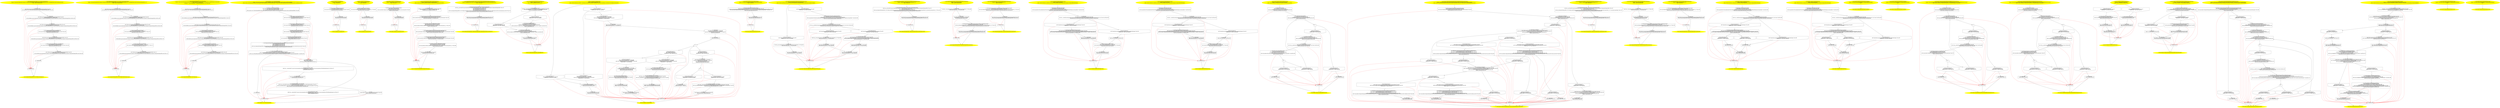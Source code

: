 /* @generated */
digraph cfg {
"org.junit.experimental.categories.Categories$CategoryFilter.<init>(boolean,java.util.Set,boolean,jav.9d460ec2c78b67beabb3bcaa429d6794_1" [label="1: Start Categories$CategoryFilter.<init>(boolean,Set,boolean,Set)\nFormals:  this:org.junit.experimental.categories.Categories$CategoryFilter* matchAnyIncludes:_Bool includes:java.util.Set* matchAnyExcludes:_Bool excludes:java.util.Set*\nLocals:  $irvar1:void $irvar0:void \n  " color=yellow style=filled]
	

	 "org.junit.experimental.categories.Categories$CategoryFilter.<init>(boolean,java.util.Set,boolean,jav.9d460ec2c78b67beabb3bcaa429d6794_1" -> "org.junit.experimental.categories.Categories$CategoryFilter.<init>(boolean,java.util.Set,boolean,jav.9d460ec2c78b67beabb3bcaa429d6794_4" ;
"org.junit.experimental.categories.Categories$CategoryFilter.<init>(boolean,java.util.Set,boolean,jav.9d460ec2c78b67beabb3bcaa429d6794_2" [label="2: Exit Categories$CategoryFilter.<init>(boolean,Set,boolean,Set) \n  " color=yellow style=filled]
	

"org.junit.experimental.categories.Categories$CategoryFilter.<init>(boolean,java.util.Set,boolean,jav.9d460ec2c78b67beabb3bcaa429d6794_3" [label="3:  exceptions sink \n  " shape="box"]
	

	 "org.junit.experimental.categories.Categories$CategoryFilter.<init>(boolean,java.util.Set,boolean,jav.9d460ec2c78b67beabb3bcaa429d6794_3" -> "org.junit.experimental.categories.Categories$CategoryFilter.<init>(boolean,java.util.Set,boolean,jav.9d460ec2c78b67beabb3bcaa429d6794_2" ;
"org.junit.experimental.categories.Categories$CategoryFilter.<init>(boolean,java.util.Set,boolean,jav.9d460ec2c78b67beabb3bcaa429d6794_4" [label="4:  Call Filter.<init>() \n   n$0=*&this:org.junit.experimental.categories.Categories$CategoryFilter* [line 159]\n  n$1=_fun_Filter.<init>()(n$0:org.junit.experimental.categories.Categories$CategoryFilter*) [line 159]\n " shape="box"]
	

	 "org.junit.experimental.categories.Categories$CategoryFilter.<init>(boolean,java.util.Set,boolean,jav.9d460ec2c78b67beabb3bcaa429d6794_4" -> "org.junit.experimental.categories.Categories$CategoryFilter.<init>(boolean,java.util.Set,boolean,jav.9d460ec2c78b67beabb3bcaa429d6794_5" ;
	 "org.junit.experimental.categories.Categories$CategoryFilter.<init>(boolean,java.util.Set,boolean,jav.9d460ec2c78b67beabb3bcaa429d6794_4" -> "org.junit.experimental.categories.Categories$CategoryFilter.<init>(boolean,java.util.Set,boolean,jav.9d460ec2c78b67beabb3bcaa429d6794_3" [color="red" ];
"org.junit.experimental.categories.Categories$CategoryFilter.<init>(boolean,java.util.Set,boolean,jav.9d460ec2c78b67beabb3bcaa429d6794_5" [label="5:  method_body \n   n$2=*&this:org.junit.experimental.categories.Categories$CategoryFilter* [line 160]\n  n$3=*&matchAnyIncludes:_Bool [line 160]\n  *n$2.includedAny:org.junit.experimental.categories.Categories$CategoryFilter(root org.junit.experimental.categories.Categories$CategoryFilter)=n$3 [line 160]\n " shape="box"]
	

	 "org.junit.experimental.categories.Categories$CategoryFilter.<init>(boolean,java.util.Set,boolean,jav.9d460ec2c78b67beabb3bcaa429d6794_5" -> "org.junit.experimental.categories.Categories$CategoryFilter.<init>(boolean,java.util.Set,boolean,jav.9d460ec2c78b67beabb3bcaa429d6794_6" ;
	 "org.junit.experimental.categories.Categories$CategoryFilter.<init>(boolean,java.util.Set,boolean,jav.9d460ec2c78b67beabb3bcaa429d6794_5" -> "org.junit.experimental.categories.Categories$CategoryFilter.<init>(boolean,java.util.Set,boolean,jav.9d460ec2c78b67beabb3bcaa429d6794_3" [color="red" ];
"org.junit.experimental.categories.Categories$CategoryFilter.<init>(boolean,java.util.Set,boolean,jav.9d460ec2c78b67beabb3bcaa429d6794_6" [label="6:  method_body \n   n$4=*&this:org.junit.experimental.categories.Categories$CategoryFilter* [line 161]\n  n$5=*&matchAnyExcludes:_Bool [line 161]\n  *n$4.excludedAny:org.junit.experimental.categories.Categories$CategoryFilter(root org.junit.experimental.categories.Categories$CategoryFilter)=n$5 [line 161]\n " shape="box"]
	

	 "org.junit.experimental.categories.Categories$CategoryFilter.<init>(boolean,java.util.Set,boolean,jav.9d460ec2c78b67beabb3bcaa429d6794_6" -> "org.junit.experimental.categories.Categories$CategoryFilter.<init>(boolean,java.util.Set,boolean,jav.9d460ec2c78b67beabb3bcaa429d6794_7" ;
	 "org.junit.experimental.categories.Categories$CategoryFilter.<init>(boolean,java.util.Set,boolean,jav.9d460ec2c78b67beabb3bcaa429d6794_6" -> "org.junit.experimental.categories.Categories$CategoryFilter.<init>(boolean,java.util.Set,boolean,jav.9d460ec2c78b67beabb3bcaa429d6794_3" [color="red" ];
"org.junit.experimental.categories.Categories$CategoryFilter.<init>(boolean,java.util.Set,boolean,jav.9d460ec2c78b67beabb3bcaa429d6794_7" [label="7:  Call Set Categories$CategoryFilter.copyAndRefine(Set) \n   n$6=*&includes:java.util.Set* [line 162]\n  n$7=_fun_Set Categories$CategoryFilter.copyAndRefine(Set)(n$6:java.util.Set*) [line 162]\n  *&$irvar0:java.util.Set*=n$7 [line 162]\n " shape="box"]
	

	 "org.junit.experimental.categories.Categories$CategoryFilter.<init>(boolean,java.util.Set,boolean,jav.9d460ec2c78b67beabb3bcaa429d6794_7" -> "org.junit.experimental.categories.Categories$CategoryFilter.<init>(boolean,java.util.Set,boolean,jav.9d460ec2c78b67beabb3bcaa429d6794_8" ;
	 "org.junit.experimental.categories.Categories$CategoryFilter.<init>(boolean,java.util.Set,boolean,jav.9d460ec2c78b67beabb3bcaa429d6794_7" -> "org.junit.experimental.categories.Categories$CategoryFilter.<init>(boolean,java.util.Set,boolean,jav.9d460ec2c78b67beabb3bcaa429d6794_3" [color="red" ];
"org.junit.experimental.categories.Categories$CategoryFilter.<init>(boolean,java.util.Set,boolean,jav.9d460ec2c78b67beabb3bcaa429d6794_8" [label="8:  method_body \n   n$8=*&this:org.junit.experimental.categories.Categories$CategoryFilter* [line 162]\n  n$9=*&$irvar0:java.util.Set* [line 162]\n  *n$8.included:org.junit.experimental.categories.Categories$CategoryFilter(root org.junit.experimental.categories.Categories$CategoryFilter)=n$9 [line 162]\n " shape="box"]
	

	 "org.junit.experimental.categories.Categories$CategoryFilter.<init>(boolean,java.util.Set,boolean,jav.9d460ec2c78b67beabb3bcaa429d6794_8" -> "org.junit.experimental.categories.Categories$CategoryFilter.<init>(boolean,java.util.Set,boolean,jav.9d460ec2c78b67beabb3bcaa429d6794_9" ;
	 "org.junit.experimental.categories.Categories$CategoryFilter.<init>(boolean,java.util.Set,boolean,jav.9d460ec2c78b67beabb3bcaa429d6794_8" -> "org.junit.experimental.categories.Categories$CategoryFilter.<init>(boolean,java.util.Set,boolean,jav.9d460ec2c78b67beabb3bcaa429d6794_3" [color="red" ];
"org.junit.experimental.categories.Categories$CategoryFilter.<init>(boolean,java.util.Set,boolean,jav.9d460ec2c78b67beabb3bcaa429d6794_9" [label="9:  Call Set Categories$CategoryFilter.copyAndRefine(Set) \n   n$10=*&excludes:java.util.Set* [line 163]\n  n$11=_fun_Set Categories$CategoryFilter.copyAndRefine(Set)(n$10:java.util.Set*) [line 163]\n  *&$irvar1:java.util.Set*=n$11 [line 163]\n " shape="box"]
	

	 "org.junit.experimental.categories.Categories$CategoryFilter.<init>(boolean,java.util.Set,boolean,jav.9d460ec2c78b67beabb3bcaa429d6794_9" -> "org.junit.experimental.categories.Categories$CategoryFilter.<init>(boolean,java.util.Set,boolean,jav.9d460ec2c78b67beabb3bcaa429d6794_10" ;
	 "org.junit.experimental.categories.Categories$CategoryFilter.<init>(boolean,java.util.Set,boolean,jav.9d460ec2c78b67beabb3bcaa429d6794_9" -> "org.junit.experimental.categories.Categories$CategoryFilter.<init>(boolean,java.util.Set,boolean,jav.9d460ec2c78b67beabb3bcaa429d6794_3" [color="red" ];
"org.junit.experimental.categories.Categories$CategoryFilter.<init>(boolean,java.util.Set,boolean,jav.9d460ec2c78b67beabb3bcaa429d6794_10" [label="10:  method_body \n   n$12=*&this:org.junit.experimental.categories.Categories$CategoryFilter* [line 163]\n  n$13=*&$irvar1:java.util.Set* [line 163]\n  *n$12.excluded:org.junit.experimental.categories.Categories$CategoryFilter(root org.junit.experimental.categories.Categories$CategoryFilter)=n$13 [line 163]\n " shape="box"]
	

	 "org.junit.experimental.categories.Categories$CategoryFilter.<init>(boolean,java.util.Set,boolean,jav.9d460ec2c78b67beabb3bcaa429d6794_10" -> "org.junit.experimental.categories.Categories$CategoryFilter.<init>(boolean,java.util.Set,boolean,jav.9d460ec2c78b67beabb3bcaa429d6794_11" ;
	 "org.junit.experimental.categories.Categories$CategoryFilter.<init>(boolean,java.util.Set,boolean,jav.9d460ec2c78b67beabb3bcaa429d6794_10" -> "org.junit.experimental.categories.Categories$CategoryFilter.<init>(boolean,java.util.Set,boolean,jav.9d460ec2c78b67beabb3bcaa429d6794_3" [color="red" ];
"org.junit.experimental.categories.Categories$CategoryFilter.<init>(boolean,java.util.Set,boolean,jav.9d460ec2c78b67beabb3bcaa429d6794_11" [label="11:  method_body \n  " shape="box"]
	

	 "org.junit.experimental.categories.Categories$CategoryFilter.<init>(boolean,java.util.Set,boolean,jav.9d460ec2c78b67beabb3bcaa429d6794_11" -> "org.junit.experimental.categories.Categories$CategoryFilter.<init>(boolean,java.util.Set,boolean,jav.9d460ec2c78b67beabb3bcaa429d6794_2" ;
	 "org.junit.experimental.categories.Categories$CategoryFilter.<init>(boolean,java.util.Set,boolean,jav.9d460ec2c78b67beabb3bcaa429d6794_11" -> "org.junit.experimental.categories.Categories$CategoryFilter.<init>(boolean,java.util.Set,boolean,jav.9d460ec2c78b67beabb3bcaa429d6794_3" [color="red" ];
"org.junit.experimental.categories.Categories$CategoryFilter.<init>(boolean,java.lang.Class[],boolean.1c25135ce91ff5f948a6645934ad26af_1" [label="1: Start Categories$CategoryFilter.<init>(boolean,Class[],boolean,Class[])\nFormals:  this:org.junit.experimental.categories.Categories$CategoryFilter* matchAnyIncludes:_Bool inclusions:java.lang.Class*[_*_](*) matchAnyExcludes:_Bool exclusions:java.lang.Class*[_*_](*)\nLocals:  $irvar1:void $irvar0:void \n  " color=yellow style=filled]
	

	 "org.junit.experimental.categories.Categories$CategoryFilter.<init>(boolean,java.lang.Class[],boolean.1c25135ce91ff5f948a6645934ad26af_1" -> "org.junit.experimental.categories.Categories$CategoryFilter.<init>(boolean,java.lang.Class[],boolean.1c25135ce91ff5f948a6645934ad26af_4" ;
"org.junit.experimental.categories.Categories$CategoryFilter.<init>(boolean,java.lang.Class[],boolean.1c25135ce91ff5f948a6645934ad26af_2" [label="2: Exit Categories$CategoryFilter.<init>(boolean,Class[],boolean,Class[]) \n  " color=yellow style=filled]
	

"org.junit.experimental.categories.Categories$CategoryFilter.<init>(boolean,java.lang.Class[],boolean.1c25135ce91ff5f948a6645934ad26af_3" [label="3:  exceptions sink \n  " shape="box"]
	

	 "org.junit.experimental.categories.Categories$CategoryFilter.<init>(boolean,java.lang.Class[],boolean.1c25135ce91ff5f948a6645934ad26af_3" -> "org.junit.experimental.categories.Categories$CategoryFilter.<init>(boolean,java.lang.Class[],boolean.1c25135ce91ff5f948a6645934ad26af_2" ;
"org.junit.experimental.categories.Categories$CategoryFilter.<init>(boolean,java.lang.Class[],boolean.1c25135ce91ff5f948a6645934ad26af_4" [label="4:  Call Filter.<init>() \n   n$0=*&this:org.junit.experimental.categories.Categories$CategoryFilter* [line 167]\n  n$1=_fun_Filter.<init>()(n$0:org.junit.experimental.categories.Categories$CategoryFilter*) [line 167]\n " shape="box"]
	

	 "org.junit.experimental.categories.Categories$CategoryFilter.<init>(boolean,java.lang.Class[],boolean.1c25135ce91ff5f948a6645934ad26af_4" -> "org.junit.experimental.categories.Categories$CategoryFilter.<init>(boolean,java.lang.Class[],boolean.1c25135ce91ff5f948a6645934ad26af_5" ;
	 "org.junit.experimental.categories.Categories$CategoryFilter.<init>(boolean,java.lang.Class[],boolean.1c25135ce91ff5f948a6645934ad26af_4" -> "org.junit.experimental.categories.Categories$CategoryFilter.<init>(boolean,java.lang.Class[],boolean.1c25135ce91ff5f948a6645934ad26af_3" [color="red" ];
"org.junit.experimental.categories.Categories$CategoryFilter.<init>(boolean,java.lang.Class[],boolean.1c25135ce91ff5f948a6645934ad26af_5" [label="5:  method_body \n   n$2=*&this:org.junit.experimental.categories.Categories$CategoryFilter* [line 168]\n  n$3=*&matchAnyIncludes:_Bool [line 168]\n  *n$2.includedAny:org.junit.experimental.categories.Categories$CategoryFilter(root org.junit.experimental.categories.Categories$CategoryFilter)=n$3 [line 168]\n " shape="box"]
	

	 "org.junit.experimental.categories.Categories$CategoryFilter.<init>(boolean,java.lang.Class[],boolean.1c25135ce91ff5f948a6645934ad26af_5" -> "org.junit.experimental.categories.Categories$CategoryFilter.<init>(boolean,java.lang.Class[],boolean.1c25135ce91ff5f948a6645934ad26af_6" ;
	 "org.junit.experimental.categories.Categories$CategoryFilter.<init>(boolean,java.lang.Class[],boolean.1c25135ce91ff5f948a6645934ad26af_5" -> "org.junit.experimental.categories.Categories$CategoryFilter.<init>(boolean,java.lang.Class[],boolean.1c25135ce91ff5f948a6645934ad26af_3" [color="red" ];
"org.junit.experimental.categories.Categories$CategoryFilter.<init>(boolean,java.lang.Class[],boolean.1c25135ce91ff5f948a6645934ad26af_6" [label="6:  method_body \n   n$4=*&this:org.junit.experimental.categories.Categories$CategoryFilter* [line 169]\n  n$5=*&matchAnyExcludes:_Bool [line 169]\n  *n$4.excludedAny:org.junit.experimental.categories.Categories$CategoryFilter(root org.junit.experimental.categories.Categories$CategoryFilter)=n$5 [line 169]\n " shape="box"]
	

	 "org.junit.experimental.categories.Categories$CategoryFilter.<init>(boolean,java.lang.Class[],boolean.1c25135ce91ff5f948a6645934ad26af_6" -> "org.junit.experimental.categories.Categories$CategoryFilter.<init>(boolean,java.lang.Class[],boolean.1c25135ce91ff5f948a6645934ad26af_7" ;
	 "org.junit.experimental.categories.Categories$CategoryFilter.<init>(boolean,java.lang.Class[],boolean.1c25135ce91ff5f948a6645934ad26af_6" -> "org.junit.experimental.categories.Categories$CategoryFilter.<init>(boolean,java.lang.Class[],boolean.1c25135ce91ff5f948a6645934ad26af_3" [color="red" ];
"org.junit.experimental.categories.Categories$CategoryFilter.<init>(boolean,java.lang.Class[],boolean.1c25135ce91ff5f948a6645934ad26af_7" [label="7:  Call Set Categories.access$100(Class[]) \n   n$6=*&inclusions:java.lang.Class*[_*_](*) [line 170]\n  n$7=_fun_Set Categories.access$100(Class[])(n$6:java.lang.Class*[_*_](*)) [line 170]\n  *&$irvar0:java.util.Set*=n$7 [line 170]\n " shape="box"]
	

	 "org.junit.experimental.categories.Categories$CategoryFilter.<init>(boolean,java.lang.Class[],boolean.1c25135ce91ff5f948a6645934ad26af_7" -> "org.junit.experimental.categories.Categories$CategoryFilter.<init>(boolean,java.lang.Class[],boolean.1c25135ce91ff5f948a6645934ad26af_8" ;
	 "org.junit.experimental.categories.Categories$CategoryFilter.<init>(boolean,java.lang.Class[],boolean.1c25135ce91ff5f948a6645934ad26af_7" -> "org.junit.experimental.categories.Categories$CategoryFilter.<init>(boolean,java.lang.Class[],boolean.1c25135ce91ff5f948a6645934ad26af_3" [color="red" ];
"org.junit.experimental.categories.Categories$CategoryFilter.<init>(boolean,java.lang.Class[],boolean.1c25135ce91ff5f948a6645934ad26af_8" [label="8:  method_body \n   n$8=*&this:org.junit.experimental.categories.Categories$CategoryFilter* [line 170]\n  n$9=*&$irvar0:java.util.Set* [line 170]\n  *n$8.included:org.junit.experimental.categories.Categories$CategoryFilter(root org.junit.experimental.categories.Categories$CategoryFilter)=n$9 [line 170]\n " shape="box"]
	

	 "org.junit.experimental.categories.Categories$CategoryFilter.<init>(boolean,java.lang.Class[],boolean.1c25135ce91ff5f948a6645934ad26af_8" -> "org.junit.experimental.categories.Categories$CategoryFilter.<init>(boolean,java.lang.Class[],boolean.1c25135ce91ff5f948a6645934ad26af_9" ;
	 "org.junit.experimental.categories.Categories$CategoryFilter.<init>(boolean,java.lang.Class[],boolean.1c25135ce91ff5f948a6645934ad26af_8" -> "org.junit.experimental.categories.Categories$CategoryFilter.<init>(boolean,java.lang.Class[],boolean.1c25135ce91ff5f948a6645934ad26af_3" [color="red" ];
"org.junit.experimental.categories.Categories$CategoryFilter.<init>(boolean,java.lang.Class[],boolean.1c25135ce91ff5f948a6645934ad26af_9" [label="9:  Call Set Categories.access$100(Class[]) \n   n$10=*&exclusions:java.lang.Class*[_*_](*) [line 171]\n  n$11=_fun_Set Categories.access$100(Class[])(n$10:java.lang.Class*[_*_](*)) [line 171]\n  *&$irvar1:java.util.Set*=n$11 [line 171]\n " shape="box"]
	

	 "org.junit.experimental.categories.Categories$CategoryFilter.<init>(boolean,java.lang.Class[],boolean.1c25135ce91ff5f948a6645934ad26af_9" -> "org.junit.experimental.categories.Categories$CategoryFilter.<init>(boolean,java.lang.Class[],boolean.1c25135ce91ff5f948a6645934ad26af_10" ;
	 "org.junit.experimental.categories.Categories$CategoryFilter.<init>(boolean,java.lang.Class[],boolean.1c25135ce91ff5f948a6645934ad26af_9" -> "org.junit.experimental.categories.Categories$CategoryFilter.<init>(boolean,java.lang.Class[],boolean.1c25135ce91ff5f948a6645934ad26af_3" [color="red" ];
"org.junit.experimental.categories.Categories$CategoryFilter.<init>(boolean,java.lang.Class[],boolean.1c25135ce91ff5f948a6645934ad26af_10" [label="10:  method_body \n   n$12=*&this:org.junit.experimental.categories.Categories$CategoryFilter* [line 171]\n  n$13=*&$irvar1:java.util.Set* [line 171]\n  *n$12.excluded:org.junit.experimental.categories.Categories$CategoryFilter(root org.junit.experimental.categories.Categories$CategoryFilter)=n$13 [line 171]\n " shape="box"]
	

	 "org.junit.experimental.categories.Categories$CategoryFilter.<init>(boolean,java.lang.Class[],boolean.1c25135ce91ff5f948a6645934ad26af_10" -> "org.junit.experimental.categories.Categories$CategoryFilter.<init>(boolean,java.lang.Class[],boolean.1c25135ce91ff5f948a6645934ad26af_11" ;
	 "org.junit.experimental.categories.Categories$CategoryFilter.<init>(boolean,java.lang.Class[],boolean.1c25135ce91ff5f948a6645934ad26af_10" -> "org.junit.experimental.categories.Categories$CategoryFilter.<init>(boolean,java.lang.Class[],boolean.1c25135ce91ff5f948a6645934ad26af_3" [color="red" ];
"org.junit.experimental.categories.Categories$CategoryFilter.<init>(boolean,java.lang.Class[],boolean.1c25135ce91ff5f948a6645934ad26af_11" [label="11:  method_body \n  " shape="box"]
	

	 "org.junit.experimental.categories.Categories$CategoryFilter.<init>(boolean,java.lang.Class[],boolean.1c25135ce91ff5f948a6645934ad26af_11" -> "org.junit.experimental.categories.Categories$CategoryFilter.<init>(boolean,java.lang.Class[],boolean.1c25135ce91ff5f948a6645934ad26af_2" ;
	 "org.junit.experimental.categories.Categories$CategoryFilter.<init>(boolean,java.lang.Class[],boolean.1c25135ce91ff5f948a6645934ad26af_11" -> "org.junit.experimental.categories.Categories$CategoryFilter.<init>(boolean,java.lang.Class[],boolean.1c25135ce91ff5f948a6645934ad26af_3" [color="red" ];
"org.junit.experimental.categories.Categories$CategoryFilter.<init>(java.lang.Class,java.lang.Class).8b687b321188f09d94ae264704b87bca_1" [label="1: Start Categories$CategoryFilter.<init>(Class,Class)\nFormals:  this:org.junit.experimental.categories.Categories$CategoryFilter* includedCategory:java.lang.Class* excludedCategory:java.lang.Class*\nLocals:  $irvar1:void $irvar0:void\nAnnotation: <_java.lang.Deprecated> Categories$CategoryFilter.<init>(Class,Class)() \n  " color=yellow style=filled]
	

	 "org.junit.experimental.categories.Categories$CategoryFilter.<init>(java.lang.Class,java.lang.Class).8b687b321188f09d94ae264704b87bca_1" -> "org.junit.experimental.categories.Categories$CategoryFilter.<init>(java.lang.Class,java.lang.Class).8b687b321188f09d94ae264704b87bca_4" ;
"org.junit.experimental.categories.Categories$CategoryFilter.<init>(java.lang.Class,java.lang.Class).8b687b321188f09d94ae264704b87bca_2" [label="2: Exit Categories$CategoryFilter.<init>(Class,Class) \n  " color=yellow style=filled]
	

"org.junit.experimental.categories.Categories$CategoryFilter.<init>(java.lang.Class,java.lang.Class).8b687b321188f09d94ae264704b87bca_3" [label="3:  exceptions sink \n  " shape="box"]
	

	 "org.junit.experimental.categories.Categories$CategoryFilter.<init>(java.lang.Class,java.lang.Class).8b687b321188f09d94ae264704b87bca_3" -> "org.junit.experimental.categories.Categories$CategoryFilter.<init>(java.lang.Class,java.lang.Class).8b687b321188f09d94ae264704b87bca_2" ;
"org.junit.experimental.categories.Categories$CategoryFilter.<init>(java.lang.Class,java.lang.Class).8b687b321188f09d94ae264704b87bca_4" [label="4:  Call Filter.<init>() \n   n$0=*&this:org.junit.experimental.categories.Categories$CategoryFilter* [line 151]\n  n$1=_fun_Filter.<init>()(n$0:org.junit.experimental.categories.Categories$CategoryFilter*) [line 151]\n " shape="box"]
	

	 "org.junit.experimental.categories.Categories$CategoryFilter.<init>(java.lang.Class,java.lang.Class).8b687b321188f09d94ae264704b87bca_4" -> "org.junit.experimental.categories.Categories$CategoryFilter.<init>(java.lang.Class,java.lang.Class).8b687b321188f09d94ae264704b87bca_5" ;
	 "org.junit.experimental.categories.Categories$CategoryFilter.<init>(java.lang.Class,java.lang.Class).8b687b321188f09d94ae264704b87bca_4" -> "org.junit.experimental.categories.Categories$CategoryFilter.<init>(java.lang.Class,java.lang.Class).8b687b321188f09d94ae264704b87bca_3" [color="red" ];
"org.junit.experimental.categories.Categories$CategoryFilter.<init>(java.lang.Class,java.lang.Class).8b687b321188f09d94ae264704b87bca_5" [label="5:  method_body \n   n$2=*&this:org.junit.experimental.categories.Categories$CategoryFilter* [line 152]\n  *n$2.includedAny:org.junit.experimental.categories.Categories$CategoryFilter(root org.junit.experimental.categories.Categories$CategoryFilter)=1 [line 152]\n " shape="box"]
	

	 "org.junit.experimental.categories.Categories$CategoryFilter.<init>(java.lang.Class,java.lang.Class).8b687b321188f09d94ae264704b87bca_5" -> "org.junit.experimental.categories.Categories$CategoryFilter.<init>(java.lang.Class,java.lang.Class).8b687b321188f09d94ae264704b87bca_6" ;
	 "org.junit.experimental.categories.Categories$CategoryFilter.<init>(java.lang.Class,java.lang.Class).8b687b321188f09d94ae264704b87bca_5" -> "org.junit.experimental.categories.Categories$CategoryFilter.<init>(java.lang.Class,java.lang.Class).8b687b321188f09d94ae264704b87bca_3" [color="red" ];
"org.junit.experimental.categories.Categories$CategoryFilter.<init>(java.lang.Class,java.lang.Class).8b687b321188f09d94ae264704b87bca_6" [label="6:  method_body \n   n$3=*&this:org.junit.experimental.categories.Categories$CategoryFilter* [line 153]\n  *n$3.excludedAny:org.junit.experimental.categories.Categories$CategoryFilter(root org.junit.experimental.categories.Categories$CategoryFilter)=1 [line 153]\n " shape="box"]
	

	 "org.junit.experimental.categories.Categories$CategoryFilter.<init>(java.lang.Class,java.lang.Class).8b687b321188f09d94ae264704b87bca_6" -> "org.junit.experimental.categories.Categories$CategoryFilter.<init>(java.lang.Class,java.lang.Class).8b687b321188f09d94ae264704b87bca_7" ;
	 "org.junit.experimental.categories.Categories$CategoryFilter.<init>(java.lang.Class,java.lang.Class).8b687b321188f09d94ae264704b87bca_6" -> "org.junit.experimental.categories.Categories$CategoryFilter.<init>(java.lang.Class,java.lang.Class).8b687b321188f09d94ae264704b87bca_3" [color="red" ];
"org.junit.experimental.categories.Categories$CategoryFilter.<init>(java.lang.Class,java.lang.Class).8b687b321188f09d94ae264704b87bca_7" [label="7:  Call Set Categories.access$000(Class) \n   n$4=*&includedCategory:java.lang.Class* [line 154]\n  n$5=_fun_Set Categories.access$000(Class)(n$4:java.lang.Class*) [line 154]\n  *&$irvar0:java.util.Set*=n$5 [line 154]\n " shape="box"]
	

	 "org.junit.experimental.categories.Categories$CategoryFilter.<init>(java.lang.Class,java.lang.Class).8b687b321188f09d94ae264704b87bca_7" -> "org.junit.experimental.categories.Categories$CategoryFilter.<init>(java.lang.Class,java.lang.Class).8b687b321188f09d94ae264704b87bca_8" ;
	 "org.junit.experimental.categories.Categories$CategoryFilter.<init>(java.lang.Class,java.lang.Class).8b687b321188f09d94ae264704b87bca_7" -> "org.junit.experimental.categories.Categories$CategoryFilter.<init>(java.lang.Class,java.lang.Class).8b687b321188f09d94ae264704b87bca_3" [color="red" ];
"org.junit.experimental.categories.Categories$CategoryFilter.<init>(java.lang.Class,java.lang.Class).8b687b321188f09d94ae264704b87bca_8" [label="8:  method_body \n   n$6=*&this:org.junit.experimental.categories.Categories$CategoryFilter* [line 154]\n  n$7=*&$irvar0:java.util.Set* [line 154]\n  *n$6.included:org.junit.experimental.categories.Categories$CategoryFilter(root org.junit.experimental.categories.Categories$CategoryFilter)=n$7 [line 154]\n " shape="box"]
	

	 "org.junit.experimental.categories.Categories$CategoryFilter.<init>(java.lang.Class,java.lang.Class).8b687b321188f09d94ae264704b87bca_8" -> "org.junit.experimental.categories.Categories$CategoryFilter.<init>(java.lang.Class,java.lang.Class).8b687b321188f09d94ae264704b87bca_9" ;
	 "org.junit.experimental.categories.Categories$CategoryFilter.<init>(java.lang.Class,java.lang.Class).8b687b321188f09d94ae264704b87bca_8" -> "org.junit.experimental.categories.Categories$CategoryFilter.<init>(java.lang.Class,java.lang.Class).8b687b321188f09d94ae264704b87bca_3" [color="red" ];
"org.junit.experimental.categories.Categories$CategoryFilter.<init>(java.lang.Class,java.lang.Class).8b687b321188f09d94ae264704b87bca_9" [label="9:  Call Set Categories.access$000(Class) \n   n$8=*&excludedCategory:java.lang.Class* [line 155]\n  n$9=_fun_Set Categories.access$000(Class)(n$8:java.lang.Class*) [line 155]\n  *&$irvar1:java.util.Set*=n$9 [line 155]\n " shape="box"]
	

	 "org.junit.experimental.categories.Categories$CategoryFilter.<init>(java.lang.Class,java.lang.Class).8b687b321188f09d94ae264704b87bca_9" -> "org.junit.experimental.categories.Categories$CategoryFilter.<init>(java.lang.Class,java.lang.Class).8b687b321188f09d94ae264704b87bca_10" ;
	 "org.junit.experimental.categories.Categories$CategoryFilter.<init>(java.lang.Class,java.lang.Class).8b687b321188f09d94ae264704b87bca_9" -> "org.junit.experimental.categories.Categories$CategoryFilter.<init>(java.lang.Class,java.lang.Class).8b687b321188f09d94ae264704b87bca_3" [color="red" ];
"org.junit.experimental.categories.Categories$CategoryFilter.<init>(java.lang.Class,java.lang.Class).8b687b321188f09d94ae264704b87bca_10" [label="10:  method_body \n   n$10=*&this:org.junit.experimental.categories.Categories$CategoryFilter* [line 155]\n  n$11=*&$irvar1:java.util.Set* [line 155]\n  *n$10.excluded:org.junit.experimental.categories.Categories$CategoryFilter(root org.junit.experimental.categories.Categories$CategoryFilter)=n$11 [line 155]\n " shape="box"]
	

	 "org.junit.experimental.categories.Categories$CategoryFilter.<init>(java.lang.Class,java.lang.Class).8b687b321188f09d94ae264704b87bca_10" -> "org.junit.experimental.categories.Categories$CategoryFilter.<init>(java.lang.Class,java.lang.Class).8b687b321188f09d94ae264704b87bca_11" ;
	 "org.junit.experimental.categories.Categories$CategoryFilter.<init>(java.lang.Class,java.lang.Class).8b687b321188f09d94ae264704b87bca_10" -> "org.junit.experimental.categories.Categories$CategoryFilter.<init>(java.lang.Class,java.lang.Class).8b687b321188f09d94ae264704b87bca_3" [color="red" ];
"org.junit.experimental.categories.Categories$CategoryFilter.<init>(java.lang.Class,java.lang.Class).8b687b321188f09d94ae264704b87bca_11" [label="11:  method_body \n  " shape="box"]
	

	 "org.junit.experimental.categories.Categories$CategoryFilter.<init>(java.lang.Class,java.lang.Class).8b687b321188f09d94ae264704b87bca_11" -> "org.junit.experimental.categories.Categories$CategoryFilter.<init>(java.lang.Class,java.lang.Class).8b687b321188f09d94ae264704b87bca_2" ;
	 "org.junit.experimental.categories.Categories$CategoryFilter.<init>(java.lang.Class,java.lang.Class).8b687b321188f09d94ae264704b87bca_11" -> "org.junit.experimental.categories.Categories$CategoryFilter.<init>(java.lang.Class,java.lang.Class).8b687b321188f09d94ae264704b87bca_3" [color="red" ];
"org.junit.experimental.categories.Categories.<init>(java.lang.Class,org.junit.runners.model.RunnerBu.307b6f749e294b7ca627e85df755bd42_1" [label="1: Start Categories.<init>(Class,RunnerBuilder)\nFormals:  this:org.junit.experimental.categories.Categories* klass:java.lang.Class* builder:org.junit.runners.model.RunnerBuilder*\nLocals:  $irvar1:void CatchVar46:void $irvar0:void e:org.junit.runner.manipulation.NoTestsRemainException* isAnyExcluded:_Bool isAnyIncluded:_Bool excluded:java.util.Set* included:java.util.Set* \n  " color=yellow style=filled]
	

	 "org.junit.experimental.categories.Categories.<init>(java.lang.Class,org.junit.runners.model.RunnerBu.307b6f749e294b7ca627e85df755bd42_1" -> "org.junit.experimental.categories.Categories.<init>(java.lang.Class,org.junit.runners.model.RunnerBu.307b6f749e294b7ca627e85df755bd42_4" ;
"org.junit.experimental.categories.Categories.<init>(java.lang.Class,org.junit.runners.model.RunnerBu.307b6f749e294b7ca627e85df755bd42_2" [label="2: Exit Categories.<init>(Class,RunnerBuilder) \n  " color=yellow style=filled]
	

"org.junit.experimental.categories.Categories.<init>(java.lang.Class,org.junit.runners.model.RunnerBu.307b6f749e294b7ca627e85df755bd42_3" [label="3:  exceptions sink \n  " shape="box"]
	

	 "org.junit.experimental.categories.Categories.<init>(java.lang.Class,org.junit.runners.model.RunnerBu.307b6f749e294b7ca627e85df755bd42_3" -> "org.junit.experimental.categories.Categories.<init>(java.lang.Class,org.junit.runners.model.RunnerBu.307b6f749e294b7ca627e85df755bd42_2" ;
"org.junit.experimental.categories.Categories.<init>(java.lang.Class,org.junit.runners.model.RunnerBu.307b6f749e294b7ca627e85df755bd42_4" [label="4:  Call Suite.<init>(Class,RunnerBuilder) \n   n$0=*&this:org.junit.experimental.categories.Categories* [line 309]\n  n$1=*&klass:java.lang.Class* [line 309]\n  n$2=*&builder:org.junit.runners.model.RunnerBuilder* [line 309]\n  n$3=_fun_Suite.<init>(Class,RunnerBuilder)(n$0:org.junit.experimental.categories.Categories*,n$1:java.lang.Class*,n$2:org.junit.runners.model.RunnerBuilder*) [line 309]\n " shape="box"]
	

	 "org.junit.experimental.categories.Categories.<init>(java.lang.Class,org.junit.runners.model.RunnerBu.307b6f749e294b7ca627e85df755bd42_4" -> "org.junit.experimental.categories.Categories.<init>(java.lang.Class,org.junit.runners.model.RunnerBu.307b6f749e294b7ca627e85df755bd42_5" ;
	 "org.junit.experimental.categories.Categories.<init>(java.lang.Class,org.junit.runners.model.RunnerBu.307b6f749e294b7ca627e85df755bd42_4" -> "org.junit.experimental.categories.Categories.<init>(java.lang.Class,org.junit.runners.model.RunnerBu.307b6f749e294b7ca627e85df755bd42_3" [color="red" ];
"org.junit.experimental.categories.Categories.<init>(java.lang.Class,org.junit.runners.model.RunnerBu.307b6f749e294b7ca627e85df755bd42_5" [label="5:  Call Set Categories.getIncludedCategory(Class) \n   n$4=*&klass:java.lang.Class* [line 311]\n  n$5=_fun_Set Categories.getIncludedCategory(Class)(n$4:java.lang.Class*) [line 311]\n  *&included:java.util.Set*=n$5 [line 311]\n " shape="box"]
	

	 "org.junit.experimental.categories.Categories.<init>(java.lang.Class,org.junit.runners.model.RunnerBu.307b6f749e294b7ca627e85df755bd42_5" -> "org.junit.experimental.categories.Categories.<init>(java.lang.Class,org.junit.runners.model.RunnerBu.307b6f749e294b7ca627e85df755bd42_6" ;
	 "org.junit.experimental.categories.Categories.<init>(java.lang.Class,org.junit.runners.model.RunnerBu.307b6f749e294b7ca627e85df755bd42_5" -> "org.junit.experimental.categories.Categories.<init>(java.lang.Class,org.junit.runners.model.RunnerBu.307b6f749e294b7ca627e85df755bd42_17" [color="red" ];
"org.junit.experimental.categories.Categories.<init>(java.lang.Class,org.junit.runners.model.RunnerBu.307b6f749e294b7ca627e85df755bd42_6" [label="6:  Call Set Categories.getExcludedCategory(Class) \n   n$6=*&klass:java.lang.Class* [line 312]\n  n$7=_fun_Set Categories.getExcludedCategory(Class)(n$6:java.lang.Class*) [line 312]\n  *&excluded:java.util.Set*=n$7 [line 312]\n " shape="box"]
	

	 "org.junit.experimental.categories.Categories.<init>(java.lang.Class,org.junit.runners.model.RunnerBu.307b6f749e294b7ca627e85df755bd42_6" -> "org.junit.experimental.categories.Categories.<init>(java.lang.Class,org.junit.runners.model.RunnerBu.307b6f749e294b7ca627e85df755bd42_7" ;
	 "org.junit.experimental.categories.Categories.<init>(java.lang.Class,org.junit.runners.model.RunnerBu.307b6f749e294b7ca627e85df755bd42_6" -> "org.junit.experimental.categories.Categories.<init>(java.lang.Class,org.junit.runners.model.RunnerBu.307b6f749e294b7ca627e85df755bd42_17" [color="red" ];
"org.junit.experimental.categories.Categories.<init>(java.lang.Class,org.junit.runners.model.RunnerBu.307b6f749e294b7ca627e85df755bd42_7" [label="7:  Call boolean Categories.isAnyIncluded(Class) \n   n$8=*&klass:java.lang.Class* [line 313]\n  n$9=_fun_boolean Categories.isAnyIncluded(Class)(n$8:java.lang.Class*) [line 313]\n  *&isAnyIncluded:_Bool=n$9 [line 313]\n " shape="box"]
	

	 "org.junit.experimental.categories.Categories.<init>(java.lang.Class,org.junit.runners.model.RunnerBu.307b6f749e294b7ca627e85df755bd42_7" -> "org.junit.experimental.categories.Categories.<init>(java.lang.Class,org.junit.runners.model.RunnerBu.307b6f749e294b7ca627e85df755bd42_8" ;
	 "org.junit.experimental.categories.Categories.<init>(java.lang.Class,org.junit.runners.model.RunnerBu.307b6f749e294b7ca627e85df755bd42_7" -> "org.junit.experimental.categories.Categories.<init>(java.lang.Class,org.junit.runners.model.RunnerBu.307b6f749e294b7ca627e85df755bd42_17" [color="red" ];
"org.junit.experimental.categories.Categories.<init>(java.lang.Class,org.junit.runners.model.RunnerBu.307b6f749e294b7ca627e85df755bd42_8" [label="8:  Call boolean Categories.isAnyExcluded(Class) \n   n$10=*&klass:java.lang.Class* [line 314]\n  n$11=_fun_boolean Categories.isAnyExcluded(Class)(n$10:java.lang.Class*) [line 314]\n  *&isAnyExcluded:_Bool=n$11 [line 314]\n " shape="box"]
	

	 "org.junit.experimental.categories.Categories.<init>(java.lang.Class,org.junit.runners.model.RunnerBu.307b6f749e294b7ca627e85df755bd42_8" -> "org.junit.experimental.categories.Categories.<init>(java.lang.Class,org.junit.runners.model.RunnerBu.307b6f749e294b7ca627e85df755bd42_9" ;
	 "org.junit.experimental.categories.Categories.<init>(java.lang.Class,org.junit.runners.model.RunnerBu.307b6f749e294b7ca627e85df755bd42_8" -> "org.junit.experimental.categories.Categories.<init>(java.lang.Class,org.junit.runners.model.RunnerBu.307b6f749e294b7ca627e85df755bd42_17" [color="red" ];
"org.junit.experimental.categories.Categories.<init>(java.lang.Class,org.junit.runners.model.RunnerBu.307b6f749e294b7ca627e85df755bd42_9" [label="9:  Call Categories$CategoryFilter Categories$CategoryFilter.categoryFilter(boolean,Set,boolean,Set) \n   n$12=*&isAnyIncluded:_Bool [line 316]\n  n$13=*&included:java.util.Set* [line 316]\n  n$14=*&isAnyExcluded:_Bool [line 316]\n  n$15=*&excluded:java.util.Set* [line 316]\n  n$16=_fun_Categories$CategoryFilter Categories$CategoryFilter.categoryFilter(boolean,Set,boolean,Set)(n$12:_Bool,n$13:java.util.Set*,n$14:_Bool,n$15:java.util.Set*) [line 316]\n  *&$irvar0:org.junit.experimental.categories.Categories$CategoryFilter*=n$16 [line 316]\n " shape="box"]
	

	 "org.junit.experimental.categories.Categories.<init>(java.lang.Class,org.junit.runners.model.RunnerBu.307b6f749e294b7ca627e85df755bd42_9" -> "org.junit.experimental.categories.Categories.<init>(java.lang.Class,org.junit.runners.model.RunnerBu.307b6f749e294b7ca627e85df755bd42_10" ;
	 "org.junit.experimental.categories.Categories.<init>(java.lang.Class,org.junit.runners.model.RunnerBu.307b6f749e294b7ca627e85df755bd42_9" -> "org.junit.experimental.categories.Categories.<init>(java.lang.Class,org.junit.runners.model.RunnerBu.307b6f749e294b7ca627e85df755bd42_17" [color="red" ];
"org.junit.experimental.categories.Categories.<init>(java.lang.Class,org.junit.runners.model.RunnerBu.307b6f749e294b7ca627e85df755bd42_10" [label="10:  Call void ParentRunner.filter(Filter) \n   n$17=*&this:org.junit.experimental.categories.Categories* [line 316]\n  _=*n$17:org.junit.experimental.categories.Categories*(root org.junit.experimental.categories.Categories) [line 316]\n  n$19=*&$irvar0:org.junit.experimental.categories.Categories$CategoryFilter* [line 316]\n  n$20=_fun_void ParentRunner.filter(Filter)(n$17:org.junit.experimental.categories.Categories*,n$19:org.junit.experimental.categories.Categories$CategoryFilter*) virtual [line 316]\n " shape="box"]
	

	 "org.junit.experimental.categories.Categories.<init>(java.lang.Class,org.junit.runners.model.RunnerBu.307b6f749e294b7ca627e85df755bd42_10" -> "org.junit.experimental.categories.Categories.<init>(java.lang.Class,org.junit.runners.model.RunnerBu.307b6f749e294b7ca627e85df755bd42_14" ;
	 "org.junit.experimental.categories.Categories.<init>(java.lang.Class,org.junit.runners.model.RunnerBu.307b6f749e294b7ca627e85df755bd42_10" -> "org.junit.experimental.categories.Categories.<init>(java.lang.Class,org.junit.runners.model.RunnerBu.307b6f749e294b7ca627e85df755bd42_17" [color="red" ];
"org.junit.experimental.categories.Categories.<init>(java.lang.Class,org.junit.runners.model.RunnerBu.307b6f749e294b7ca627e85df755bd42_11" [label="11:  method_body \n   n$21=*&CatchVar46:java.lang.Object* [line 317]\n  *&e:java.lang.Object*=n$21 [line 317]\n " shape="box"]
	

	 "org.junit.experimental.categories.Categories.<init>(java.lang.Class,org.junit.runners.model.RunnerBu.307b6f749e294b7ca627e85df755bd42_11" -> "org.junit.experimental.categories.Categories.<init>(java.lang.Class,org.junit.runners.model.RunnerBu.307b6f749e294b7ca627e85df755bd42_12" ;
	 "org.junit.experimental.categories.Categories.<init>(java.lang.Class,org.junit.runners.model.RunnerBu.307b6f749e294b7ca627e85df755bd42_11" -> "org.junit.experimental.categories.Categories.<init>(java.lang.Class,org.junit.runners.model.RunnerBu.307b6f749e294b7ca627e85df755bd42_3" [color="red" ];
"org.junit.experimental.categories.Categories.<init>(java.lang.Class,org.junit.runners.model.RunnerBu.307b6f749e294b7ca627e85df755bd42_12" [label="12:  Call InitializationError.<init>(Throwable) \n   n$22=_fun___new(sizeof(t=org.junit.runners.model.InitializationError):org.junit.runners.model.InitializationError*) [line 318]\n  n$23=*&e:java.lang.Object* [line 318]\n  n$24=_fun_InitializationError.<init>(Throwable)(n$22:org.junit.runners.model.InitializationError*,n$23:java.lang.Object*) [line 318]\n  *&$irvar1:org.junit.runners.model.InitializationError*=n$22 [line 318]\n " shape="box"]
	

	 "org.junit.experimental.categories.Categories.<init>(java.lang.Class,org.junit.runners.model.RunnerBu.307b6f749e294b7ca627e85df755bd42_12" -> "org.junit.experimental.categories.Categories.<init>(java.lang.Class,org.junit.runners.model.RunnerBu.307b6f749e294b7ca627e85df755bd42_13" ;
	 "org.junit.experimental.categories.Categories.<init>(java.lang.Class,org.junit.runners.model.RunnerBu.307b6f749e294b7ca627e85df755bd42_12" -> "org.junit.experimental.categories.Categories.<init>(java.lang.Class,org.junit.runners.model.RunnerBu.307b6f749e294b7ca627e85df755bd42_3" [color="red" ];
"org.junit.experimental.categories.Categories.<init>(java.lang.Class,org.junit.runners.model.RunnerBu.307b6f749e294b7ca627e85df755bd42_13" [label="13:  throw \n   n$25=*&$irvar1:org.junit.runners.model.InitializationError* [line 318]\n  *&return:void=EXN n$25 [line 318]\n " shape="box"]
	

	 "org.junit.experimental.categories.Categories.<init>(java.lang.Class,org.junit.runners.model.RunnerBu.307b6f749e294b7ca627e85df755bd42_13" -> "org.junit.experimental.categories.Categories.<init>(java.lang.Class,org.junit.runners.model.RunnerBu.307b6f749e294b7ca627e85df755bd42_2" ;
	 "org.junit.experimental.categories.Categories.<init>(java.lang.Class,org.junit.runners.model.RunnerBu.307b6f749e294b7ca627e85df755bd42_13" -> "org.junit.experimental.categories.Categories.<init>(java.lang.Class,org.junit.runners.model.RunnerBu.307b6f749e294b7ca627e85df755bd42_3" [color="red" ];
"org.junit.experimental.categories.Categories.<init>(java.lang.Class,org.junit.runners.model.RunnerBu.307b6f749e294b7ca627e85df755bd42_14" [label="14:  method_body \n  " shape="box"]
	

	 "org.junit.experimental.categories.Categories.<init>(java.lang.Class,org.junit.runners.model.RunnerBu.307b6f749e294b7ca627e85df755bd42_14" -> "org.junit.experimental.categories.Categories.<init>(java.lang.Class,org.junit.runners.model.RunnerBu.307b6f749e294b7ca627e85df755bd42_2" ;
	 "org.junit.experimental.categories.Categories.<init>(java.lang.Class,org.junit.runners.model.RunnerBu.307b6f749e294b7ca627e85df755bd42_14" -> "org.junit.experimental.categories.Categories.<init>(java.lang.Class,org.junit.runners.model.RunnerBu.307b6f749e294b7ca627e85df755bd42_3" [color="red" ];
"org.junit.experimental.categories.Categories.<init>(java.lang.Class,org.junit.runners.model.RunnerBu.307b6f749e294b7ca627e85df755bd42_15" [label="15: Prune (true branch, switch) \n   n$28=_fun___instanceof(n$27:org.junit.runner.manipulation.NoTestsRemainException*,sizeof(t=org.junit.runner.manipulation.NoTestsRemainException):void) [line 317]\n  PRUNE(n$28, true); [line 317]\n  *&CatchVar46:void=n$27 [line 317]\n " shape="invhouse"]
	

	 "org.junit.experimental.categories.Categories.<init>(java.lang.Class,org.junit.runners.model.RunnerBu.307b6f749e294b7ca627e85df755bd42_15" -> "org.junit.experimental.categories.Categories.<init>(java.lang.Class,org.junit.runners.model.RunnerBu.307b6f749e294b7ca627e85df755bd42_11" ;
	 "org.junit.experimental.categories.Categories.<init>(java.lang.Class,org.junit.runners.model.RunnerBu.307b6f749e294b7ca627e85df755bd42_15" -> "org.junit.experimental.categories.Categories.<init>(java.lang.Class,org.junit.runners.model.RunnerBu.307b6f749e294b7ca627e85df755bd42_3" [color="red" ];
"org.junit.experimental.categories.Categories.<init>(java.lang.Class,org.junit.runners.model.RunnerBu.307b6f749e294b7ca627e85df755bd42_16" [label="16: Prune (false branch, switch) \n   n$28=_fun___instanceof(n$27:org.junit.runner.manipulation.NoTestsRemainException*,sizeof(t=org.junit.runner.manipulation.NoTestsRemainException):void) [line 317]\n  PRUNE(!n$28, false); [line 317]\n  *&return:void=EXN n$27 [line 317]\n " shape="invhouse"]
	

	 "org.junit.experimental.categories.Categories.<init>(java.lang.Class,org.junit.runners.model.RunnerBu.307b6f749e294b7ca627e85df755bd42_16" -> "org.junit.experimental.categories.Categories.<init>(java.lang.Class,org.junit.runners.model.RunnerBu.307b6f749e294b7ca627e85df755bd42_3" ;
	 "org.junit.experimental.categories.Categories.<init>(java.lang.Class,org.junit.runners.model.RunnerBu.307b6f749e294b7ca627e85df755bd42_16" -> "org.junit.experimental.categories.Categories.<init>(java.lang.Class,org.junit.runners.model.RunnerBu.307b6f749e294b7ca627e85df755bd42_3" [color="red" ];
"org.junit.experimental.categories.Categories.<init>(java.lang.Class,org.junit.runners.model.RunnerBu.307b6f749e294b7ca627e85df755bd42_17" [label="17:  exception handler \n   n$26=*&return:void [line 317]\n  *&return:void=null [line 317]\n  n$27=_fun___unwrap_exception(n$26:void) [line 317]\n " shape="box"]
	

	 "org.junit.experimental.categories.Categories.<init>(java.lang.Class,org.junit.runners.model.RunnerBu.307b6f749e294b7ca627e85df755bd42_17" -> "org.junit.experimental.categories.Categories.<init>(java.lang.Class,org.junit.runners.model.RunnerBu.307b6f749e294b7ca627e85df755bd42_15" ;
	 "org.junit.experimental.categories.Categories.<init>(java.lang.Class,org.junit.runners.model.RunnerBu.307b6f749e294b7ca627e85df755bd42_17" -> "org.junit.experimental.categories.Categories.<init>(java.lang.Class,org.junit.runners.model.RunnerBu.307b6f749e294b7ca627e85df755bd42_16" ;
	 "org.junit.experimental.categories.Categories.<init>(java.lang.Class,org.junit.runners.model.RunnerBu.307b6f749e294b7ca627e85df755bd42_17" -> "org.junit.experimental.categories.Categories.<init>(java.lang.Class,org.junit.runners.model.RunnerBu.307b6f749e294b7ca627e85df755bd42_3" [color="red" ];
"org.junit.experimental.categories.Categories.access$000(java.lang.Class):java.util.Set.e96332a70e8b49cfc0c78b2502712a5a_1" [label="1: Start Set Categories.access$000(Class)\nFormals:  x0:java.lang.Class*\nLocals:  $irvar0:void \n  " color=yellow style=filled]
	

	 "org.junit.experimental.categories.Categories.access$000(java.lang.Class):java.util.Set.e96332a70e8b49cfc0c78b2502712a5a_1" -> "org.junit.experimental.categories.Categories.access$000(java.lang.Class):java.util.Set.e96332a70e8b49cfc0c78b2502712a5a_4" ;
"org.junit.experimental.categories.Categories.access$000(java.lang.Class):java.util.Set.e96332a70e8b49cfc0c78b2502712a5a_2" [label="2: Exit Set Categories.access$000(Class) \n  " color=yellow style=filled]
	

"org.junit.experimental.categories.Categories.access$000(java.lang.Class):java.util.Set.e96332a70e8b49cfc0c78b2502712a5a_3" [label="3:  exceptions sink \n  " shape="box"]
	

	 "org.junit.experimental.categories.Categories.access$000(java.lang.Class):java.util.Set.e96332a70e8b49cfc0c78b2502712a5a_3" -> "org.junit.experimental.categories.Categories.access$000(java.lang.Class):java.util.Set.e96332a70e8b49cfc0c78b2502712a5a_2" ;
"org.junit.experimental.categories.Categories.access$000(java.lang.Class):java.util.Set.e96332a70e8b49cfc0c78b2502712a5a_4" [label="4:  Call Set Categories.nullableClassToSet(Class) \n   n$0=*&x0:java.lang.Class* [line 83]\n  n$1=_fun_Set Categories.nullableClassToSet(Class)(n$0:java.lang.Class*) [line 83]\n  *&$irvar0:java.util.Set*=n$1 [line 83]\n " shape="box"]
	

	 "org.junit.experimental.categories.Categories.access$000(java.lang.Class):java.util.Set.e96332a70e8b49cfc0c78b2502712a5a_4" -> "org.junit.experimental.categories.Categories.access$000(java.lang.Class):java.util.Set.e96332a70e8b49cfc0c78b2502712a5a_5" ;
	 "org.junit.experimental.categories.Categories.access$000(java.lang.Class):java.util.Set.e96332a70e8b49cfc0c78b2502712a5a_4" -> "org.junit.experimental.categories.Categories.access$000(java.lang.Class):java.util.Set.e96332a70e8b49cfc0c78b2502712a5a_3" [color="red" ];
"org.junit.experimental.categories.Categories.access$000(java.lang.Class):java.util.Set.e96332a70e8b49cfc0c78b2502712a5a_5" [label="5:  method_body \n   n$2=*&$irvar0:java.util.Set* [line 83]\n  *&return:java.util.Set*=n$2 [line 83]\n " shape="box"]
	

	 "org.junit.experimental.categories.Categories.access$000(java.lang.Class):java.util.Set.e96332a70e8b49cfc0c78b2502712a5a_5" -> "org.junit.experimental.categories.Categories.access$000(java.lang.Class):java.util.Set.e96332a70e8b49cfc0c78b2502712a5a_2" ;
	 "org.junit.experimental.categories.Categories.access$000(java.lang.Class):java.util.Set.e96332a70e8b49cfc0c78b2502712a5a_5" -> "org.junit.experimental.categories.Categories.access$000(java.lang.Class):java.util.Set.e96332a70e8b49cfc0c78b2502712a5a_3" [color="red" ];
"org.junit.experimental.categories.Categories.access$100(java.lang.Class[]):java.util.Set.3b74116c1de206c2e3d5199394790465_1" [label="1: Start Set Categories.access$100(Class[])\nFormals:  x0:java.lang.Class*[_*_](*)\nLocals:  $irvar0:void \n  " color=yellow style=filled]
	

	 "org.junit.experimental.categories.Categories.access$100(java.lang.Class[]):java.util.Set.3b74116c1de206c2e3d5199394790465_1" -> "org.junit.experimental.categories.Categories.access$100(java.lang.Class[]):java.util.Set.3b74116c1de206c2e3d5199394790465_4" ;
"org.junit.experimental.categories.Categories.access$100(java.lang.Class[]):java.util.Set.3b74116c1de206c2e3d5199394790465_2" [label="2: Exit Set Categories.access$100(Class[]) \n  " color=yellow style=filled]
	

"org.junit.experimental.categories.Categories.access$100(java.lang.Class[]):java.util.Set.3b74116c1de206c2e3d5199394790465_3" [label="3:  exceptions sink \n  " shape="box"]
	

	 "org.junit.experimental.categories.Categories.access$100(java.lang.Class[]):java.util.Set.3b74116c1de206c2e3d5199394790465_3" -> "org.junit.experimental.categories.Categories.access$100(java.lang.Class[]):java.util.Set.3b74116c1de206c2e3d5199394790465_2" ;
"org.junit.experimental.categories.Categories.access$100(java.lang.Class[]):java.util.Set.3b74116c1de206c2e3d5199394790465_4" [label="4:  Call Set Categories.createSet(Class[]) \n   n$0=*&x0:java.lang.Class*[_*_](*) [line 83]\n  n$1=_fun_Set Categories.createSet(Class[])(n$0:java.lang.Class*[_*_](*)) [line 83]\n  *&$irvar0:java.util.Set*=n$1 [line 83]\n " shape="box"]
	

	 "org.junit.experimental.categories.Categories.access$100(java.lang.Class[]):java.util.Set.3b74116c1de206c2e3d5199394790465_4" -> "org.junit.experimental.categories.Categories.access$100(java.lang.Class[]):java.util.Set.3b74116c1de206c2e3d5199394790465_5" ;
	 "org.junit.experimental.categories.Categories.access$100(java.lang.Class[]):java.util.Set.3b74116c1de206c2e3d5199394790465_4" -> "org.junit.experimental.categories.Categories.access$100(java.lang.Class[]):java.util.Set.3b74116c1de206c2e3d5199394790465_3" [color="red" ];
"org.junit.experimental.categories.Categories.access$100(java.lang.Class[]):java.util.Set.3b74116c1de206c2e3d5199394790465_5" [label="5:  method_body \n   n$2=*&$irvar0:java.util.Set* [line 83]\n  *&return:java.util.Set*=n$2 [line 83]\n " shape="box"]
	

	 "org.junit.experimental.categories.Categories.access$100(java.lang.Class[]):java.util.Set.3b74116c1de206c2e3d5199394790465_5" -> "org.junit.experimental.categories.Categories.access$100(java.lang.Class[]):java.util.Set.3b74116c1de206c2e3d5199394790465_2" ;
	 "org.junit.experimental.categories.Categories.access$100(java.lang.Class[]):java.util.Set.3b74116c1de206c2e3d5199394790465_5" -> "org.junit.experimental.categories.Categories.access$100(java.lang.Class[]):java.util.Set.3b74116c1de206c2e3d5199394790465_3" [color="red" ];
"org.junit.experimental.categories.Categories.access$200(java.util.Set,java.lang.Class):boolean.ce1df2fdb9846bda026702b5dcc286a5_1" [label="1: Start boolean Categories.access$200(Set,Class)\nFormals:  x0:java.util.Set* x1:java.lang.Class*\nLocals:  $irvar0:void \n  " color=yellow style=filled]
	

	 "org.junit.experimental.categories.Categories.access$200(java.util.Set,java.lang.Class):boolean.ce1df2fdb9846bda026702b5dcc286a5_1" -> "org.junit.experimental.categories.Categories.access$200(java.util.Set,java.lang.Class):boolean.ce1df2fdb9846bda026702b5dcc286a5_4" ;
"org.junit.experimental.categories.Categories.access$200(java.util.Set,java.lang.Class):boolean.ce1df2fdb9846bda026702b5dcc286a5_2" [label="2: Exit boolean Categories.access$200(Set,Class) \n  " color=yellow style=filled]
	

"org.junit.experimental.categories.Categories.access$200(java.util.Set,java.lang.Class):boolean.ce1df2fdb9846bda026702b5dcc286a5_3" [label="3:  exceptions sink \n  " shape="box"]
	

	 "org.junit.experimental.categories.Categories.access$200(java.util.Set,java.lang.Class):boolean.ce1df2fdb9846bda026702b5dcc286a5_3" -> "org.junit.experimental.categories.Categories.access$200(java.util.Set,java.lang.Class):boolean.ce1df2fdb9846bda026702b5dcc286a5_2" ;
"org.junit.experimental.categories.Categories.access$200(java.util.Set,java.lang.Class):boolean.ce1df2fdb9846bda026702b5dcc286a5_4" [label="4:  Call boolean Categories.hasAssignableTo(Set,Class) \n   n$0=*&x0:java.util.Set* [line 83]\n  n$1=*&x1:java.lang.Class* [line 83]\n  n$2=_fun_boolean Categories.hasAssignableTo(Set,Class)(n$0:java.util.Set*,n$1:java.lang.Class*) [line 83]\n  *&$irvar0:_Bool=n$2 [line 83]\n " shape="box"]
	

	 "org.junit.experimental.categories.Categories.access$200(java.util.Set,java.lang.Class):boolean.ce1df2fdb9846bda026702b5dcc286a5_4" -> "org.junit.experimental.categories.Categories.access$200(java.util.Set,java.lang.Class):boolean.ce1df2fdb9846bda026702b5dcc286a5_5" ;
	 "org.junit.experimental.categories.Categories.access$200(java.util.Set,java.lang.Class):boolean.ce1df2fdb9846bda026702b5dcc286a5_4" -> "org.junit.experimental.categories.Categories.access$200(java.util.Set,java.lang.Class):boolean.ce1df2fdb9846bda026702b5dcc286a5_3" [color="red" ];
"org.junit.experimental.categories.Categories.access$200(java.util.Set,java.lang.Class):boolean.ce1df2fdb9846bda026702b5dcc286a5_5" [label="5:  method_body \n   n$3=*&$irvar0:_Bool [line 83]\n  *&return:_Bool=n$3 [line 83]\n " shape="box"]
	

	 "org.junit.experimental.categories.Categories.access$200(java.util.Set,java.lang.Class):boolean.ce1df2fdb9846bda026702b5dcc286a5_5" -> "org.junit.experimental.categories.Categories.access$200(java.util.Set,java.lang.Class):boolean.ce1df2fdb9846bda026702b5dcc286a5_2" ;
	 "org.junit.experimental.categories.Categories.access$200(java.util.Set,java.lang.Class):boolean.ce1df2fdb9846bda026702b5dcc286a5_5" -> "org.junit.experimental.categories.Categories.access$200(java.util.Set,java.lang.Class):boolean.ce1df2fdb9846bda026702b5dcc286a5_3" [color="red" ];
"org.junit.experimental.categories.Categories$CategoryFilter.categories(org.junit.runner.Description).90aa11c34719030b018bf3dd44d21764_1" [label="1: Start Set Categories$CategoryFilter.categories(Description)\nFormals:  description:org.junit.runner.Description*\nLocals:  $irvar4:void $irvar3:void $irvar2:void $irvar1:void $irvar0:void categories:java.util.Set* \n  " color=yellow style=filled]
	

	 "org.junit.experimental.categories.Categories$CategoryFilter.categories(org.junit.runner.Description).90aa11c34719030b018bf3dd44d21764_1" -> "org.junit.experimental.categories.Categories$CategoryFilter.categories(org.junit.runner.Description).90aa11c34719030b018bf3dd44d21764_4" ;
"org.junit.experimental.categories.Categories$CategoryFilter.categories(org.junit.runner.Description).90aa11c34719030b018bf3dd44d21764_2" [label="2: Exit Set Categories$CategoryFilter.categories(Description) \n  " color=yellow style=filled]
	

"org.junit.experimental.categories.Categories$CategoryFilter.categories(org.junit.runner.Description).90aa11c34719030b018bf3dd44d21764_3" [label="3:  exceptions sink \n  " shape="box"]
	

	 "org.junit.experimental.categories.Categories$CategoryFilter.categories(org.junit.runner.Description).90aa11c34719030b018bf3dd44d21764_3" -> "org.junit.experimental.categories.Categories$CategoryFilter.categories(org.junit.runner.Description).90aa11c34719030b018bf3dd44d21764_2" ;
"org.junit.experimental.categories.Categories$CategoryFilter.categories(org.junit.runner.Description).90aa11c34719030b018bf3dd44d21764_4" [label="4:  Call HashSet.<init>() \n   n$0=_fun___new(sizeof(t=java.util.HashSet):java.util.HashSet*) [line 278]\n  n$1=_fun_HashSet.<init>()(n$0:java.util.HashSet*) [line 278]\n  *&categories:java.util.HashSet*=n$0 [line 278]\n " shape="box"]
	

	 "org.junit.experimental.categories.Categories$CategoryFilter.categories(org.junit.runner.Description).90aa11c34719030b018bf3dd44d21764_4" -> "org.junit.experimental.categories.Categories$CategoryFilter.categories(org.junit.runner.Description).90aa11c34719030b018bf3dd44d21764_5" ;
	 "org.junit.experimental.categories.Categories$CategoryFilter.categories(org.junit.runner.Description).90aa11c34719030b018bf3dd44d21764_4" -> "org.junit.experimental.categories.Categories$CategoryFilter.categories(org.junit.runner.Description).90aa11c34719030b018bf3dd44d21764_3" [color="red" ];
"org.junit.experimental.categories.Categories$CategoryFilter.categories(org.junit.runner.Description).90aa11c34719030b018bf3dd44d21764_5" [label="5:  Call Class[] Categories$CategoryFilter.directCategories(Description) \n   n$2=*&description:org.junit.runner.Description* [line 279]\n  n$3=_fun_Class[] Categories$CategoryFilter.directCategories(Description)(n$2:org.junit.runner.Description*) [line 279]\n  *&$irvar0:java.lang.Class*[_*_](*)=n$3 [line 279]\n " shape="box"]
	

	 "org.junit.experimental.categories.Categories$CategoryFilter.categories(org.junit.runner.Description).90aa11c34719030b018bf3dd44d21764_5" -> "org.junit.experimental.categories.Categories$CategoryFilter.categories(org.junit.runner.Description).90aa11c34719030b018bf3dd44d21764_6" ;
	 "org.junit.experimental.categories.Categories$CategoryFilter.categories(org.junit.runner.Description).90aa11c34719030b018bf3dd44d21764_5" -> "org.junit.experimental.categories.Categories$CategoryFilter.categories(org.junit.runner.Description).90aa11c34719030b018bf3dd44d21764_3" [color="red" ];
"org.junit.experimental.categories.Categories$CategoryFilter.categories(org.junit.runner.Description).90aa11c34719030b018bf3dd44d21764_6" [label="6:  Call boolean Collections.addAll(Collection,Object[]) \n   n$4=*&categories:java.util.HashSet* [line 279]\n  n$5=*&$irvar0:java.lang.Class*[_*_](*) [line 279]\n  n$6=_fun_boolean Collections.addAll(Collection,Object[])(n$4:java.util.HashSet*,n$5:java.lang.Class*[_*_](*)) [line 279]\n  *&$irvar1:_Bool=n$6 [line 279]\n " shape="box"]
	

	 "org.junit.experimental.categories.Categories$CategoryFilter.categories(org.junit.runner.Description).90aa11c34719030b018bf3dd44d21764_6" -> "org.junit.experimental.categories.Categories$CategoryFilter.categories(org.junit.runner.Description).90aa11c34719030b018bf3dd44d21764_7" ;
	 "org.junit.experimental.categories.Categories$CategoryFilter.categories(org.junit.runner.Description).90aa11c34719030b018bf3dd44d21764_6" -> "org.junit.experimental.categories.Categories$CategoryFilter.categories(org.junit.runner.Description).90aa11c34719030b018bf3dd44d21764_3" [color="red" ];
"org.junit.experimental.categories.Categories$CategoryFilter.categories(org.junit.runner.Description).90aa11c34719030b018bf3dd44d21764_7" [label="7:  Call Description Categories$CategoryFilter.parentDescription(Description) \n   n$7=*&description:org.junit.runner.Description* [line 280]\n  n$8=_fun_Description Categories$CategoryFilter.parentDescription(Description)(n$7:org.junit.runner.Description*) [line 280]\n  *&$irvar2:org.junit.runner.Description*=n$8 [line 280]\n " shape="box"]
	

	 "org.junit.experimental.categories.Categories$CategoryFilter.categories(org.junit.runner.Description).90aa11c34719030b018bf3dd44d21764_7" -> "org.junit.experimental.categories.Categories$CategoryFilter.categories(org.junit.runner.Description).90aa11c34719030b018bf3dd44d21764_8" ;
	 "org.junit.experimental.categories.Categories$CategoryFilter.categories(org.junit.runner.Description).90aa11c34719030b018bf3dd44d21764_7" -> "org.junit.experimental.categories.Categories$CategoryFilter.categories(org.junit.runner.Description).90aa11c34719030b018bf3dd44d21764_3" [color="red" ];
"org.junit.experimental.categories.Categories$CategoryFilter.categories(org.junit.runner.Description).90aa11c34719030b018bf3dd44d21764_8" [label="8:  Call Class[] Categories$CategoryFilter.directCategories(Description) \n   n$9=*&$irvar2:org.junit.runner.Description* [line 280]\n  n$10=_fun_Class[] Categories$CategoryFilter.directCategories(Description)(n$9:org.junit.runner.Description*) [line 280]\n  *&$irvar3:java.lang.Class*[_*_](*)=n$10 [line 280]\n " shape="box"]
	

	 "org.junit.experimental.categories.Categories$CategoryFilter.categories(org.junit.runner.Description).90aa11c34719030b018bf3dd44d21764_8" -> "org.junit.experimental.categories.Categories$CategoryFilter.categories(org.junit.runner.Description).90aa11c34719030b018bf3dd44d21764_9" ;
	 "org.junit.experimental.categories.Categories$CategoryFilter.categories(org.junit.runner.Description).90aa11c34719030b018bf3dd44d21764_8" -> "org.junit.experimental.categories.Categories$CategoryFilter.categories(org.junit.runner.Description).90aa11c34719030b018bf3dd44d21764_3" [color="red" ];
"org.junit.experimental.categories.Categories$CategoryFilter.categories(org.junit.runner.Description).90aa11c34719030b018bf3dd44d21764_9" [label="9:  Call boolean Collections.addAll(Collection,Object[]) \n   n$11=*&categories:java.util.HashSet* [line 280]\n  n$12=*&$irvar3:java.lang.Class*[_*_](*) [line 280]\n  n$13=_fun_boolean Collections.addAll(Collection,Object[])(n$11:java.util.HashSet*,n$12:java.lang.Class*[_*_](*)) [line 280]\n  *&$irvar4:_Bool=n$13 [line 280]\n " shape="box"]
	

	 "org.junit.experimental.categories.Categories$CategoryFilter.categories(org.junit.runner.Description).90aa11c34719030b018bf3dd44d21764_9" -> "org.junit.experimental.categories.Categories$CategoryFilter.categories(org.junit.runner.Description).90aa11c34719030b018bf3dd44d21764_10" ;
	 "org.junit.experimental.categories.Categories$CategoryFilter.categories(org.junit.runner.Description).90aa11c34719030b018bf3dd44d21764_9" -> "org.junit.experimental.categories.Categories$CategoryFilter.categories(org.junit.runner.Description).90aa11c34719030b018bf3dd44d21764_3" [color="red" ];
"org.junit.experimental.categories.Categories$CategoryFilter.categories(org.junit.runner.Description).90aa11c34719030b018bf3dd44d21764_10" [label="10:  method_body \n   n$14=*&categories:java.util.HashSet* [line 281]\n  *&return:java.util.Set*=n$14 [line 281]\n " shape="box"]
	

	 "org.junit.experimental.categories.Categories$CategoryFilter.categories(org.junit.runner.Description).90aa11c34719030b018bf3dd44d21764_10" -> "org.junit.experimental.categories.Categories$CategoryFilter.categories(org.junit.runner.Description).90aa11c34719030b018bf3dd44d21764_2" ;
	 "org.junit.experimental.categories.Categories$CategoryFilter.categories(org.junit.runner.Description).90aa11c34719030b018bf3dd44d21764_10" -> "org.junit.experimental.categories.Categories$CategoryFilter.categories(org.junit.runner.Description).90aa11c34719030b018bf3dd44d21764_3" [color="red" ];
"org.junit.experimental.categories.Categories$CategoryFilter.categoryFilter(boolean,java.util.Set,boo.1ef0854b14746118d7401978ea0164e2_1" [label="1: Start Categories$CategoryFilter Categories$CategoryFilter.categoryFilter(boolean,Set,boolean,Set)\nFormals:  matchAnyInclusions:_Bool inclusions:java.util.Set* matchAnyExclusions:_Bool exclusions:java.util.Set*\nLocals:  $irvar0:void \n  " color=yellow style=filled]
	

	 "org.junit.experimental.categories.Categories$CategoryFilter.categoryFilter(boolean,java.util.Set,boo.1ef0854b14746118d7401978ea0164e2_1" -> "org.junit.experimental.categories.Categories$CategoryFilter.categoryFilter(boolean,java.util.Set,boo.1ef0854b14746118d7401978ea0164e2_4" ;
"org.junit.experimental.categories.Categories$CategoryFilter.categoryFilter(boolean,java.util.Set,boo.1ef0854b14746118d7401978ea0164e2_2" [label="2: Exit Categories$CategoryFilter Categories$CategoryFilter.categoryFilter(boolean,Set,boolean,Set) \n  " color=yellow style=filled]
	

"org.junit.experimental.categories.Categories$CategoryFilter.categoryFilter(boolean,java.util.Set,boo.1ef0854b14746118d7401978ea0164e2_3" [label="3:  exceptions sink \n  " shape="box"]
	

	 "org.junit.experimental.categories.Categories$CategoryFilter.categoryFilter(boolean,java.util.Set,boo.1ef0854b14746118d7401978ea0164e2_3" -> "org.junit.experimental.categories.Categories$CategoryFilter.categoryFilter(boolean,java.util.Set,boo.1ef0854b14746118d7401978ea0164e2_2" ;
"org.junit.experimental.categories.Categories$CategoryFilter.categoryFilter(boolean,java.util.Set,boo.1ef0854b14746118d7401978ea0164e2_4" [label="4:  Call Categories$CategoryFilter.<init>(boolean,Set,boolean,Set) \n   n$0=_fun___new(sizeof(t=org.junit.experimental.categories.Categories$CategoryFilter):org.junit.experimental.categories.Categories$CategoryFilter*) [line 147]\n  n$1=*&matchAnyInclusions:_Bool [line 147]\n  n$2=*&inclusions:java.util.Set* [line 147]\n  n$3=*&matchAnyExclusions:_Bool [line 147]\n  n$4=*&exclusions:java.util.Set* [line 147]\n  n$5=_fun_Categories$CategoryFilter.<init>(boolean,Set,boolean,Set)(n$0:org.junit.experimental.categories.Categories$CategoryFilter*,n$1:_Bool,n$2:java.util.Set*,n$3:_Bool,n$4:java.util.Set*) [line 147]\n  *&$irvar0:org.junit.experimental.categories.Categories$CategoryFilter*=n$0 [line 147]\n " shape="box"]
	

	 "org.junit.experimental.categories.Categories$CategoryFilter.categoryFilter(boolean,java.util.Set,boo.1ef0854b14746118d7401978ea0164e2_4" -> "org.junit.experimental.categories.Categories$CategoryFilter.categoryFilter(boolean,java.util.Set,boo.1ef0854b14746118d7401978ea0164e2_5" ;
	 "org.junit.experimental.categories.Categories$CategoryFilter.categoryFilter(boolean,java.util.Set,boo.1ef0854b14746118d7401978ea0164e2_4" -> "org.junit.experimental.categories.Categories$CategoryFilter.categoryFilter(boolean,java.util.Set,boo.1ef0854b14746118d7401978ea0164e2_3" [color="red" ];
"org.junit.experimental.categories.Categories$CategoryFilter.categoryFilter(boolean,java.util.Set,boo.1ef0854b14746118d7401978ea0164e2_5" [label="5:  method_body \n   n$6=*&$irvar0:org.junit.experimental.categories.Categories$CategoryFilter* [line 147]\n  *&return:org.junit.experimental.categories.Categories$CategoryFilter*=n$6 [line 147]\n " shape="box"]
	

	 "org.junit.experimental.categories.Categories$CategoryFilter.categoryFilter(boolean,java.util.Set,boo.1ef0854b14746118d7401978ea0164e2_5" -> "org.junit.experimental.categories.Categories$CategoryFilter.categoryFilter(boolean,java.util.Set,boo.1ef0854b14746118d7401978ea0164e2_2" ;
	 "org.junit.experimental.categories.Categories$CategoryFilter.categoryFilter(boolean,java.util.Set,boo.1ef0854b14746118d7401978ea0164e2_5" -> "org.junit.experimental.categories.Categories$CategoryFilter.categoryFilter(boolean,java.util.Set,boo.1ef0854b14746118d7401978ea0164e2_3" [color="red" ];
"org.junit.experimental.categories.Categories$CategoryFilter.copyAndRefine(java.util.Set):java.util.S.e8fdd2746ea726198b70c3c062136152_1" [label="1: Start Set Categories$CategoryFilter.copyAndRefine(Set)\nFormals:  classes:java.util.Set*\nLocals:  $irvar1:void $irvar0:void c:java.util.Set* \n  " color=yellow style=filled]
	

	 "org.junit.experimental.categories.Categories$CategoryFilter.copyAndRefine(java.util.Set):java.util.S.e8fdd2746ea726198b70c3c062136152_1" -> "org.junit.experimental.categories.Categories$CategoryFilter.copyAndRefine(java.util.Set):java.util.S.e8fdd2746ea726198b70c3c062136152_4" ;
"org.junit.experimental.categories.Categories$CategoryFilter.copyAndRefine(java.util.Set):java.util.S.e8fdd2746ea726198b70c3c062136152_2" [label="2: Exit Set Categories$CategoryFilter.copyAndRefine(Set) \n  " color=yellow style=filled]
	

"org.junit.experimental.categories.Categories$CategoryFilter.copyAndRefine(java.util.Set):java.util.S.e8fdd2746ea726198b70c3c062136152_3" [label="3:  exceptions sink \n  " shape="box"]
	

	 "org.junit.experimental.categories.Categories$CategoryFilter.copyAndRefine(java.util.Set):java.util.S.e8fdd2746ea726198b70c3c062136152_3" -> "org.junit.experimental.categories.Categories$CategoryFilter.copyAndRefine(java.util.Set):java.util.S.e8fdd2746ea726198b70c3c062136152_2" ;
"org.junit.experimental.categories.Categories$CategoryFilter.copyAndRefine(java.util.Set):java.util.S.e8fdd2746ea726198b70c3c062136152_4" [label="4:  Call LinkedHashSet.<init>() \n   n$0=_fun___new(sizeof(t=java.util.LinkedHashSet):java.util.LinkedHashSet*) [line 299]\n  n$1=_fun_LinkedHashSet.<init>()(n$0:java.util.LinkedHashSet*) [line 299]\n  *&c:java.util.LinkedHashSet*=n$0 [line 299]\n " shape="box"]
	

	 "org.junit.experimental.categories.Categories$CategoryFilter.copyAndRefine(java.util.Set):java.util.S.e8fdd2746ea726198b70c3c062136152_4" -> "org.junit.experimental.categories.Categories$CategoryFilter.copyAndRefine(java.util.Set):java.util.S.e8fdd2746ea726198b70c3c062136152_5" ;
	 "org.junit.experimental.categories.Categories$CategoryFilter.copyAndRefine(java.util.Set):java.util.S.e8fdd2746ea726198b70c3c062136152_4" -> "org.junit.experimental.categories.Categories$CategoryFilter.copyAndRefine(java.util.Set):java.util.S.e8fdd2746ea726198b70c3c062136152_6" ;
	 "org.junit.experimental.categories.Categories$CategoryFilter.copyAndRefine(java.util.Set):java.util.S.e8fdd2746ea726198b70c3c062136152_4" -> "org.junit.experimental.categories.Categories$CategoryFilter.copyAndRefine(java.util.Set):java.util.S.e8fdd2746ea726198b70c3c062136152_3" [color="red" ];
"org.junit.experimental.categories.Categories$CategoryFilter.copyAndRefine(java.util.Set):java.util.S.e8fdd2746ea726198b70c3c062136152_5" [label="5: Prune (true branch, if) \n   n$2=*&classes:java.util.Set* [line 300]\n  PRUNE(!(n$2 == null), true); [line 300]\n " shape="invhouse"]
	

	 "org.junit.experimental.categories.Categories$CategoryFilter.copyAndRefine(java.util.Set):java.util.S.e8fdd2746ea726198b70c3c062136152_5" -> "org.junit.experimental.categories.Categories$CategoryFilter.copyAndRefine(java.util.Set):java.util.S.e8fdd2746ea726198b70c3c062136152_7" ;
	 "org.junit.experimental.categories.Categories$CategoryFilter.copyAndRefine(java.util.Set):java.util.S.e8fdd2746ea726198b70c3c062136152_5" -> "org.junit.experimental.categories.Categories$CategoryFilter.copyAndRefine(java.util.Set):java.util.S.e8fdd2746ea726198b70c3c062136152_3" [color="red" ];
"org.junit.experimental.categories.Categories$CategoryFilter.copyAndRefine(java.util.Set):java.util.S.e8fdd2746ea726198b70c3c062136152_6" [label="6: Prune (false branch, if) \n   n$2=*&classes:java.util.Set* [line 300]\n  PRUNE((n$2 == null), false); [line 300]\n " shape="invhouse"]
	

	 "org.junit.experimental.categories.Categories$CategoryFilter.copyAndRefine(java.util.Set):java.util.S.e8fdd2746ea726198b70c3c062136152_6" -> "org.junit.experimental.categories.Categories$CategoryFilter.copyAndRefine(java.util.Set):java.util.S.e8fdd2746ea726198b70c3c062136152_8" ;
	 "org.junit.experimental.categories.Categories$CategoryFilter.copyAndRefine(java.util.Set):java.util.S.e8fdd2746ea726198b70c3c062136152_6" -> "org.junit.experimental.categories.Categories$CategoryFilter.copyAndRefine(java.util.Set):java.util.S.e8fdd2746ea726198b70c3c062136152_3" [color="red" ];
"org.junit.experimental.categories.Categories$CategoryFilter.copyAndRefine(java.util.Set):java.util.S.e8fdd2746ea726198b70c3c062136152_7" [label="7:  Call boolean Set.addAll(Collection) \n   n$3=*&c:java.util.LinkedHashSet* [line 301]\n  _=*n$3:java.util.LinkedHashSet*(root java.util.LinkedHashSet) [line 301]\n  n$5=*&classes:java.util.Set* [line 301]\n  n$6=_fun_boolean Set.addAll(Collection)(n$3:java.util.LinkedHashSet*,n$5:java.util.Set*) interface virtual [line 301]\n  *&$irvar0:_Bool=n$6 [line 301]\n " shape="box"]
	

	 "org.junit.experimental.categories.Categories$CategoryFilter.copyAndRefine(java.util.Set):java.util.S.e8fdd2746ea726198b70c3c062136152_7" -> "org.junit.experimental.categories.Categories$CategoryFilter.copyAndRefine(java.util.Set):java.util.S.e8fdd2746ea726198b70c3c062136152_8" ;
	 "org.junit.experimental.categories.Categories$CategoryFilter.copyAndRefine(java.util.Set):java.util.S.e8fdd2746ea726198b70c3c062136152_7" -> "org.junit.experimental.categories.Categories$CategoryFilter.copyAndRefine(java.util.Set):java.util.S.e8fdd2746ea726198b70c3c062136152_3" [color="red" ];
"org.junit.experimental.categories.Categories$CategoryFilter.copyAndRefine(java.util.Set):java.util.S.e8fdd2746ea726198b70c3c062136152_8" [label="8:  Call boolean Set.remove(Object) \n   n$7=*&c:java.util.LinkedHashSet* [line 303]\n  _=*n$7:java.util.LinkedHashSet*(root java.util.LinkedHashSet) [line 303]\n  n$9=_fun_boolean Set.remove(Object)(n$7:java.util.LinkedHashSet*,null:java.lang.Object*) interface virtual [line 303]\n  *&$irvar1:_Bool=n$9 [line 303]\n " shape="box"]
	

	 "org.junit.experimental.categories.Categories$CategoryFilter.copyAndRefine(java.util.Set):java.util.S.e8fdd2746ea726198b70c3c062136152_8" -> "org.junit.experimental.categories.Categories$CategoryFilter.copyAndRefine(java.util.Set):java.util.S.e8fdd2746ea726198b70c3c062136152_9" ;
	 "org.junit.experimental.categories.Categories$CategoryFilter.copyAndRefine(java.util.Set):java.util.S.e8fdd2746ea726198b70c3c062136152_8" -> "org.junit.experimental.categories.Categories$CategoryFilter.copyAndRefine(java.util.Set):java.util.S.e8fdd2746ea726198b70c3c062136152_3" [color="red" ];
"org.junit.experimental.categories.Categories$CategoryFilter.copyAndRefine(java.util.Set):java.util.S.e8fdd2746ea726198b70c3c062136152_9" [label="9:  method_body \n   n$10=*&c:java.util.LinkedHashSet* [line 304]\n  *&return:java.util.Set*=n$10 [line 304]\n " shape="box"]
	

	 "org.junit.experimental.categories.Categories$CategoryFilter.copyAndRefine(java.util.Set):java.util.S.e8fdd2746ea726198b70c3c062136152_9" -> "org.junit.experimental.categories.Categories$CategoryFilter.copyAndRefine(java.util.Set):java.util.S.e8fdd2746ea726198b70c3c062136152_2" ;
	 "org.junit.experimental.categories.Categories$CategoryFilter.copyAndRefine(java.util.Set):java.util.S.e8fdd2746ea726198b70c3c062136152_9" -> "org.junit.experimental.categories.Categories$CategoryFilter.copyAndRefine(java.util.Set):java.util.S.e8fdd2746ea726198b70c3c062136152_3" [color="red" ];
"org.junit.experimental.categories.Categories.createSet(java.lang.Class[]):java.util.Set.080e1671a05a24c08cabd33466a5908e_1" [label="1: Start Set Categories.createSet(Class[])\nFormals:  classes:java.lang.Class*[_*_](*)\nLocals:  $irvar5:void $irvar4:void $T0_77:void $irvar3:void $irvar2:void $irvar1:void $bcvar3:void $bcvar2:void $bcvar1:void $irvar0:void category:java.lang.Class* \n  " color=yellow style=filled]
	

	 "org.junit.experimental.categories.Categories.createSet(java.lang.Class[]):java.util.Set.080e1671a05a24c08cabd33466a5908e_1" -> "org.junit.experimental.categories.Categories.createSet(java.lang.Class[]):java.util.Set.080e1671a05a24c08cabd33466a5908e_4" ;
	 "org.junit.experimental.categories.Categories.createSet(java.lang.Class[]):java.util.Set.080e1671a05a24c08cabd33466a5908e_1" -> "org.junit.experimental.categories.Categories.createSet(java.lang.Class[]):java.util.Set.080e1671a05a24c08cabd33466a5908e_5" ;
"org.junit.experimental.categories.Categories.createSet(java.lang.Class[]):java.util.Set.080e1671a05a24c08cabd33466a5908e_2" [label="2: Exit Set Categories.createSet(Class[]) \n  " color=yellow style=filled]
	

"org.junit.experimental.categories.Categories.createSet(java.lang.Class[]):java.util.Set.080e1671a05a24c08cabd33466a5908e_3" [label="3:  exceptions sink \n  " shape="box"]
	

	 "org.junit.experimental.categories.Categories.createSet(java.lang.Class[]):java.util.Set.080e1671a05a24c08cabd33466a5908e_3" -> "org.junit.experimental.categories.Categories.createSet(java.lang.Class[]):java.util.Set.080e1671a05a24c08cabd33466a5908e_2" ;
"org.junit.experimental.categories.Categories.createSet(java.lang.Class[]):java.util.Set.080e1671a05a24c08cabd33466a5908e_4" [label="4: Prune (true branch, if) \n   n$0=*&classes:java.lang.Class*[_*_](*) [line 354]\n  PRUNE(!(n$0 == null), true); [line 354]\n " shape="invhouse"]
	

	 "org.junit.experimental.categories.Categories.createSet(java.lang.Class[]):java.util.Set.080e1671a05a24c08cabd33466a5908e_4" -> "org.junit.experimental.categories.Categories.createSet(java.lang.Class[]):java.util.Set.080e1671a05a24c08cabd33466a5908e_6" ;
	 "org.junit.experimental.categories.Categories.createSet(java.lang.Class[]):java.util.Set.080e1671a05a24c08cabd33466a5908e_4" -> "org.junit.experimental.categories.Categories.createSet(java.lang.Class[]):java.util.Set.080e1671a05a24c08cabd33466a5908e_7" ;
	 "org.junit.experimental.categories.Categories.createSet(java.lang.Class[]):java.util.Set.080e1671a05a24c08cabd33466a5908e_4" -> "org.junit.experimental.categories.Categories.createSet(java.lang.Class[]):java.util.Set.080e1671a05a24c08cabd33466a5908e_3" [color="red" ];
"org.junit.experimental.categories.Categories.createSet(java.lang.Class[]):java.util.Set.080e1671a05a24c08cabd33466a5908e_5" [label="5: Prune (false branch, if) \n   n$0=*&classes:java.lang.Class*[_*_](*) [line 354]\n  PRUNE((n$0 == null), false); [line 354]\n " shape="invhouse"]
	

	 "org.junit.experimental.categories.Categories.createSet(java.lang.Class[]):java.util.Set.080e1671a05a24c08cabd33466a5908e_5" -> "org.junit.experimental.categories.Categories.createSet(java.lang.Class[]):java.util.Set.080e1671a05a24c08cabd33466a5908e_8" ;
	 "org.junit.experimental.categories.Categories.createSet(java.lang.Class[]):java.util.Set.080e1671a05a24c08cabd33466a5908e_5" -> "org.junit.experimental.categories.Categories.createSet(java.lang.Class[]):java.util.Set.080e1671a05a24c08cabd33466a5908e_3" [color="red" ];
"org.junit.experimental.categories.Categories.createSet(java.lang.Class[]):java.util.Set.080e1671a05a24c08cabd33466a5908e_6" [label="6: Prune (true branch, if) \n   n$1=*&classes:java.lang.Class*[_*_](*) [line 354]\n  _=*n$1:int(root java.lang.Class*[_*_]) [line 354]\n  n$3=_fun___get_array_length(n$1:java.lang.Class*[_*_](*)) [line 354]\n  PRUNE(!(n$3 != 0), true); [line 354]\n " shape="invhouse"]
	

	 "org.junit.experimental.categories.Categories.createSet(java.lang.Class[]):java.util.Set.080e1671a05a24c08cabd33466a5908e_6" -> "org.junit.experimental.categories.Categories.createSet(java.lang.Class[]):java.util.Set.080e1671a05a24c08cabd33466a5908e_8" ;
	 "org.junit.experimental.categories.Categories.createSet(java.lang.Class[]):java.util.Set.080e1671a05a24c08cabd33466a5908e_6" -> "org.junit.experimental.categories.Categories.createSet(java.lang.Class[]):java.util.Set.080e1671a05a24c08cabd33466a5908e_3" [color="red" ];
"org.junit.experimental.categories.Categories.createSet(java.lang.Class[]):java.util.Set.080e1671a05a24c08cabd33466a5908e_7" [label="7: Prune (false branch, if) \n   n$1=*&classes:java.lang.Class*[_*_](*) [line 354]\n  _=*n$1:int(root java.lang.Class*[_*_]) [line 354]\n  n$3=_fun___get_array_length(n$1:java.lang.Class*[_*_](*)) [line 354]\n  PRUNE((n$3 != 0), false); [line 354]\n " shape="invhouse"]
	

	 "org.junit.experimental.categories.Categories.createSet(java.lang.Class[]):java.util.Set.080e1671a05a24c08cabd33466a5908e_7" -> "org.junit.experimental.categories.Categories.createSet(java.lang.Class[]):java.util.Set.080e1671a05a24c08cabd33466a5908e_10" ;
	 "org.junit.experimental.categories.Categories.createSet(java.lang.Class[]):java.util.Set.080e1671a05a24c08cabd33466a5908e_7" -> "org.junit.experimental.categories.Categories.createSet(java.lang.Class[]):java.util.Set.080e1671a05a24c08cabd33466a5908e_3" [color="red" ];
"org.junit.experimental.categories.Categories.createSet(java.lang.Class[]):java.util.Set.080e1671a05a24c08cabd33466a5908e_8" [label="8:  Call Set Collections.emptySet() \n   n$4=_fun_Set Collections.emptySet()() [line 355]\n  *&$irvar0:java.util.Set*=n$4 [line 355]\n " shape="box"]
	

	 "org.junit.experimental.categories.Categories.createSet(java.lang.Class[]):java.util.Set.080e1671a05a24c08cabd33466a5908e_8" -> "org.junit.experimental.categories.Categories.createSet(java.lang.Class[]):java.util.Set.080e1671a05a24c08cabd33466a5908e_9" ;
	 "org.junit.experimental.categories.Categories.createSet(java.lang.Class[]):java.util.Set.080e1671a05a24c08cabd33466a5908e_8" -> "org.junit.experimental.categories.Categories.createSet(java.lang.Class[]):java.util.Set.080e1671a05a24c08cabd33466a5908e_3" [color="red" ];
"org.junit.experimental.categories.Categories.createSet(java.lang.Class[]):java.util.Set.080e1671a05a24c08cabd33466a5908e_9" [label="9:  method_body \n   n$5=*&$irvar0:java.util.Set* [line 355]\n  *&return:java.util.Set*=n$5 [line 355]\n " shape="box"]
	

	 "org.junit.experimental.categories.Categories.createSet(java.lang.Class[]):java.util.Set.080e1671a05a24c08cabd33466a5908e_9" -> "org.junit.experimental.categories.Categories.createSet(java.lang.Class[]):java.util.Set.080e1671a05a24c08cabd33466a5908e_2" ;
	 "org.junit.experimental.categories.Categories.createSet(java.lang.Class[]):java.util.Set.080e1671a05a24c08cabd33466a5908e_9" -> "org.junit.experimental.categories.Categories.createSet(java.lang.Class[]):java.util.Set.080e1671a05a24c08cabd33466a5908e_3" [color="red" ];
"org.junit.experimental.categories.Categories.createSet(java.lang.Class[]):java.util.Set.080e1671a05a24c08cabd33466a5908e_10" [label="10:  method_body \n   n$6=*&classes:java.lang.Class*[_*_](*) [line 357]\n  *&$bcvar1:java.lang.Class*[_*_](*)=n$6 [line 357]\n " shape="box"]
	

	 "org.junit.experimental.categories.Categories.createSet(java.lang.Class[]):java.util.Set.080e1671a05a24c08cabd33466a5908e_10" -> "org.junit.experimental.categories.Categories.createSet(java.lang.Class[]):java.util.Set.080e1671a05a24c08cabd33466a5908e_11" ;
	 "org.junit.experimental.categories.Categories.createSet(java.lang.Class[]):java.util.Set.080e1671a05a24c08cabd33466a5908e_10" -> "org.junit.experimental.categories.Categories.createSet(java.lang.Class[]):java.util.Set.080e1671a05a24c08cabd33466a5908e_3" [color="red" ];
"org.junit.experimental.categories.Categories.createSet(java.lang.Class[]):java.util.Set.080e1671a05a24c08cabd33466a5908e_11" [label="11:  method_body \n   n$7=*&$bcvar1:java.lang.Class*[_*_](*) [line 357]\n  _=*n$7:int(root java.lang.Class*[_*_]) [line 357]\n  n$9=_fun___get_array_length(n$7:java.lang.Class*[_*_](*)) [line 357]\n  *&$bcvar2:int=n$9 [line 357]\n " shape="box"]
	

	 "org.junit.experimental.categories.Categories.createSet(java.lang.Class[]):java.util.Set.080e1671a05a24c08cabd33466a5908e_11" -> "org.junit.experimental.categories.Categories.createSet(java.lang.Class[]):java.util.Set.080e1671a05a24c08cabd33466a5908e_12" ;
	 "org.junit.experimental.categories.Categories.createSet(java.lang.Class[]):java.util.Set.080e1671a05a24c08cabd33466a5908e_11" -> "org.junit.experimental.categories.Categories.createSet(java.lang.Class[]):java.util.Set.080e1671a05a24c08cabd33466a5908e_3" [color="red" ];
"org.junit.experimental.categories.Categories.createSet(java.lang.Class[]):java.util.Set.080e1671a05a24c08cabd33466a5908e_12" [label="12:  method_body \n   *&$bcvar3:int=0 [line 357]\n " shape="box"]
	

	 "org.junit.experimental.categories.Categories.createSet(java.lang.Class[]):java.util.Set.080e1671a05a24c08cabd33466a5908e_12" -> "org.junit.experimental.categories.Categories.createSet(java.lang.Class[]):java.util.Set.080e1671a05a24c08cabd33466a5908e_15" ;
	 "org.junit.experimental.categories.Categories.createSet(java.lang.Class[]):java.util.Set.080e1671a05a24c08cabd33466a5908e_12" -> "org.junit.experimental.categories.Categories.createSet(java.lang.Class[]):java.util.Set.080e1671a05a24c08cabd33466a5908e_3" [color="red" ];
"org.junit.experimental.categories.Categories.createSet(java.lang.Class[]):java.util.Set.080e1671a05a24c08cabd33466a5908e_13" [label="13: Prune (true branch, if) \n   n$10=*&$bcvar3:int [line 357]\n  n$11=*&$bcvar2:int [line 357]\n  PRUNE(!(n$10 >= n$11), true); [line 357]\n " shape="invhouse"]
	

	 "org.junit.experimental.categories.Categories.createSet(java.lang.Class[]):java.util.Set.080e1671a05a24c08cabd33466a5908e_13" -> "org.junit.experimental.categories.Categories.createSet(java.lang.Class[]):java.util.Set.080e1671a05a24c08cabd33466a5908e_16" ;
	 "org.junit.experimental.categories.Categories.createSet(java.lang.Class[]):java.util.Set.080e1671a05a24c08cabd33466a5908e_13" -> "org.junit.experimental.categories.Categories.createSet(java.lang.Class[]):java.util.Set.080e1671a05a24c08cabd33466a5908e_3" [color="red" ];
"org.junit.experimental.categories.Categories.createSet(java.lang.Class[]):java.util.Set.080e1671a05a24c08cabd33466a5908e_14" [label="14: Prune (false branch, if) \n   n$10=*&$bcvar3:int [line 357]\n  n$11=*&$bcvar2:int [line 357]\n  PRUNE((n$10 >= n$11), false); [line 357]\n " shape="invhouse"]
	

	 "org.junit.experimental.categories.Categories.createSet(java.lang.Class[]):java.util.Set.080e1671a05a24c08cabd33466a5908e_14" -> "org.junit.experimental.categories.Categories.createSet(java.lang.Class[]):java.util.Set.080e1671a05a24c08cabd33466a5908e_23" ;
	 "org.junit.experimental.categories.Categories.createSet(java.lang.Class[]):java.util.Set.080e1671a05a24c08cabd33466a5908e_14" -> "org.junit.experimental.categories.Categories.createSet(java.lang.Class[]):java.util.Set.080e1671a05a24c08cabd33466a5908e_24" ;
	 "org.junit.experimental.categories.Categories.createSet(java.lang.Class[]):java.util.Set.080e1671a05a24c08cabd33466a5908e_14" -> "org.junit.experimental.categories.Categories.createSet(java.lang.Class[]):java.util.Set.080e1671a05a24c08cabd33466a5908e_3" [color="red" ];
"org.junit.experimental.categories.Categories.createSet(java.lang.Class[]):java.util.Set.080e1671a05a24c08cabd33466a5908e_15" [label="15: + \n  " ]
	

	 "org.junit.experimental.categories.Categories.createSet(java.lang.Class[]):java.util.Set.080e1671a05a24c08cabd33466a5908e_15" -> "org.junit.experimental.categories.Categories.createSet(java.lang.Class[]):java.util.Set.080e1671a05a24c08cabd33466a5908e_13" ;
	 "org.junit.experimental.categories.Categories.createSet(java.lang.Class[]):java.util.Set.080e1671a05a24c08cabd33466a5908e_15" -> "org.junit.experimental.categories.Categories.createSet(java.lang.Class[]):java.util.Set.080e1671a05a24c08cabd33466a5908e_14" ;
"org.junit.experimental.categories.Categories.createSet(java.lang.Class[]):java.util.Set.080e1671a05a24c08cabd33466a5908e_16" [label="16:  method_body \n   n$12=*&$bcvar1:java.lang.Class*[_*_](*) [line 357]\n  _=*n$12:java.lang.Class*(root java.lang.Class*[_*_]) [line 357]\n  n$13=*&$bcvar3:int [line 357]\n  n$15=*n$12[n$13]:java.lang.Class* [line 357]\n  *&category:java.lang.Class*=n$15 [line 357]\n " shape="box"]
	

	 "org.junit.experimental.categories.Categories.createSet(java.lang.Class[]):java.util.Set.080e1671a05a24c08cabd33466a5908e_16" -> "org.junit.experimental.categories.Categories.createSet(java.lang.Class[]):java.util.Set.080e1671a05a24c08cabd33466a5908e_19" ;
	 "org.junit.experimental.categories.Categories.createSet(java.lang.Class[]):java.util.Set.080e1671a05a24c08cabd33466a5908e_16" -> "org.junit.experimental.categories.Categories.createSet(java.lang.Class[]):java.util.Set.080e1671a05a24c08cabd33466a5908e_3" [color="red" ];
"org.junit.experimental.categories.Categories.createSet(java.lang.Class[]):java.util.Set.080e1671a05a24c08cabd33466a5908e_17" [label="17: Prune (true branch, if) \n   n$16=*&category:java.lang.Class* [line 358]\n  PRUNE(!(n$16 != null), true); [line 358]\n " shape="invhouse"]
	

	 "org.junit.experimental.categories.Categories.createSet(java.lang.Class[]):java.util.Set.080e1671a05a24c08cabd33466a5908e_17" -> "org.junit.experimental.categories.Categories.createSet(java.lang.Class[]):java.util.Set.080e1671a05a24c08cabd33466a5908e_20" ;
	 "org.junit.experimental.categories.Categories.createSet(java.lang.Class[]):java.util.Set.080e1671a05a24c08cabd33466a5908e_17" -> "org.junit.experimental.categories.Categories.createSet(java.lang.Class[]):java.util.Set.080e1671a05a24c08cabd33466a5908e_3" [color="red" ];
"org.junit.experimental.categories.Categories.createSet(java.lang.Class[]):java.util.Set.080e1671a05a24c08cabd33466a5908e_18" [label="18: Prune (false branch, if) \n   n$16=*&category:java.lang.Class* [line 358]\n  PRUNE((n$16 != null), false); [line 358]\n " shape="invhouse"]
	

	 "org.junit.experimental.categories.Categories.createSet(java.lang.Class[]):java.util.Set.080e1671a05a24c08cabd33466a5908e_18" -> "org.junit.experimental.categories.Categories.createSet(java.lang.Class[]):java.util.Set.080e1671a05a24c08cabd33466a5908e_22" ;
	 "org.junit.experimental.categories.Categories.createSet(java.lang.Class[]):java.util.Set.080e1671a05a24c08cabd33466a5908e_18" -> "org.junit.experimental.categories.Categories.createSet(java.lang.Class[]):java.util.Set.080e1671a05a24c08cabd33466a5908e_3" [color="red" ];
"org.junit.experimental.categories.Categories.createSet(java.lang.Class[]):java.util.Set.080e1671a05a24c08cabd33466a5908e_19" [label="19: + \n  " ]
	

	 "org.junit.experimental.categories.Categories.createSet(java.lang.Class[]):java.util.Set.080e1671a05a24c08cabd33466a5908e_19" -> "org.junit.experimental.categories.Categories.createSet(java.lang.Class[]):java.util.Set.080e1671a05a24c08cabd33466a5908e_17" ;
	 "org.junit.experimental.categories.Categories.createSet(java.lang.Class[]):java.util.Set.080e1671a05a24c08cabd33466a5908e_19" -> "org.junit.experimental.categories.Categories.createSet(java.lang.Class[]):java.util.Set.080e1671a05a24c08cabd33466a5908e_18" ;
"org.junit.experimental.categories.Categories.createSet(java.lang.Class[]):java.util.Set.080e1671a05a24c08cabd33466a5908e_20" [label="20:  Call NullPointerException.<init>(String) \n   n$17=_fun___new(sizeof(t=java.lang.NullPointerException):java.lang.NullPointerException*) [line 359]\n  n$18=_fun_NullPointerException.<init>(String)(n$17:java.lang.NullPointerException*,\"has null category\":java.lang.Object*) [line 359]\n  *&$irvar1:java.lang.NullPointerException*=n$17 [line 359]\n " shape="box"]
	

	 "org.junit.experimental.categories.Categories.createSet(java.lang.Class[]):java.util.Set.080e1671a05a24c08cabd33466a5908e_20" -> "org.junit.experimental.categories.Categories.createSet(java.lang.Class[]):java.util.Set.080e1671a05a24c08cabd33466a5908e_21" ;
	 "org.junit.experimental.categories.Categories.createSet(java.lang.Class[]):java.util.Set.080e1671a05a24c08cabd33466a5908e_20" -> "org.junit.experimental.categories.Categories.createSet(java.lang.Class[]):java.util.Set.080e1671a05a24c08cabd33466a5908e_3" [color="red" ];
"org.junit.experimental.categories.Categories.createSet(java.lang.Class[]):java.util.Set.080e1671a05a24c08cabd33466a5908e_21" [label="21:  throw \n   n$19=*&$irvar1:java.lang.NullPointerException* [line 359]\n  *&return:java.util.Set*=EXN n$19 [line 359]\n " shape="box"]
	

	 "org.junit.experimental.categories.Categories.createSet(java.lang.Class[]):java.util.Set.080e1671a05a24c08cabd33466a5908e_21" -> "org.junit.experimental.categories.Categories.createSet(java.lang.Class[]):java.util.Set.080e1671a05a24c08cabd33466a5908e_2" ;
	 "org.junit.experimental.categories.Categories.createSet(java.lang.Class[]):java.util.Set.080e1671a05a24c08cabd33466a5908e_21" -> "org.junit.experimental.categories.Categories.createSet(java.lang.Class[]):java.util.Set.080e1671a05a24c08cabd33466a5908e_3" [color="red" ];
"org.junit.experimental.categories.Categories.createSet(java.lang.Class[]):java.util.Set.080e1671a05a24c08cabd33466a5908e_22" [label="22:  method_body \n   n$20=*&$bcvar3:int [line 357]\n  *&$bcvar3:int=(n$20 + 1) [line 357]\n " shape="box"]
	

	 "org.junit.experimental.categories.Categories.createSet(java.lang.Class[]):java.util.Set.080e1671a05a24c08cabd33466a5908e_22" -> "org.junit.experimental.categories.Categories.createSet(java.lang.Class[]):java.util.Set.080e1671a05a24c08cabd33466a5908e_15" ;
	 "org.junit.experimental.categories.Categories.createSet(java.lang.Class[]):java.util.Set.080e1671a05a24c08cabd33466a5908e_22" -> "org.junit.experimental.categories.Categories.createSet(java.lang.Class[]):java.util.Set.080e1671a05a24c08cabd33466a5908e_3" [color="red" ];
"org.junit.experimental.categories.Categories.createSet(java.lang.Class[]):java.util.Set.080e1671a05a24c08cabd33466a5908e_23" [label="23: Prune (true branch, if) \n   n$21=*&classes:java.lang.Class*[_*_](*) [line 363]\n  _=*n$21:int(root java.lang.Class*[_*_]) [line 363]\n  n$23=_fun___get_array_length(n$21:java.lang.Class*[_*_](*)) [line 363]\n  PRUNE(!(n$23 != 1), true); [line 363]\n " shape="invhouse"]
	

	 "org.junit.experimental.categories.Categories.createSet(java.lang.Class[]):java.util.Set.080e1671a05a24c08cabd33466a5908e_23" -> "org.junit.experimental.categories.Categories.createSet(java.lang.Class[]):java.util.Set.080e1671a05a24c08cabd33466a5908e_25" ;
	 "org.junit.experimental.categories.Categories.createSet(java.lang.Class[]):java.util.Set.080e1671a05a24c08cabd33466a5908e_23" -> "org.junit.experimental.categories.Categories.createSet(java.lang.Class[]):java.util.Set.080e1671a05a24c08cabd33466a5908e_3" [color="red" ];
"org.junit.experimental.categories.Categories.createSet(java.lang.Class[]):java.util.Set.080e1671a05a24c08cabd33466a5908e_24" [label="24: Prune (false branch, if) \n   n$21=*&classes:java.lang.Class*[_*_](*) [line 363]\n  _=*n$21:int(root java.lang.Class*[_*_]) [line 363]\n  n$23=_fun___get_array_length(n$21:java.lang.Class*[_*_](*)) [line 363]\n  PRUNE((n$23 != 1), false); [line 363]\n " shape="invhouse"]
	

	 "org.junit.experimental.categories.Categories.createSet(java.lang.Class[]):java.util.Set.080e1671a05a24c08cabd33466a5908e_24" -> "org.junit.experimental.categories.Categories.createSet(java.lang.Class[]):java.util.Set.080e1671a05a24c08cabd33466a5908e_28" ;
	 "org.junit.experimental.categories.Categories.createSet(java.lang.Class[]):java.util.Set.080e1671a05a24c08cabd33466a5908e_24" -> "org.junit.experimental.categories.Categories.createSet(java.lang.Class[]):java.util.Set.080e1671a05a24c08cabd33466a5908e_3" [color="red" ];
"org.junit.experimental.categories.Categories.createSet(java.lang.Class[]):java.util.Set.080e1671a05a24c08cabd33466a5908e_25" [label="25:  method_body \n   n$24=*&classes:java.lang.Class*[_*_](*) [line 364]\n  _=*n$24:java.lang.Class*(root java.lang.Class*[_*_]) [line 364]\n  n$26=*n$24[0]:java.lang.Class* [line 364]\n  *&$irvar2:java.lang.Class*=n$26 [line 364]\n " shape="box"]
	

	 "org.junit.experimental.categories.Categories.createSet(java.lang.Class[]):java.util.Set.080e1671a05a24c08cabd33466a5908e_25" -> "org.junit.experimental.categories.Categories.createSet(java.lang.Class[]):java.util.Set.080e1671a05a24c08cabd33466a5908e_26" ;
	 "org.junit.experimental.categories.Categories.createSet(java.lang.Class[]):java.util.Set.080e1671a05a24c08cabd33466a5908e_25" -> "org.junit.experimental.categories.Categories.createSet(java.lang.Class[]):java.util.Set.080e1671a05a24c08cabd33466a5908e_3" [color="red" ];
"org.junit.experimental.categories.Categories.createSet(java.lang.Class[]):java.util.Set.080e1671a05a24c08cabd33466a5908e_26" [label="26:  Call Set Collections.singleton(Object) \n   n$27=*&$irvar2:java.lang.Class* [line 364]\n  n$28=_fun_Set Collections.singleton(Object)(n$27:java.lang.Class*) [line 364]\n  *&$irvar3:java.util.Set*=n$28 [line 364]\n " shape="box"]
	

	 "org.junit.experimental.categories.Categories.createSet(java.lang.Class[]):java.util.Set.080e1671a05a24c08cabd33466a5908e_26" -> "org.junit.experimental.categories.Categories.createSet(java.lang.Class[]):java.util.Set.080e1671a05a24c08cabd33466a5908e_27" ;
	 "org.junit.experimental.categories.Categories.createSet(java.lang.Class[]):java.util.Set.080e1671a05a24c08cabd33466a5908e_26" -> "org.junit.experimental.categories.Categories.createSet(java.lang.Class[]):java.util.Set.080e1671a05a24c08cabd33466a5908e_3" [color="red" ];
"org.junit.experimental.categories.Categories.createSet(java.lang.Class[]):java.util.Set.080e1671a05a24c08cabd33466a5908e_27" [label="27:  method_body \n   n$29=*&$irvar3:java.util.Set* [line 364]\n  *&$T0_77:java.util.Set*=n$29 [line 364]\n " shape="box"]
	

	 "org.junit.experimental.categories.Categories.createSet(java.lang.Class[]):java.util.Set.080e1671a05a24c08cabd33466a5908e_27" -> "org.junit.experimental.categories.Categories.createSet(java.lang.Class[]):java.util.Set.080e1671a05a24c08cabd33466a5908e_31" ;
	 "org.junit.experimental.categories.Categories.createSet(java.lang.Class[]):java.util.Set.080e1671a05a24c08cabd33466a5908e_27" -> "org.junit.experimental.categories.Categories.createSet(java.lang.Class[]):java.util.Set.080e1671a05a24c08cabd33466a5908e_3" [color="red" ];
"org.junit.experimental.categories.Categories.createSet(java.lang.Class[]):java.util.Set.080e1671a05a24c08cabd33466a5908e_28" [label="28:  Call List Arrays.asList(Object[]) \n   n$30=*&classes:java.lang.Class*[_*_](*) [line 365]\n  n$31=_fun_List Arrays.asList(Object[])(n$30:java.lang.Class*[_*_](*)) [line 365]\n  *&$irvar4:java.util.List*=n$31 [line 365]\n " shape="box"]
	

	 "org.junit.experimental.categories.Categories.createSet(java.lang.Class[]):java.util.Set.080e1671a05a24c08cabd33466a5908e_28" -> "org.junit.experimental.categories.Categories.createSet(java.lang.Class[]):java.util.Set.080e1671a05a24c08cabd33466a5908e_29" ;
	 "org.junit.experimental.categories.Categories.createSet(java.lang.Class[]):java.util.Set.080e1671a05a24c08cabd33466a5908e_28" -> "org.junit.experimental.categories.Categories.createSet(java.lang.Class[]):java.util.Set.080e1671a05a24c08cabd33466a5908e_3" [color="red" ];
"org.junit.experimental.categories.Categories.createSet(java.lang.Class[]):java.util.Set.080e1671a05a24c08cabd33466a5908e_29" [label="29:  Call LinkedHashSet.<init>(Collection) \n   n$32=_fun___new(sizeof(t=java.util.LinkedHashSet):java.util.LinkedHashSet*) [line 365]\n  n$33=*&$irvar4:java.util.List* [line 365]\n  n$34=_fun_LinkedHashSet.<init>(Collection)(n$32:java.util.LinkedHashSet*,n$33:java.util.List*) [line 365]\n  *&$irvar5:java.util.LinkedHashSet*=n$32 [line 365]\n " shape="box"]
	

	 "org.junit.experimental.categories.Categories.createSet(java.lang.Class[]):java.util.Set.080e1671a05a24c08cabd33466a5908e_29" -> "org.junit.experimental.categories.Categories.createSet(java.lang.Class[]):java.util.Set.080e1671a05a24c08cabd33466a5908e_30" ;
	 "org.junit.experimental.categories.Categories.createSet(java.lang.Class[]):java.util.Set.080e1671a05a24c08cabd33466a5908e_29" -> "org.junit.experimental.categories.Categories.createSet(java.lang.Class[]):java.util.Set.080e1671a05a24c08cabd33466a5908e_3" [color="red" ];
"org.junit.experimental.categories.Categories.createSet(java.lang.Class[]):java.util.Set.080e1671a05a24c08cabd33466a5908e_30" [label="30:  method_body \n   n$35=*&$irvar5:java.util.LinkedHashSet* [line 365]\n  *&$T0_77:java.util.LinkedHashSet*=n$35 [line 365]\n " shape="box"]
	

	 "org.junit.experimental.categories.Categories.createSet(java.lang.Class[]):java.util.Set.080e1671a05a24c08cabd33466a5908e_30" -> "org.junit.experimental.categories.Categories.createSet(java.lang.Class[]):java.util.Set.080e1671a05a24c08cabd33466a5908e_31" ;
	 "org.junit.experimental.categories.Categories.createSet(java.lang.Class[]):java.util.Set.080e1671a05a24c08cabd33466a5908e_30" -> "org.junit.experimental.categories.Categories.createSet(java.lang.Class[]):java.util.Set.080e1671a05a24c08cabd33466a5908e_3" [color="red" ];
"org.junit.experimental.categories.Categories.createSet(java.lang.Class[]):java.util.Set.080e1671a05a24c08cabd33466a5908e_31" [label="31:  method_body \n   n$36=*&$T0_77:java.util.LinkedHashSet* [line 363]\n  *&return:java.util.Set*=n$36 [line 363]\n " shape="box"]
	

	 "org.junit.experimental.categories.Categories.createSet(java.lang.Class[]):java.util.Set.080e1671a05a24c08cabd33466a5908e_31" -> "org.junit.experimental.categories.Categories.createSet(java.lang.Class[]):java.util.Set.080e1671a05a24c08cabd33466a5908e_2" ;
	 "org.junit.experimental.categories.Categories.createSet(java.lang.Class[]):java.util.Set.080e1671a05a24c08cabd33466a5908e_31" -> "org.junit.experimental.categories.Categories.createSet(java.lang.Class[]):java.util.Set.080e1671a05a24c08cabd33466a5908e_3" [color="red" ];
"org.junit.experimental.categories.Categories$CategoryFilter.describe():java.lang.String.a76811cfca1f74b5c9b32aebe9012550_1" [label="1: Start String Categories$CategoryFilter.describe()\nFormals:  this:org.junit.experimental.categories.Categories$CategoryFilter*\nLocals:  $irvar0:void \n  " color=yellow style=filled]
	

	 "org.junit.experimental.categories.Categories$CategoryFilter.describe():java.lang.String.a76811cfca1f74b5c9b32aebe9012550_1" -> "org.junit.experimental.categories.Categories$CategoryFilter.describe():java.lang.String.a76811cfca1f74b5c9b32aebe9012550_4" ;
"org.junit.experimental.categories.Categories$CategoryFilter.describe():java.lang.String.a76811cfca1f74b5c9b32aebe9012550_2" [label="2: Exit String Categories$CategoryFilter.describe() \n  " color=yellow style=filled]
	

"org.junit.experimental.categories.Categories$CategoryFilter.describe():java.lang.String.a76811cfca1f74b5c9b32aebe9012550_3" [label="3:  exceptions sink \n  " shape="box"]
	

	 "org.junit.experimental.categories.Categories$CategoryFilter.describe():java.lang.String.a76811cfca1f74b5c9b32aebe9012550_3" -> "org.junit.experimental.categories.Categories$CategoryFilter.describe():java.lang.String.a76811cfca1f74b5c9b32aebe9012550_2" ;
"org.junit.experimental.categories.Categories$CategoryFilter.describe():java.lang.String.a76811cfca1f74b5c9b32aebe9012550_4" [label="4:  Call String Categories$CategoryFilter.toString() \n   n$0=*&this:org.junit.experimental.categories.Categories$CategoryFilter* [line 179]\n  _=*n$0:org.junit.experimental.categories.Categories$CategoryFilter*(root org.junit.experimental.categories.Categories$CategoryFilter) [line 179]\n  n$2=_fun_String Categories$CategoryFilter.toString()(n$0:org.junit.experimental.categories.Categories$CategoryFilter*) virtual [line 179]\n  *&$irvar0:java.lang.String*=n$2 [line 179]\n " shape="box"]
	

	 "org.junit.experimental.categories.Categories$CategoryFilter.describe():java.lang.String.a76811cfca1f74b5c9b32aebe9012550_4" -> "org.junit.experimental.categories.Categories$CategoryFilter.describe():java.lang.String.a76811cfca1f74b5c9b32aebe9012550_5" ;
	 "org.junit.experimental.categories.Categories$CategoryFilter.describe():java.lang.String.a76811cfca1f74b5c9b32aebe9012550_4" -> "org.junit.experimental.categories.Categories$CategoryFilter.describe():java.lang.String.a76811cfca1f74b5c9b32aebe9012550_3" [color="red" ];
"org.junit.experimental.categories.Categories$CategoryFilter.describe():java.lang.String.a76811cfca1f74b5c9b32aebe9012550_5" [label="5:  method_body \n   n$3=*&$irvar0:java.lang.String* [line 179]\n  *&return:java.lang.String*=n$3 [line 179]\n " shape="box"]
	

	 "org.junit.experimental.categories.Categories$CategoryFilter.describe():java.lang.String.a76811cfca1f74b5c9b32aebe9012550_5" -> "org.junit.experimental.categories.Categories$CategoryFilter.describe():java.lang.String.a76811cfca1f74b5c9b32aebe9012550_2" ;
	 "org.junit.experimental.categories.Categories$CategoryFilter.describe():java.lang.String.a76811cfca1f74b5c9b32aebe9012550_5" -> "org.junit.experimental.categories.Categories$CategoryFilter.describe():java.lang.String.a76811cfca1f74b5c9b32aebe9012550_3" [color="red" ];
"org.junit.experimental.categories.Categories$CategoryFilter.directCategories(org.junit.runner.Descri.3971c4600c2214beccfb0a5338ba4d53_1" [label="1: Start Class[] Categories$CategoryFilter.directCategories(Description)\nFormals:  description:org.junit.runner.Description*\nLocals:  $irvar3:void $T0_36:void $irvar2:void $irvar1:void $irvar0:void annotation:org.junit.experimental.categories.Category* \n  " color=yellow style=filled]
	

	 "org.junit.experimental.categories.Categories$CategoryFilter.directCategories(org.junit.runner.Descri.3971c4600c2214beccfb0a5338ba4d53_1" -> "org.junit.experimental.categories.Categories$CategoryFilter.directCategories(org.junit.runner.Descri.3971c4600c2214beccfb0a5338ba4d53_4" ;
	 "org.junit.experimental.categories.Categories$CategoryFilter.directCategories(org.junit.runner.Descri.3971c4600c2214beccfb0a5338ba4d53_1" -> "org.junit.experimental.categories.Categories$CategoryFilter.directCategories(org.junit.runner.Descri.3971c4600c2214beccfb0a5338ba4d53_5" ;
"org.junit.experimental.categories.Categories$CategoryFilter.directCategories(org.junit.runner.Descri.3971c4600c2214beccfb0a5338ba4d53_2" [label="2: Exit Class[] Categories$CategoryFilter.directCategories(Description) \n  " color=yellow style=filled]
	

"org.junit.experimental.categories.Categories$CategoryFilter.directCategories(org.junit.runner.Descri.3971c4600c2214beccfb0a5338ba4d53_3" [label="3:  exceptions sink \n  " shape="box"]
	

	 "org.junit.experimental.categories.Categories$CategoryFilter.directCategories(org.junit.runner.Descri.3971c4600c2214beccfb0a5338ba4d53_3" -> "org.junit.experimental.categories.Categories$CategoryFilter.directCategories(org.junit.runner.Descri.3971c4600c2214beccfb0a5338ba4d53_2" ;
"org.junit.experimental.categories.Categories$CategoryFilter.directCategories(org.junit.runner.Descri.3971c4600c2214beccfb0a5338ba4d53_4" [label="4: Prune (true branch, if) \n   n$0=*&description:org.junit.runner.Description* [line 290]\n  PRUNE(!(n$0 != null), true); [line 290]\n " shape="invhouse"]
	

	 "org.junit.experimental.categories.Categories$CategoryFilter.directCategories(org.junit.runner.Descri.3971c4600c2214beccfb0a5338ba4d53_4" -> "org.junit.experimental.categories.Categories$CategoryFilter.directCategories(org.junit.runner.Descri.3971c4600c2214beccfb0a5338ba4d53_6" ;
	 "org.junit.experimental.categories.Categories$CategoryFilter.directCategories(org.junit.runner.Descri.3971c4600c2214beccfb0a5338ba4d53_4" -> "org.junit.experimental.categories.Categories$CategoryFilter.directCategories(org.junit.runner.Descri.3971c4600c2214beccfb0a5338ba4d53_3" [color="red" ];
"org.junit.experimental.categories.Categories$CategoryFilter.directCategories(org.junit.runner.Descri.3971c4600c2214beccfb0a5338ba4d53_5" [label="5: Prune (false branch, if) \n   n$0=*&description:org.junit.runner.Description* [line 290]\n  PRUNE((n$0 != null), false); [line 290]\n " shape="invhouse"]
	

	 "org.junit.experimental.categories.Categories$CategoryFilter.directCategories(org.junit.runner.Descri.3971c4600c2214beccfb0a5338ba4d53_5" -> "org.junit.experimental.categories.Categories$CategoryFilter.directCategories(org.junit.runner.Descri.3971c4600c2214beccfb0a5338ba4d53_8" ;
	 "org.junit.experimental.categories.Categories$CategoryFilter.directCategories(org.junit.runner.Descri.3971c4600c2214beccfb0a5338ba4d53_5" -> "org.junit.experimental.categories.Categories$CategoryFilter.directCategories(org.junit.runner.Descri.3971c4600c2214beccfb0a5338ba4d53_3" [color="red" ];
"org.junit.experimental.categories.Categories$CategoryFilter.directCategories(org.junit.runner.Descri.3971c4600c2214beccfb0a5338ba4d53_6" [label="6:  method_body \n   n$1=_fun___new_array(sizeof(t=java.lang.Class*[_*_];len=[0]):java.lang.Class*[_*_](*)) [line 291]\n  *&$irvar0:java.lang.Class*[_*_](*)=n$1 [line 291]\n " shape="box"]
	

	 "org.junit.experimental.categories.Categories$CategoryFilter.directCategories(org.junit.runner.Descri.3971c4600c2214beccfb0a5338ba4d53_6" -> "org.junit.experimental.categories.Categories$CategoryFilter.directCategories(org.junit.runner.Descri.3971c4600c2214beccfb0a5338ba4d53_7" ;
	 "org.junit.experimental.categories.Categories$CategoryFilter.directCategories(org.junit.runner.Descri.3971c4600c2214beccfb0a5338ba4d53_6" -> "org.junit.experimental.categories.Categories$CategoryFilter.directCategories(org.junit.runner.Descri.3971c4600c2214beccfb0a5338ba4d53_3" [color="red" ];
"org.junit.experimental.categories.Categories$CategoryFilter.directCategories(org.junit.runner.Descri.3971c4600c2214beccfb0a5338ba4d53_7" [label="7:  method_body \n   n$2=*&$irvar0:java.lang.Class*[_*_](*) [line 291]\n  *&return:java.lang.Class*[_*_](*)=n$2 [line 291]\n " shape="box"]
	

	 "org.junit.experimental.categories.Categories$CategoryFilter.directCategories(org.junit.runner.Descri.3971c4600c2214beccfb0a5338ba4d53_7" -> "org.junit.experimental.categories.Categories$CategoryFilter.directCategories(org.junit.runner.Descri.3971c4600c2214beccfb0a5338ba4d53_2" ;
	 "org.junit.experimental.categories.Categories$CategoryFilter.directCategories(org.junit.runner.Descri.3971c4600c2214beccfb0a5338ba4d53_7" -> "org.junit.experimental.categories.Categories$CategoryFilter.directCategories(org.junit.runner.Descri.3971c4600c2214beccfb0a5338ba4d53_3" [color="red" ];
"org.junit.experimental.categories.Categories$CategoryFilter.directCategories(org.junit.runner.Descri.3971c4600c2214beccfb0a5338ba4d53_8" [label="8:  Call Annotation Description.getAnnotation(Class) \n   n$3=*&description:org.junit.runner.Description* [line 294]\n  _=*n$3:org.junit.runner.Description*(root org.junit.runner.Description) [line 294]\n  n$5=_fun_Annotation Description.getAnnotation(Class)(n$3:org.junit.runner.Description*,org.junit.experimental.categories.Category:java.lang.Object*) virtual [line 294]\n  *&$irvar1:java.lang.annotation.Annotation*=n$5 [line 294]\n " shape="box"]
	

	 "org.junit.experimental.categories.Categories$CategoryFilter.directCategories(org.junit.runner.Descri.3971c4600c2214beccfb0a5338ba4d53_8" -> "org.junit.experimental.categories.Categories$CategoryFilter.directCategories(org.junit.runner.Descri.3971c4600c2214beccfb0a5338ba4d53_9" ;
	 "org.junit.experimental.categories.Categories$CategoryFilter.directCategories(org.junit.runner.Descri.3971c4600c2214beccfb0a5338ba4d53_8" -> "org.junit.experimental.categories.Categories$CategoryFilter.directCategories(org.junit.runner.Descri.3971c4600c2214beccfb0a5338ba4d53_3" [color="red" ];
"org.junit.experimental.categories.Categories$CategoryFilter.directCategories(org.junit.runner.Descri.3971c4600c2214beccfb0a5338ba4d53_9" [label="9:  method_body \n   n$6=*&$irvar1:java.lang.annotation.Annotation* [line 294]\n  n$7=_fun___cast(n$6:java.lang.annotation.Annotation*,sizeof(t=org.junit.experimental.categories.Category;sub_t=( sub )(cast)):void) [line 294]\n  *&annotation:org.junit.experimental.categories.Category*=n$7 [line 294]\n " shape="box"]
	

	 "org.junit.experimental.categories.Categories$CategoryFilter.directCategories(org.junit.runner.Descri.3971c4600c2214beccfb0a5338ba4d53_9" -> "org.junit.experimental.categories.Categories$CategoryFilter.directCategories(org.junit.runner.Descri.3971c4600c2214beccfb0a5338ba4d53_10" ;
	 "org.junit.experimental.categories.Categories$CategoryFilter.directCategories(org.junit.runner.Descri.3971c4600c2214beccfb0a5338ba4d53_9" -> "org.junit.experimental.categories.Categories$CategoryFilter.directCategories(org.junit.runner.Descri.3971c4600c2214beccfb0a5338ba4d53_11" ;
	 "org.junit.experimental.categories.Categories$CategoryFilter.directCategories(org.junit.runner.Descri.3971c4600c2214beccfb0a5338ba4d53_9" -> "org.junit.experimental.categories.Categories$CategoryFilter.directCategories(org.junit.runner.Descri.3971c4600c2214beccfb0a5338ba4d53_3" [color="red" ];
"org.junit.experimental.categories.Categories$CategoryFilter.directCategories(org.junit.runner.Descri.3971c4600c2214beccfb0a5338ba4d53_10" [label="10: Prune (true branch, if) \n   n$8=*&annotation:org.junit.experimental.categories.Category* [line 295]\n  PRUNE(!(n$8 != null), true); [line 295]\n " shape="invhouse"]
	

	 "org.junit.experimental.categories.Categories$CategoryFilter.directCategories(org.junit.runner.Descri.3971c4600c2214beccfb0a5338ba4d53_10" -> "org.junit.experimental.categories.Categories$CategoryFilter.directCategories(org.junit.runner.Descri.3971c4600c2214beccfb0a5338ba4d53_12" ;
	 "org.junit.experimental.categories.Categories$CategoryFilter.directCategories(org.junit.runner.Descri.3971c4600c2214beccfb0a5338ba4d53_10" -> "org.junit.experimental.categories.Categories$CategoryFilter.directCategories(org.junit.runner.Descri.3971c4600c2214beccfb0a5338ba4d53_3" [color="red" ];
"org.junit.experimental.categories.Categories$CategoryFilter.directCategories(org.junit.runner.Descri.3971c4600c2214beccfb0a5338ba4d53_11" [label="11: Prune (false branch, if) \n   n$8=*&annotation:org.junit.experimental.categories.Category* [line 295]\n  PRUNE((n$8 != null), false); [line 295]\n " shape="invhouse"]
	

	 "org.junit.experimental.categories.Categories$CategoryFilter.directCategories(org.junit.runner.Descri.3971c4600c2214beccfb0a5338ba4d53_11" -> "org.junit.experimental.categories.Categories$CategoryFilter.directCategories(org.junit.runner.Descri.3971c4600c2214beccfb0a5338ba4d53_14" ;
	 "org.junit.experimental.categories.Categories$CategoryFilter.directCategories(org.junit.runner.Descri.3971c4600c2214beccfb0a5338ba4d53_11" -> "org.junit.experimental.categories.Categories$CategoryFilter.directCategories(org.junit.runner.Descri.3971c4600c2214beccfb0a5338ba4d53_3" [color="red" ];
"org.junit.experimental.categories.Categories$CategoryFilter.directCategories(org.junit.runner.Descri.3971c4600c2214beccfb0a5338ba4d53_12" [label="12:  method_body \n   n$9=_fun___new_array(sizeof(t=java.lang.Class*[_*_];len=[0]):java.lang.Class*[_*_](*)) [line 295]\n  *&$irvar2:java.lang.Class*[_*_](*)=n$9 [line 295]\n " shape="box"]
	

	 "org.junit.experimental.categories.Categories$CategoryFilter.directCategories(org.junit.runner.Descri.3971c4600c2214beccfb0a5338ba4d53_12" -> "org.junit.experimental.categories.Categories$CategoryFilter.directCategories(org.junit.runner.Descri.3971c4600c2214beccfb0a5338ba4d53_13" ;
	 "org.junit.experimental.categories.Categories$CategoryFilter.directCategories(org.junit.runner.Descri.3971c4600c2214beccfb0a5338ba4d53_12" -> "org.junit.experimental.categories.Categories$CategoryFilter.directCategories(org.junit.runner.Descri.3971c4600c2214beccfb0a5338ba4d53_3" [color="red" ];
"org.junit.experimental.categories.Categories$CategoryFilter.directCategories(org.junit.runner.Descri.3971c4600c2214beccfb0a5338ba4d53_13" [label="13:  method_body \n   n$10=*&$irvar2:java.lang.Class*[_*_](*) [line 295]\n  *&$T0_36:java.lang.Class*[_*_](*)=n$10 [line 295]\n " shape="box"]
	

	 "org.junit.experimental.categories.Categories$CategoryFilter.directCategories(org.junit.runner.Descri.3971c4600c2214beccfb0a5338ba4d53_13" -> "org.junit.experimental.categories.Categories$CategoryFilter.directCategories(org.junit.runner.Descri.3971c4600c2214beccfb0a5338ba4d53_16" ;
	 "org.junit.experimental.categories.Categories$CategoryFilter.directCategories(org.junit.runner.Descri.3971c4600c2214beccfb0a5338ba4d53_13" -> "org.junit.experimental.categories.Categories$CategoryFilter.directCategories(org.junit.runner.Descri.3971c4600c2214beccfb0a5338ba4d53_3" [color="red" ];
"org.junit.experimental.categories.Categories$CategoryFilter.directCategories(org.junit.runner.Descri.3971c4600c2214beccfb0a5338ba4d53_14" [label="14:  Call Class[] Category.value() \n   n$11=*&annotation:org.junit.experimental.categories.Category* [line 295]\n  _=*n$11:org.junit.experimental.categories.Category*(root org.junit.experimental.categories.Category) [line 295]\n  n$13=_fun_Class[] Category.value()(n$11:org.junit.experimental.categories.Category*) interface virtual [line 295]\n  *&$irvar3:java.lang.Class*[_*_](*)=n$13 [line 295]\n " shape="box"]
	

	 "org.junit.experimental.categories.Categories$CategoryFilter.directCategories(org.junit.runner.Descri.3971c4600c2214beccfb0a5338ba4d53_14" -> "org.junit.experimental.categories.Categories$CategoryFilter.directCategories(org.junit.runner.Descri.3971c4600c2214beccfb0a5338ba4d53_15" ;
	 "org.junit.experimental.categories.Categories$CategoryFilter.directCategories(org.junit.runner.Descri.3971c4600c2214beccfb0a5338ba4d53_14" -> "org.junit.experimental.categories.Categories$CategoryFilter.directCategories(org.junit.runner.Descri.3971c4600c2214beccfb0a5338ba4d53_3" [color="red" ];
"org.junit.experimental.categories.Categories$CategoryFilter.directCategories(org.junit.runner.Descri.3971c4600c2214beccfb0a5338ba4d53_15" [label="15:  method_body \n   n$14=*&$irvar3:java.lang.Class*[_*_](*) [line 295]\n  *&$T0_36:java.lang.Class*[_*_](*)=n$14 [line 295]\n " shape="box"]
	

	 "org.junit.experimental.categories.Categories$CategoryFilter.directCategories(org.junit.runner.Descri.3971c4600c2214beccfb0a5338ba4d53_15" -> "org.junit.experimental.categories.Categories$CategoryFilter.directCategories(org.junit.runner.Descri.3971c4600c2214beccfb0a5338ba4d53_16" ;
	 "org.junit.experimental.categories.Categories$CategoryFilter.directCategories(org.junit.runner.Descri.3971c4600c2214beccfb0a5338ba4d53_15" -> "org.junit.experimental.categories.Categories$CategoryFilter.directCategories(org.junit.runner.Descri.3971c4600c2214beccfb0a5338ba4d53_3" [color="red" ];
"org.junit.experimental.categories.Categories$CategoryFilter.directCategories(org.junit.runner.Descri.3971c4600c2214beccfb0a5338ba4d53_16" [label="16:  method_body \n   n$15=*&$T0_36:java.lang.Class*[_*_](*) [line 295]\n  *&return:java.lang.Class*[_*_](*)=n$15 [line 295]\n " shape="box"]
	

	 "org.junit.experimental.categories.Categories$CategoryFilter.directCategories(org.junit.runner.Descri.3971c4600c2214beccfb0a5338ba4d53_16" -> "org.junit.experimental.categories.Categories$CategoryFilter.directCategories(org.junit.runner.Descri.3971c4600c2214beccfb0a5338ba4d53_2" ;
	 "org.junit.experimental.categories.Categories$CategoryFilter.directCategories(org.junit.runner.Descri.3971c4600c2214beccfb0a5338ba4d53_16" -> "org.junit.experimental.categories.Categories$CategoryFilter.directCategories(org.junit.runner.Descri.3971c4600c2214beccfb0a5338ba4d53_3" [color="red" ];
"org.junit.experimental.categories.Categories$CategoryFilter.exclude(boolean,java.lang.Class[]):org.j.81a2088892473232a1b6abfc90aac6ce_1" [label="1: Start Categories$CategoryFilter Categories$CategoryFilter.exclude(boolean,Class[])\nFormals:  matchAny:_Bool categories:java.lang.Class*[_*_](*)\nLocals:  $irvar0:void \n  " color=yellow style=filled]
	

	 "org.junit.experimental.categories.Categories$CategoryFilter.exclude(boolean,java.lang.Class[]):org.j.81a2088892473232a1b6abfc90aac6ce_1" -> "org.junit.experimental.categories.Categories$CategoryFilter.exclude(boolean,java.lang.Class[]):org.j.81a2088892473232a1b6abfc90aac6ce_4" ;
"org.junit.experimental.categories.Categories$CategoryFilter.exclude(boolean,java.lang.Class[]):org.j.81a2088892473232a1b6abfc90aac6ce_2" [label="2: Exit Categories$CategoryFilter Categories$CategoryFilter.exclude(boolean,Class[]) \n  " color=yellow style=filled]
	

"org.junit.experimental.categories.Categories$CategoryFilter.exclude(boolean,java.lang.Class[]):org.j.81a2088892473232a1b6abfc90aac6ce_3" [label="3:  exceptions sink \n  " shape="box"]
	

	 "org.junit.experimental.categories.Categories$CategoryFilter.exclude(boolean,java.lang.Class[]):org.j.81a2088892473232a1b6abfc90aac6ce_3" -> "org.junit.experimental.categories.Categories$CategoryFilter.exclude(boolean,java.lang.Class[]):org.j.81a2088892473232a1b6abfc90aac6ce_2" ;
"org.junit.experimental.categories.Categories$CategoryFilter.exclude(boolean,java.lang.Class[]):org.j.81a2088892473232a1b6abfc90aac6ce_4" [label="4:  Call Categories$CategoryFilter.<init>(boolean,Class[],boolean,Class[]) \n   n$0=_fun___new(sizeof(t=org.junit.experimental.categories.Categories$CategoryFilter):org.junit.experimental.categories.Categories$CategoryFilter*) [line 134]\n  n$1=*&matchAny:_Bool [line 134]\n  n$2=*&categories:java.lang.Class*[_*_](*) [line 134]\n  n$3=_fun_Categories$CategoryFilter.<init>(boolean,Class[],boolean,Class[])(n$0:org.junit.experimental.categories.Categories$CategoryFilter*,1:int,null:java.lang.Object*,n$1:_Bool,n$2:java.lang.Class*[_*_](*)) [line 134]\n  *&$irvar0:org.junit.experimental.categories.Categories$CategoryFilter*=n$0 [line 134]\n " shape="box"]
	

	 "org.junit.experimental.categories.Categories$CategoryFilter.exclude(boolean,java.lang.Class[]):org.j.81a2088892473232a1b6abfc90aac6ce_4" -> "org.junit.experimental.categories.Categories$CategoryFilter.exclude(boolean,java.lang.Class[]):org.j.81a2088892473232a1b6abfc90aac6ce_5" ;
	 "org.junit.experimental.categories.Categories$CategoryFilter.exclude(boolean,java.lang.Class[]):org.j.81a2088892473232a1b6abfc90aac6ce_4" -> "org.junit.experimental.categories.Categories$CategoryFilter.exclude(boolean,java.lang.Class[]):org.j.81a2088892473232a1b6abfc90aac6ce_3" [color="red" ];
"org.junit.experimental.categories.Categories$CategoryFilter.exclude(boolean,java.lang.Class[]):org.j.81a2088892473232a1b6abfc90aac6ce_5" [label="5:  method_body \n   n$4=*&$irvar0:org.junit.experimental.categories.Categories$CategoryFilter* [line 134]\n  *&return:org.junit.experimental.categories.Categories$CategoryFilter*=n$4 [line 134]\n " shape="box"]
	

	 "org.junit.experimental.categories.Categories$CategoryFilter.exclude(boolean,java.lang.Class[]):org.j.81a2088892473232a1b6abfc90aac6ce_5" -> "org.junit.experimental.categories.Categories$CategoryFilter.exclude(boolean,java.lang.Class[]):org.j.81a2088892473232a1b6abfc90aac6ce_2" ;
	 "org.junit.experimental.categories.Categories$CategoryFilter.exclude(boolean,java.lang.Class[]):org.j.81a2088892473232a1b6abfc90aac6ce_5" -> "org.junit.experimental.categories.Categories$CategoryFilter.exclude(boolean,java.lang.Class[]):org.j.81a2088892473232a1b6abfc90aac6ce_3" [color="red" ];
"org.junit.experimental.categories.Categories$CategoryFilter.exclude(java.lang.Class):org.junit.exper.1b195233504fab74fe8f0f9e5b113955_1" [label="1: Start Categories$CategoryFilter Categories$CategoryFilter.exclude(Class)\nFormals:  category:java.lang.Class*\nLocals:  $irvar1:void $irvar0:void \n  " color=yellow style=filled]
	

	 "org.junit.experimental.categories.Categories$CategoryFilter.exclude(java.lang.Class):org.junit.exper.1b195233504fab74fe8f0f9e5b113955_1" -> "org.junit.experimental.categories.Categories$CategoryFilter.exclude(java.lang.Class):org.junit.exper.1b195233504fab74fe8f0f9e5b113955_4" ;
"org.junit.experimental.categories.Categories$CategoryFilter.exclude(java.lang.Class):org.junit.exper.1b195233504fab74fe8f0f9e5b113955_2" [label="2: Exit Categories$CategoryFilter Categories$CategoryFilter.exclude(Class) \n  " color=yellow style=filled]
	

"org.junit.experimental.categories.Categories$CategoryFilter.exclude(java.lang.Class):org.junit.exper.1b195233504fab74fe8f0f9e5b113955_3" [label="3:  exceptions sink \n  " shape="box"]
	

	 "org.junit.experimental.categories.Categories$CategoryFilter.exclude(java.lang.Class):org.junit.exper.1b195233504fab74fe8f0f9e5b113955_3" -> "org.junit.experimental.categories.Categories$CategoryFilter.exclude(java.lang.Class):org.junit.exper.1b195233504fab74fe8f0f9e5b113955_2" ;
"org.junit.experimental.categories.Categories$CategoryFilter.exclude(java.lang.Class):org.junit.exper.1b195233504fab74fe8f0f9e5b113955_4" [label="4:  method_body \n   n$0=_fun___new_array(sizeof(t=java.lang.Class*[_*_];len=[1]):java.lang.Class*[_*_](*)) [line 138]\n  *&$irvar0:java.lang.Class*[_*_](*)=n$0 [line 138]\n " shape="box"]
	

	 "org.junit.experimental.categories.Categories$CategoryFilter.exclude(java.lang.Class):org.junit.exper.1b195233504fab74fe8f0f9e5b113955_4" -> "org.junit.experimental.categories.Categories$CategoryFilter.exclude(java.lang.Class):org.junit.exper.1b195233504fab74fe8f0f9e5b113955_5" ;
	 "org.junit.experimental.categories.Categories$CategoryFilter.exclude(java.lang.Class):org.junit.exper.1b195233504fab74fe8f0f9e5b113955_4" -> "org.junit.experimental.categories.Categories$CategoryFilter.exclude(java.lang.Class):org.junit.exper.1b195233504fab74fe8f0f9e5b113955_3" [color="red" ];
"org.junit.experimental.categories.Categories$CategoryFilter.exclude(java.lang.Class):org.junit.exper.1b195233504fab74fe8f0f9e5b113955_5" [label="5:  method_body \n   n$1=*&$irvar0:java.lang.Class*[_*_](*) [line 138]\n  n$2=*&category:java.lang.Class* [line 138]\n  *n$1[0]:java.lang.Class*=n$2 [line 138]\n " shape="box"]
	

	 "org.junit.experimental.categories.Categories$CategoryFilter.exclude(java.lang.Class):org.junit.exper.1b195233504fab74fe8f0f9e5b113955_5" -> "org.junit.experimental.categories.Categories$CategoryFilter.exclude(java.lang.Class):org.junit.exper.1b195233504fab74fe8f0f9e5b113955_6" ;
	 "org.junit.experimental.categories.Categories$CategoryFilter.exclude(java.lang.Class):org.junit.exper.1b195233504fab74fe8f0f9e5b113955_5" -> "org.junit.experimental.categories.Categories$CategoryFilter.exclude(java.lang.Class):org.junit.exper.1b195233504fab74fe8f0f9e5b113955_3" [color="red" ];
"org.junit.experimental.categories.Categories$CategoryFilter.exclude(java.lang.Class):org.junit.exper.1b195233504fab74fe8f0f9e5b113955_6" [label="6:  Call Categories$CategoryFilter Categories$CategoryFilter.exclude(boolean,Class[]) \n   n$3=*&$irvar0:java.lang.Class*[_*_](*) [line 138]\n  n$4=_fun_Categories$CategoryFilter Categories$CategoryFilter.exclude(boolean,Class[])(1:int,n$3:java.lang.Class*[_*_](*)) [line 138]\n  *&$irvar1:org.junit.experimental.categories.Categories$CategoryFilter*=n$4 [line 138]\n " shape="box"]
	

	 "org.junit.experimental.categories.Categories$CategoryFilter.exclude(java.lang.Class):org.junit.exper.1b195233504fab74fe8f0f9e5b113955_6" -> "org.junit.experimental.categories.Categories$CategoryFilter.exclude(java.lang.Class):org.junit.exper.1b195233504fab74fe8f0f9e5b113955_7" ;
	 "org.junit.experimental.categories.Categories$CategoryFilter.exclude(java.lang.Class):org.junit.exper.1b195233504fab74fe8f0f9e5b113955_6" -> "org.junit.experimental.categories.Categories$CategoryFilter.exclude(java.lang.Class):org.junit.exper.1b195233504fab74fe8f0f9e5b113955_3" [color="red" ];
"org.junit.experimental.categories.Categories$CategoryFilter.exclude(java.lang.Class):org.junit.exper.1b195233504fab74fe8f0f9e5b113955_7" [label="7:  method_body \n   n$5=*&$irvar1:org.junit.experimental.categories.Categories$CategoryFilter* [line 138]\n  *&return:org.junit.experimental.categories.Categories$CategoryFilter*=n$5 [line 138]\n " shape="box"]
	

	 "org.junit.experimental.categories.Categories$CategoryFilter.exclude(java.lang.Class):org.junit.exper.1b195233504fab74fe8f0f9e5b113955_7" -> "org.junit.experimental.categories.Categories$CategoryFilter.exclude(java.lang.Class):org.junit.exper.1b195233504fab74fe8f0f9e5b113955_2" ;
	 "org.junit.experimental.categories.Categories$CategoryFilter.exclude(java.lang.Class):org.junit.exper.1b195233504fab74fe8f0f9e5b113955_7" -> "org.junit.experimental.categories.Categories$CategoryFilter.exclude(java.lang.Class):org.junit.exper.1b195233504fab74fe8f0f9e5b113955_3" [color="red" ];
"org.junit.experimental.categories.Categories$CategoryFilter.exclude(java.lang.Class[]):org.junit.exp.e004e5c60e43ed59ee31d0cb9bd45b5e_1" [label="1: Start Categories$CategoryFilter Categories$CategoryFilter.exclude(Class[])\nFormals:  categories:java.lang.Class*[_*_](*)\nLocals:  $irvar0:void \n  " color=yellow style=filled]
	

	 "org.junit.experimental.categories.Categories$CategoryFilter.exclude(java.lang.Class[]):org.junit.exp.e004e5c60e43ed59ee31d0cb9bd45b5e_1" -> "org.junit.experimental.categories.Categories$CategoryFilter.exclude(java.lang.Class[]):org.junit.exp.e004e5c60e43ed59ee31d0cb9bd45b5e_4" ;
"org.junit.experimental.categories.Categories$CategoryFilter.exclude(java.lang.Class[]):org.junit.exp.e004e5c60e43ed59ee31d0cb9bd45b5e_2" [label="2: Exit Categories$CategoryFilter Categories$CategoryFilter.exclude(Class[]) \n  " color=yellow style=filled]
	

"org.junit.experimental.categories.Categories$CategoryFilter.exclude(java.lang.Class[]):org.junit.exp.e004e5c60e43ed59ee31d0cb9bd45b5e_3" [label="3:  exceptions sink \n  " shape="box"]
	

	 "org.junit.experimental.categories.Categories$CategoryFilter.exclude(java.lang.Class[]):org.junit.exp.e004e5c60e43ed59ee31d0cb9bd45b5e_3" -> "org.junit.experimental.categories.Categories$CategoryFilter.exclude(java.lang.Class[]):org.junit.exp.e004e5c60e43ed59ee31d0cb9bd45b5e_2" ;
"org.junit.experimental.categories.Categories$CategoryFilter.exclude(java.lang.Class[]):org.junit.exp.e004e5c60e43ed59ee31d0cb9bd45b5e_4" [label="4:  Call Categories$CategoryFilter Categories$CategoryFilter.exclude(boolean,Class[]) \n   n$0=*&categories:java.lang.Class*[_*_](*) [line 142]\n  n$1=_fun_Categories$CategoryFilter Categories$CategoryFilter.exclude(boolean,Class[])(1:int,n$0:java.lang.Class*[_*_](*)) [line 142]\n  *&$irvar0:org.junit.experimental.categories.Categories$CategoryFilter*=n$1 [line 142]\n " shape="box"]
	

	 "org.junit.experimental.categories.Categories$CategoryFilter.exclude(java.lang.Class[]):org.junit.exp.e004e5c60e43ed59ee31d0cb9bd45b5e_4" -> "org.junit.experimental.categories.Categories$CategoryFilter.exclude(java.lang.Class[]):org.junit.exp.e004e5c60e43ed59ee31d0cb9bd45b5e_5" ;
	 "org.junit.experimental.categories.Categories$CategoryFilter.exclude(java.lang.Class[]):org.junit.exp.e004e5c60e43ed59ee31d0cb9bd45b5e_4" -> "org.junit.experimental.categories.Categories$CategoryFilter.exclude(java.lang.Class[]):org.junit.exp.e004e5c60e43ed59ee31d0cb9bd45b5e_3" [color="red" ];
"org.junit.experimental.categories.Categories$CategoryFilter.exclude(java.lang.Class[]):org.junit.exp.e004e5c60e43ed59ee31d0cb9bd45b5e_5" [label="5:  method_body \n   n$2=*&$irvar0:org.junit.experimental.categories.Categories$CategoryFilter* [line 142]\n  *&return:org.junit.experimental.categories.Categories$CategoryFilter*=n$2 [line 142]\n " shape="box"]
	

	 "org.junit.experimental.categories.Categories$CategoryFilter.exclude(java.lang.Class[]):org.junit.exp.e004e5c60e43ed59ee31d0cb9bd45b5e_5" -> "org.junit.experimental.categories.Categories$CategoryFilter.exclude(java.lang.Class[]):org.junit.exp.e004e5c60e43ed59ee31d0cb9bd45b5e_2" ;
	 "org.junit.experimental.categories.Categories$CategoryFilter.exclude(java.lang.Class[]):org.junit.exp.e004e5c60e43ed59ee31d0cb9bd45b5e_5" -> "org.junit.experimental.categories.Categories$CategoryFilter.exclude(java.lang.Class[]):org.junit.exp.e004e5c60e43ed59ee31d0cb9bd45b5e_3" [color="red" ];
"org.junit.experimental.categories.Categories.getExcludedCategory(java.lang.Class):java.util.Set.048efc48dbd9df66823333a57ffe05ad_1" [label="1: Start Set Categories.getExcludedCategory(Class)\nFormals:  klass:java.lang.Class*\nLocals:  $irvar2:void $irvar1:void $T0_24:void $irvar0:void annotation:org.junit.experimental.categories.Categories$ExcludeCategory* \n  " color=yellow style=filled]
	

	 "org.junit.experimental.categories.Categories.getExcludedCategory(java.lang.Class):java.util.Set.048efc48dbd9df66823333a57ffe05ad_1" -> "org.junit.experimental.categories.Categories.getExcludedCategory(java.lang.Class):java.util.Set.048efc48dbd9df66823333a57ffe05ad_4" ;
"org.junit.experimental.categories.Categories.getExcludedCategory(java.lang.Class):java.util.Set.048efc48dbd9df66823333a57ffe05ad_2" [label="2: Exit Set Categories.getExcludedCategory(Class) \n  " color=yellow style=filled]
	

"org.junit.experimental.categories.Categories.getExcludedCategory(java.lang.Class):java.util.Set.048efc48dbd9df66823333a57ffe05ad_3" [label="3:  exceptions sink \n  " shape="box"]
	

	 "org.junit.experimental.categories.Categories.getExcludedCategory(java.lang.Class):java.util.Set.048efc48dbd9df66823333a57ffe05ad_3" -> "org.junit.experimental.categories.Categories.getExcludedCategory(java.lang.Class):java.util.Set.048efc48dbd9df66823333a57ffe05ad_2" ;
"org.junit.experimental.categories.Categories.getExcludedCategory(java.lang.Class):java.util.Set.048efc48dbd9df66823333a57ffe05ad_4" [label="4:  Call Annotation Class.getAnnotation(Class) \n   n$0=*&klass:java.lang.Class* [line 333]\n  _=*n$0:java.lang.Class*(root java.lang.Class) [line 333]\n  n$2=_fun_Annotation Class.getAnnotation(Class)(n$0:java.lang.Class*,org.junit.experimental.categories.Categories$ExcludeCategory:java.lang.Object*) virtual [line 333]\n  *&$irvar0:java.lang.annotation.Annotation*=n$2 [line 333]\n " shape="box"]
	

	 "org.junit.experimental.categories.Categories.getExcludedCategory(java.lang.Class):java.util.Set.048efc48dbd9df66823333a57ffe05ad_4" -> "org.junit.experimental.categories.Categories.getExcludedCategory(java.lang.Class):java.util.Set.048efc48dbd9df66823333a57ffe05ad_5" ;
	 "org.junit.experimental.categories.Categories.getExcludedCategory(java.lang.Class):java.util.Set.048efc48dbd9df66823333a57ffe05ad_4" -> "org.junit.experimental.categories.Categories.getExcludedCategory(java.lang.Class):java.util.Set.048efc48dbd9df66823333a57ffe05ad_3" [color="red" ];
"org.junit.experimental.categories.Categories.getExcludedCategory(java.lang.Class):java.util.Set.048efc48dbd9df66823333a57ffe05ad_5" [label="5:  method_body \n   n$3=*&$irvar0:java.lang.annotation.Annotation* [line 333]\n  n$4=_fun___cast(n$3:java.lang.annotation.Annotation*,sizeof(t=org.junit.experimental.categories.Categories$ExcludeCategory;sub_t=( sub )(cast)):void) [line 333]\n  *&annotation:org.junit.experimental.categories.Categories$ExcludeCategory*=n$4 [line 333]\n " shape="box"]
	

	 "org.junit.experimental.categories.Categories.getExcludedCategory(java.lang.Class):java.util.Set.048efc48dbd9df66823333a57ffe05ad_5" -> "org.junit.experimental.categories.Categories.getExcludedCategory(java.lang.Class):java.util.Set.048efc48dbd9df66823333a57ffe05ad_6" ;
	 "org.junit.experimental.categories.Categories.getExcludedCategory(java.lang.Class):java.util.Set.048efc48dbd9df66823333a57ffe05ad_5" -> "org.junit.experimental.categories.Categories.getExcludedCategory(java.lang.Class):java.util.Set.048efc48dbd9df66823333a57ffe05ad_7" ;
	 "org.junit.experimental.categories.Categories.getExcludedCategory(java.lang.Class):java.util.Set.048efc48dbd9df66823333a57ffe05ad_5" -> "org.junit.experimental.categories.Categories.getExcludedCategory(java.lang.Class):java.util.Set.048efc48dbd9df66823333a57ffe05ad_3" [color="red" ];
"org.junit.experimental.categories.Categories.getExcludedCategory(java.lang.Class):java.util.Set.048efc48dbd9df66823333a57ffe05ad_6" [label="6: Prune (true branch, if) \n   n$5=*&annotation:org.junit.experimental.categories.Categories$ExcludeCategory* [line 334]\n  PRUNE(!(n$5 != null), true); [line 334]\n " shape="invhouse"]
	

	 "org.junit.experimental.categories.Categories.getExcludedCategory(java.lang.Class):java.util.Set.048efc48dbd9df66823333a57ffe05ad_6" -> "org.junit.experimental.categories.Categories.getExcludedCategory(java.lang.Class):java.util.Set.048efc48dbd9df66823333a57ffe05ad_8" ;
	 "org.junit.experimental.categories.Categories.getExcludedCategory(java.lang.Class):java.util.Set.048efc48dbd9df66823333a57ffe05ad_6" -> "org.junit.experimental.categories.Categories.getExcludedCategory(java.lang.Class):java.util.Set.048efc48dbd9df66823333a57ffe05ad_3" [color="red" ];
"org.junit.experimental.categories.Categories.getExcludedCategory(java.lang.Class):java.util.Set.048efc48dbd9df66823333a57ffe05ad_7" [label="7: Prune (false branch, if) \n   n$5=*&annotation:org.junit.experimental.categories.Categories$ExcludeCategory* [line 334]\n  PRUNE((n$5 != null), false); [line 334]\n " shape="invhouse"]
	

	 "org.junit.experimental.categories.Categories.getExcludedCategory(java.lang.Class):java.util.Set.048efc48dbd9df66823333a57ffe05ad_7" -> "org.junit.experimental.categories.Categories.getExcludedCategory(java.lang.Class):java.util.Set.048efc48dbd9df66823333a57ffe05ad_9" ;
	 "org.junit.experimental.categories.Categories.getExcludedCategory(java.lang.Class):java.util.Set.048efc48dbd9df66823333a57ffe05ad_7" -> "org.junit.experimental.categories.Categories.getExcludedCategory(java.lang.Class):java.util.Set.048efc48dbd9df66823333a57ffe05ad_3" [color="red" ];
"org.junit.experimental.categories.Categories.getExcludedCategory(java.lang.Class):java.util.Set.048efc48dbd9df66823333a57ffe05ad_8" [label="8:  method_body \n   *&$T0_24:java.lang.Object*=null [line 334]\n " shape="box"]
	

	 "org.junit.experimental.categories.Categories.getExcludedCategory(java.lang.Class):java.util.Set.048efc48dbd9df66823333a57ffe05ad_8" -> "org.junit.experimental.categories.Categories.getExcludedCategory(java.lang.Class):java.util.Set.048efc48dbd9df66823333a57ffe05ad_11" ;
	 "org.junit.experimental.categories.Categories.getExcludedCategory(java.lang.Class):java.util.Set.048efc48dbd9df66823333a57ffe05ad_8" -> "org.junit.experimental.categories.Categories.getExcludedCategory(java.lang.Class):java.util.Set.048efc48dbd9df66823333a57ffe05ad_3" [color="red" ];
"org.junit.experimental.categories.Categories.getExcludedCategory(java.lang.Class):java.util.Set.048efc48dbd9df66823333a57ffe05ad_9" [label="9:  Call Class[] Categories$ExcludeCategory.value() \n   n$6=*&annotation:org.junit.experimental.categories.Categories$ExcludeCategory* [line 334]\n  _=*n$6:org.junit.experimental.categories.Categories$ExcludeCategory*(root org.junit.experimental.categories.Categories$ExcludeCategory) [line 334]\n  n$8=_fun_Class[] Categories$ExcludeCategory.value()(n$6:org.junit.experimental.categories.Categories$ExcludeCategory*) interface virtual [line 334]\n  *&$irvar1:java.lang.Class*[_*_](*)=n$8 [line 334]\n " shape="box"]
	

	 "org.junit.experimental.categories.Categories.getExcludedCategory(java.lang.Class):java.util.Set.048efc48dbd9df66823333a57ffe05ad_9" -> "org.junit.experimental.categories.Categories.getExcludedCategory(java.lang.Class):java.util.Set.048efc48dbd9df66823333a57ffe05ad_10" ;
	 "org.junit.experimental.categories.Categories.getExcludedCategory(java.lang.Class):java.util.Set.048efc48dbd9df66823333a57ffe05ad_9" -> "org.junit.experimental.categories.Categories.getExcludedCategory(java.lang.Class):java.util.Set.048efc48dbd9df66823333a57ffe05ad_3" [color="red" ];
"org.junit.experimental.categories.Categories.getExcludedCategory(java.lang.Class):java.util.Set.048efc48dbd9df66823333a57ffe05ad_10" [label="10:  method_body \n   n$9=*&$irvar1:java.lang.Class*[_*_](*) [line 334]\n  *&$T0_24:java.lang.Class*[_*_](*)=n$9 [line 334]\n " shape="box"]
	

	 "org.junit.experimental.categories.Categories.getExcludedCategory(java.lang.Class):java.util.Set.048efc48dbd9df66823333a57ffe05ad_10" -> "org.junit.experimental.categories.Categories.getExcludedCategory(java.lang.Class):java.util.Set.048efc48dbd9df66823333a57ffe05ad_11" ;
	 "org.junit.experimental.categories.Categories.getExcludedCategory(java.lang.Class):java.util.Set.048efc48dbd9df66823333a57ffe05ad_10" -> "org.junit.experimental.categories.Categories.getExcludedCategory(java.lang.Class):java.util.Set.048efc48dbd9df66823333a57ffe05ad_3" [color="red" ];
"org.junit.experimental.categories.Categories.getExcludedCategory(java.lang.Class):java.util.Set.048efc48dbd9df66823333a57ffe05ad_11" [label="11:  Call Set Categories.createSet(Class[]) \n   n$10=*&$T0_24:java.lang.Class*[_*_](*) [line 334]\n  n$11=_fun_Set Categories.createSet(Class[])(n$10:java.lang.Class*[_*_](*)) [line 334]\n  *&$irvar2:java.util.Set*=n$11 [line 334]\n " shape="box"]
	

	 "org.junit.experimental.categories.Categories.getExcludedCategory(java.lang.Class):java.util.Set.048efc48dbd9df66823333a57ffe05ad_11" -> "org.junit.experimental.categories.Categories.getExcludedCategory(java.lang.Class):java.util.Set.048efc48dbd9df66823333a57ffe05ad_12" ;
	 "org.junit.experimental.categories.Categories.getExcludedCategory(java.lang.Class):java.util.Set.048efc48dbd9df66823333a57ffe05ad_11" -> "org.junit.experimental.categories.Categories.getExcludedCategory(java.lang.Class):java.util.Set.048efc48dbd9df66823333a57ffe05ad_3" [color="red" ];
"org.junit.experimental.categories.Categories.getExcludedCategory(java.lang.Class):java.util.Set.048efc48dbd9df66823333a57ffe05ad_12" [label="12:  method_body \n   n$12=*&$irvar2:java.util.Set* [line 334]\n  *&return:java.util.Set*=n$12 [line 334]\n " shape="box"]
	

	 "org.junit.experimental.categories.Categories.getExcludedCategory(java.lang.Class):java.util.Set.048efc48dbd9df66823333a57ffe05ad_12" -> "org.junit.experimental.categories.Categories.getExcludedCategory(java.lang.Class):java.util.Set.048efc48dbd9df66823333a57ffe05ad_2" ;
	 "org.junit.experimental.categories.Categories.getExcludedCategory(java.lang.Class):java.util.Set.048efc48dbd9df66823333a57ffe05ad_12" -> "org.junit.experimental.categories.Categories.getExcludedCategory(java.lang.Class):java.util.Set.048efc48dbd9df66823333a57ffe05ad_3" [color="red" ];
"org.junit.experimental.categories.Categories.getIncludedCategory(java.lang.Class):java.util.Set.fd0c277267b63cd9499ab88001c87356_1" [label="1: Start Set Categories.getIncludedCategory(Class)\nFormals:  klass:java.lang.Class*\nLocals:  $irvar2:void $irvar1:void $T0_24:void $irvar0:void annotation:org.junit.experimental.categories.Categories$IncludeCategory* \n  " color=yellow style=filled]
	

	 "org.junit.experimental.categories.Categories.getIncludedCategory(java.lang.Class):java.util.Set.fd0c277267b63cd9499ab88001c87356_1" -> "org.junit.experimental.categories.Categories.getIncludedCategory(java.lang.Class):java.util.Set.fd0c277267b63cd9499ab88001c87356_4" ;
"org.junit.experimental.categories.Categories.getIncludedCategory(java.lang.Class):java.util.Set.fd0c277267b63cd9499ab88001c87356_2" [label="2: Exit Set Categories.getIncludedCategory(Class) \n  " color=yellow style=filled]
	

"org.junit.experimental.categories.Categories.getIncludedCategory(java.lang.Class):java.util.Set.fd0c277267b63cd9499ab88001c87356_3" [label="3:  exceptions sink \n  " shape="box"]
	

	 "org.junit.experimental.categories.Categories.getIncludedCategory(java.lang.Class):java.util.Set.fd0c277267b63cd9499ab88001c87356_3" -> "org.junit.experimental.categories.Categories.getIncludedCategory(java.lang.Class):java.util.Set.fd0c277267b63cd9499ab88001c87356_2" ;
"org.junit.experimental.categories.Categories.getIncludedCategory(java.lang.Class):java.util.Set.fd0c277267b63cd9499ab88001c87356_4" [label="4:  Call Annotation Class.getAnnotation(Class) \n   n$0=*&klass:java.lang.Class* [line 323]\n  _=*n$0:java.lang.Class*(root java.lang.Class) [line 323]\n  n$2=_fun_Annotation Class.getAnnotation(Class)(n$0:java.lang.Class*,org.junit.experimental.categories.Categories$IncludeCategory:java.lang.Object*) virtual [line 323]\n  *&$irvar0:java.lang.annotation.Annotation*=n$2 [line 323]\n " shape="box"]
	

	 "org.junit.experimental.categories.Categories.getIncludedCategory(java.lang.Class):java.util.Set.fd0c277267b63cd9499ab88001c87356_4" -> "org.junit.experimental.categories.Categories.getIncludedCategory(java.lang.Class):java.util.Set.fd0c277267b63cd9499ab88001c87356_5" ;
	 "org.junit.experimental.categories.Categories.getIncludedCategory(java.lang.Class):java.util.Set.fd0c277267b63cd9499ab88001c87356_4" -> "org.junit.experimental.categories.Categories.getIncludedCategory(java.lang.Class):java.util.Set.fd0c277267b63cd9499ab88001c87356_3" [color="red" ];
"org.junit.experimental.categories.Categories.getIncludedCategory(java.lang.Class):java.util.Set.fd0c277267b63cd9499ab88001c87356_5" [label="5:  method_body \n   n$3=*&$irvar0:java.lang.annotation.Annotation* [line 323]\n  n$4=_fun___cast(n$3:java.lang.annotation.Annotation*,sizeof(t=org.junit.experimental.categories.Categories$IncludeCategory;sub_t=( sub )(cast)):void) [line 323]\n  *&annotation:org.junit.experimental.categories.Categories$IncludeCategory*=n$4 [line 323]\n " shape="box"]
	

	 "org.junit.experimental.categories.Categories.getIncludedCategory(java.lang.Class):java.util.Set.fd0c277267b63cd9499ab88001c87356_5" -> "org.junit.experimental.categories.Categories.getIncludedCategory(java.lang.Class):java.util.Set.fd0c277267b63cd9499ab88001c87356_6" ;
	 "org.junit.experimental.categories.Categories.getIncludedCategory(java.lang.Class):java.util.Set.fd0c277267b63cd9499ab88001c87356_5" -> "org.junit.experimental.categories.Categories.getIncludedCategory(java.lang.Class):java.util.Set.fd0c277267b63cd9499ab88001c87356_7" ;
	 "org.junit.experimental.categories.Categories.getIncludedCategory(java.lang.Class):java.util.Set.fd0c277267b63cd9499ab88001c87356_5" -> "org.junit.experimental.categories.Categories.getIncludedCategory(java.lang.Class):java.util.Set.fd0c277267b63cd9499ab88001c87356_3" [color="red" ];
"org.junit.experimental.categories.Categories.getIncludedCategory(java.lang.Class):java.util.Set.fd0c277267b63cd9499ab88001c87356_6" [label="6: Prune (true branch, if) \n   n$5=*&annotation:org.junit.experimental.categories.Categories$IncludeCategory* [line 324]\n  PRUNE(!(n$5 != null), true); [line 324]\n " shape="invhouse"]
	

	 "org.junit.experimental.categories.Categories.getIncludedCategory(java.lang.Class):java.util.Set.fd0c277267b63cd9499ab88001c87356_6" -> "org.junit.experimental.categories.Categories.getIncludedCategory(java.lang.Class):java.util.Set.fd0c277267b63cd9499ab88001c87356_8" ;
	 "org.junit.experimental.categories.Categories.getIncludedCategory(java.lang.Class):java.util.Set.fd0c277267b63cd9499ab88001c87356_6" -> "org.junit.experimental.categories.Categories.getIncludedCategory(java.lang.Class):java.util.Set.fd0c277267b63cd9499ab88001c87356_3" [color="red" ];
"org.junit.experimental.categories.Categories.getIncludedCategory(java.lang.Class):java.util.Set.fd0c277267b63cd9499ab88001c87356_7" [label="7: Prune (false branch, if) \n   n$5=*&annotation:org.junit.experimental.categories.Categories$IncludeCategory* [line 324]\n  PRUNE((n$5 != null), false); [line 324]\n " shape="invhouse"]
	

	 "org.junit.experimental.categories.Categories.getIncludedCategory(java.lang.Class):java.util.Set.fd0c277267b63cd9499ab88001c87356_7" -> "org.junit.experimental.categories.Categories.getIncludedCategory(java.lang.Class):java.util.Set.fd0c277267b63cd9499ab88001c87356_9" ;
	 "org.junit.experimental.categories.Categories.getIncludedCategory(java.lang.Class):java.util.Set.fd0c277267b63cd9499ab88001c87356_7" -> "org.junit.experimental.categories.Categories.getIncludedCategory(java.lang.Class):java.util.Set.fd0c277267b63cd9499ab88001c87356_3" [color="red" ];
"org.junit.experimental.categories.Categories.getIncludedCategory(java.lang.Class):java.util.Set.fd0c277267b63cd9499ab88001c87356_8" [label="8:  method_body \n   *&$T0_24:java.lang.Object*=null [line 324]\n " shape="box"]
	

	 "org.junit.experimental.categories.Categories.getIncludedCategory(java.lang.Class):java.util.Set.fd0c277267b63cd9499ab88001c87356_8" -> "org.junit.experimental.categories.Categories.getIncludedCategory(java.lang.Class):java.util.Set.fd0c277267b63cd9499ab88001c87356_11" ;
	 "org.junit.experimental.categories.Categories.getIncludedCategory(java.lang.Class):java.util.Set.fd0c277267b63cd9499ab88001c87356_8" -> "org.junit.experimental.categories.Categories.getIncludedCategory(java.lang.Class):java.util.Set.fd0c277267b63cd9499ab88001c87356_3" [color="red" ];
"org.junit.experimental.categories.Categories.getIncludedCategory(java.lang.Class):java.util.Set.fd0c277267b63cd9499ab88001c87356_9" [label="9:  Call Class[] Categories$IncludeCategory.value() \n   n$6=*&annotation:org.junit.experimental.categories.Categories$IncludeCategory* [line 324]\n  _=*n$6:org.junit.experimental.categories.Categories$IncludeCategory*(root org.junit.experimental.categories.Categories$IncludeCategory) [line 324]\n  n$8=_fun_Class[] Categories$IncludeCategory.value()(n$6:org.junit.experimental.categories.Categories$IncludeCategory*) interface virtual [line 324]\n  *&$irvar1:java.lang.Class*[_*_](*)=n$8 [line 324]\n " shape="box"]
	

	 "org.junit.experimental.categories.Categories.getIncludedCategory(java.lang.Class):java.util.Set.fd0c277267b63cd9499ab88001c87356_9" -> "org.junit.experimental.categories.Categories.getIncludedCategory(java.lang.Class):java.util.Set.fd0c277267b63cd9499ab88001c87356_10" ;
	 "org.junit.experimental.categories.Categories.getIncludedCategory(java.lang.Class):java.util.Set.fd0c277267b63cd9499ab88001c87356_9" -> "org.junit.experimental.categories.Categories.getIncludedCategory(java.lang.Class):java.util.Set.fd0c277267b63cd9499ab88001c87356_3" [color="red" ];
"org.junit.experimental.categories.Categories.getIncludedCategory(java.lang.Class):java.util.Set.fd0c277267b63cd9499ab88001c87356_10" [label="10:  method_body \n   n$9=*&$irvar1:java.lang.Class*[_*_](*) [line 324]\n  *&$T0_24:java.lang.Class*[_*_](*)=n$9 [line 324]\n " shape="box"]
	

	 "org.junit.experimental.categories.Categories.getIncludedCategory(java.lang.Class):java.util.Set.fd0c277267b63cd9499ab88001c87356_10" -> "org.junit.experimental.categories.Categories.getIncludedCategory(java.lang.Class):java.util.Set.fd0c277267b63cd9499ab88001c87356_11" ;
	 "org.junit.experimental.categories.Categories.getIncludedCategory(java.lang.Class):java.util.Set.fd0c277267b63cd9499ab88001c87356_10" -> "org.junit.experimental.categories.Categories.getIncludedCategory(java.lang.Class):java.util.Set.fd0c277267b63cd9499ab88001c87356_3" [color="red" ];
"org.junit.experimental.categories.Categories.getIncludedCategory(java.lang.Class):java.util.Set.fd0c277267b63cd9499ab88001c87356_11" [label="11:  Call Set Categories.createSet(Class[]) \n   n$10=*&$T0_24:java.lang.Class*[_*_](*) [line 324]\n  n$11=_fun_Set Categories.createSet(Class[])(n$10:java.lang.Class*[_*_](*)) [line 324]\n  *&$irvar2:java.util.Set*=n$11 [line 324]\n " shape="box"]
	

	 "org.junit.experimental.categories.Categories.getIncludedCategory(java.lang.Class):java.util.Set.fd0c277267b63cd9499ab88001c87356_11" -> "org.junit.experimental.categories.Categories.getIncludedCategory(java.lang.Class):java.util.Set.fd0c277267b63cd9499ab88001c87356_12" ;
	 "org.junit.experimental.categories.Categories.getIncludedCategory(java.lang.Class):java.util.Set.fd0c277267b63cd9499ab88001c87356_11" -> "org.junit.experimental.categories.Categories.getIncludedCategory(java.lang.Class):java.util.Set.fd0c277267b63cd9499ab88001c87356_3" [color="red" ];
"org.junit.experimental.categories.Categories.getIncludedCategory(java.lang.Class):java.util.Set.fd0c277267b63cd9499ab88001c87356_12" [label="12:  method_body \n   n$12=*&$irvar2:java.util.Set* [line 324]\n  *&return:java.util.Set*=n$12 [line 324]\n " shape="box"]
	

	 "org.junit.experimental.categories.Categories.getIncludedCategory(java.lang.Class):java.util.Set.fd0c277267b63cd9499ab88001c87356_12" -> "org.junit.experimental.categories.Categories.getIncludedCategory(java.lang.Class):java.util.Set.fd0c277267b63cd9499ab88001c87356_2" ;
	 "org.junit.experimental.categories.Categories.getIncludedCategory(java.lang.Class):java.util.Set.fd0c277267b63cd9499ab88001c87356_12" -> "org.junit.experimental.categories.Categories.getIncludedCategory(java.lang.Class):java.util.Set.fd0c277267b63cd9499ab88001c87356_3" [color="red" ];
"org.junit.experimental.categories.Categories.hasAssignableTo(java.util.Set,java.lang.Class):boolean.944b506c6ba43eb17be4fb03ec688a1f_1" [label="1: Start boolean Categories.hasAssignableTo(Set,Class)\nFormals:  assigns:java.util.Set* to:java.lang.Class*\nLocals:  $irvar2:void $irvar1:void $irvar0:void $bcvar2:void from:java.lang.Class* \n  " color=yellow style=filled]
	

	 "org.junit.experimental.categories.Categories.hasAssignableTo(java.util.Set,java.lang.Class):boolean.944b506c6ba43eb17be4fb03ec688a1f_1" -> "org.junit.experimental.categories.Categories.hasAssignableTo(java.util.Set,java.lang.Class):boolean.944b506c6ba43eb17be4fb03ec688a1f_4" ;
"org.junit.experimental.categories.Categories.hasAssignableTo(java.util.Set,java.lang.Class):boolean.944b506c6ba43eb17be4fb03ec688a1f_2" [label="2: Exit boolean Categories.hasAssignableTo(Set,Class) \n  " color=yellow style=filled]
	

"org.junit.experimental.categories.Categories.hasAssignableTo(java.util.Set,java.lang.Class):boolean.944b506c6ba43eb17be4fb03ec688a1f_3" [label="3:  exceptions sink \n  " shape="box"]
	

	 "org.junit.experimental.categories.Categories.hasAssignableTo(java.util.Set,java.lang.Class):boolean.944b506c6ba43eb17be4fb03ec688a1f_3" -> "org.junit.experimental.categories.Categories.hasAssignableTo(java.util.Set,java.lang.Class):boolean.944b506c6ba43eb17be4fb03ec688a1f_2" ;
"org.junit.experimental.categories.Categories.hasAssignableTo(java.util.Set,java.lang.Class):boolean.944b506c6ba43eb17be4fb03ec688a1f_4" [label="4:  Call Iterator Set.iterator() \n   n$0=*&assigns:java.util.Set* [line 343]\n  _=*n$0:java.util.Set*(root java.util.Set) [line 343]\n  n$2=_fun_Iterator Set.iterator()(n$0:java.util.Set*) interface virtual [line 343]\n  *&$bcvar2:java.util.Iterator*=n$2 [line 343]\n " shape="box"]
	

	 "org.junit.experimental.categories.Categories.hasAssignableTo(java.util.Set,java.lang.Class):boolean.944b506c6ba43eb17be4fb03ec688a1f_4" -> "org.junit.experimental.categories.Categories.hasAssignableTo(java.util.Set,java.lang.Class):boolean.944b506c6ba43eb17be4fb03ec688a1f_5" ;
	 "org.junit.experimental.categories.Categories.hasAssignableTo(java.util.Set,java.lang.Class):boolean.944b506c6ba43eb17be4fb03ec688a1f_4" -> "org.junit.experimental.categories.Categories.hasAssignableTo(java.util.Set,java.lang.Class):boolean.944b506c6ba43eb17be4fb03ec688a1f_3" [color="red" ];
"org.junit.experimental.categories.Categories.hasAssignableTo(java.util.Set,java.lang.Class):boolean.944b506c6ba43eb17be4fb03ec688a1f_5" [label="5:  Call boolean Iterator.hasNext() \n   n$3=*&$bcvar2:java.util.Iterator* [line 343]\n  _=*n$3:java.util.Iterator*(root java.util.Iterator) [line 343]\n  n$5=_fun_boolean Iterator.hasNext()(n$3:java.util.Iterator*) interface virtual [line 343]\n  *&$irvar0:_Bool=n$5 [line 343]\n " shape="box"]
	

	 "org.junit.experimental.categories.Categories.hasAssignableTo(java.util.Set,java.lang.Class):boolean.944b506c6ba43eb17be4fb03ec688a1f_5" -> "org.junit.experimental.categories.Categories.hasAssignableTo(java.util.Set,java.lang.Class):boolean.944b506c6ba43eb17be4fb03ec688a1f_8" ;
	 "org.junit.experimental.categories.Categories.hasAssignableTo(java.util.Set,java.lang.Class):boolean.944b506c6ba43eb17be4fb03ec688a1f_5" -> "org.junit.experimental.categories.Categories.hasAssignableTo(java.util.Set,java.lang.Class):boolean.944b506c6ba43eb17be4fb03ec688a1f_3" [color="red" ];
"org.junit.experimental.categories.Categories.hasAssignableTo(java.util.Set,java.lang.Class):boolean.944b506c6ba43eb17be4fb03ec688a1f_6" [label="6: Prune (true branch, if) \n   n$6=*&$irvar0:_Bool [line 343]\n  PRUNE(!(n$6 == 0), true); [line 343]\n " shape="invhouse"]
	

	 "org.junit.experimental.categories.Categories.hasAssignableTo(java.util.Set,java.lang.Class):boolean.944b506c6ba43eb17be4fb03ec688a1f_6" -> "org.junit.experimental.categories.Categories.hasAssignableTo(java.util.Set,java.lang.Class):boolean.944b506c6ba43eb17be4fb03ec688a1f_9" ;
	 "org.junit.experimental.categories.Categories.hasAssignableTo(java.util.Set,java.lang.Class):boolean.944b506c6ba43eb17be4fb03ec688a1f_6" -> "org.junit.experimental.categories.Categories.hasAssignableTo(java.util.Set,java.lang.Class):boolean.944b506c6ba43eb17be4fb03ec688a1f_3" [color="red" ];
"org.junit.experimental.categories.Categories.hasAssignableTo(java.util.Set,java.lang.Class):boolean.944b506c6ba43eb17be4fb03ec688a1f_7" [label="7: Prune (false branch, if) \n   n$6=*&$irvar0:_Bool [line 343]\n  PRUNE((n$6 == 0), false); [line 343]\n " shape="invhouse"]
	

	 "org.junit.experimental.categories.Categories.hasAssignableTo(java.util.Set,java.lang.Class):boolean.944b506c6ba43eb17be4fb03ec688a1f_7" -> "org.junit.experimental.categories.Categories.hasAssignableTo(java.util.Set,java.lang.Class):boolean.944b506c6ba43eb17be4fb03ec688a1f_16" ;
	 "org.junit.experimental.categories.Categories.hasAssignableTo(java.util.Set,java.lang.Class):boolean.944b506c6ba43eb17be4fb03ec688a1f_7" -> "org.junit.experimental.categories.Categories.hasAssignableTo(java.util.Set,java.lang.Class):boolean.944b506c6ba43eb17be4fb03ec688a1f_3" [color="red" ];
"org.junit.experimental.categories.Categories.hasAssignableTo(java.util.Set,java.lang.Class):boolean.944b506c6ba43eb17be4fb03ec688a1f_8" [label="8: + \n  " ]
	

	 "org.junit.experimental.categories.Categories.hasAssignableTo(java.util.Set,java.lang.Class):boolean.944b506c6ba43eb17be4fb03ec688a1f_8" -> "org.junit.experimental.categories.Categories.hasAssignableTo(java.util.Set,java.lang.Class):boolean.944b506c6ba43eb17be4fb03ec688a1f_6" ;
	 "org.junit.experimental.categories.Categories.hasAssignableTo(java.util.Set,java.lang.Class):boolean.944b506c6ba43eb17be4fb03ec688a1f_8" -> "org.junit.experimental.categories.Categories.hasAssignableTo(java.util.Set,java.lang.Class):boolean.944b506c6ba43eb17be4fb03ec688a1f_7" ;
"org.junit.experimental.categories.Categories.hasAssignableTo(java.util.Set,java.lang.Class):boolean.944b506c6ba43eb17be4fb03ec688a1f_9" [label="9:  Call Object Iterator.next() \n   n$7=*&$bcvar2:java.util.Iterator* [line 343]\n  _=*n$7:java.util.Iterator*(root java.util.Iterator) [line 343]\n  n$9=_fun_Object Iterator.next()(n$7:java.util.Iterator*) interface virtual [line 343]\n  *&$irvar1:java.lang.Object*=n$9 [line 343]\n " shape="box"]
	

	 "org.junit.experimental.categories.Categories.hasAssignableTo(java.util.Set,java.lang.Class):boolean.944b506c6ba43eb17be4fb03ec688a1f_9" -> "org.junit.experimental.categories.Categories.hasAssignableTo(java.util.Set,java.lang.Class):boolean.944b506c6ba43eb17be4fb03ec688a1f_10" ;
	 "org.junit.experimental.categories.Categories.hasAssignableTo(java.util.Set,java.lang.Class):boolean.944b506c6ba43eb17be4fb03ec688a1f_9" -> "org.junit.experimental.categories.Categories.hasAssignableTo(java.util.Set,java.lang.Class):boolean.944b506c6ba43eb17be4fb03ec688a1f_3" [color="red" ];
"org.junit.experimental.categories.Categories.hasAssignableTo(java.util.Set,java.lang.Class):boolean.944b506c6ba43eb17be4fb03ec688a1f_10" [label="10:  method_body \n   n$10=*&$irvar1:java.lang.Object* [line 343]\n  n$11=_fun___cast(n$10:java.lang.Object*,sizeof(t=java.lang.Class;sub_t=( sub )(cast)):void) [line 343]\n  *&from:java.lang.Class*=n$11 [line 343]\n " shape="box"]
	

	 "org.junit.experimental.categories.Categories.hasAssignableTo(java.util.Set,java.lang.Class):boolean.944b506c6ba43eb17be4fb03ec688a1f_10" -> "org.junit.experimental.categories.Categories.hasAssignableTo(java.util.Set,java.lang.Class):boolean.944b506c6ba43eb17be4fb03ec688a1f_11" ;
	 "org.junit.experimental.categories.Categories.hasAssignableTo(java.util.Set,java.lang.Class):boolean.944b506c6ba43eb17be4fb03ec688a1f_10" -> "org.junit.experimental.categories.Categories.hasAssignableTo(java.util.Set,java.lang.Class):boolean.944b506c6ba43eb17be4fb03ec688a1f_3" [color="red" ];
"org.junit.experimental.categories.Categories.hasAssignableTo(java.util.Set,java.lang.Class):boolean.944b506c6ba43eb17be4fb03ec688a1f_11" [label="11:  Call boolean Class.isAssignableFrom(Class) \n   n$12=*&to:java.lang.Class* [line 344]\n  _=*n$12:java.lang.Class*(root java.lang.Class) [line 344]\n  n$14=*&from:java.lang.Class* [line 344]\n  n$15=_fun_boolean Class.isAssignableFrom(Class)(n$12:java.lang.Class*,n$14:java.lang.Class*) virtual [line 344]\n  *&$irvar2:_Bool=n$15 [line 344]\n " shape="box"]
	

	 "org.junit.experimental.categories.Categories.hasAssignableTo(java.util.Set,java.lang.Class):boolean.944b506c6ba43eb17be4fb03ec688a1f_11" -> "org.junit.experimental.categories.Categories.hasAssignableTo(java.util.Set,java.lang.Class):boolean.944b506c6ba43eb17be4fb03ec688a1f_14" ;
	 "org.junit.experimental.categories.Categories.hasAssignableTo(java.util.Set,java.lang.Class):boolean.944b506c6ba43eb17be4fb03ec688a1f_11" -> "org.junit.experimental.categories.Categories.hasAssignableTo(java.util.Set,java.lang.Class):boolean.944b506c6ba43eb17be4fb03ec688a1f_3" [color="red" ];
"org.junit.experimental.categories.Categories.hasAssignableTo(java.util.Set,java.lang.Class):boolean.944b506c6ba43eb17be4fb03ec688a1f_12" [label="12: Prune (true branch, if) \n   n$16=*&$irvar2:_Bool [line 344]\n  PRUNE(!(n$16 == 0), true); [line 344]\n " shape="invhouse"]
	

	 "org.junit.experimental.categories.Categories.hasAssignableTo(java.util.Set,java.lang.Class):boolean.944b506c6ba43eb17be4fb03ec688a1f_12" -> "org.junit.experimental.categories.Categories.hasAssignableTo(java.util.Set,java.lang.Class):boolean.944b506c6ba43eb17be4fb03ec688a1f_15" ;
	 "org.junit.experimental.categories.Categories.hasAssignableTo(java.util.Set,java.lang.Class):boolean.944b506c6ba43eb17be4fb03ec688a1f_12" -> "org.junit.experimental.categories.Categories.hasAssignableTo(java.util.Set,java.lang.Class):boolean.944b506c6ba43eb17be4fb03ec688a1f_3" [color="red" ];
"org.junit.experimental.categories.Categories.hasAssignableTo(java.util.Set,java.lang.Class):boolean.944b506c6ba43eb17be4fb03ec688a1f_13" [label="13: Prune (false branch, if) \n   n$16=*&$irvar2:_Bool [line 344]\n  PRUNE((n$16 == 0), false); [line 344]\n " shape="invhouse"]
	

	 "org.junit.experimental.categories.Categories.hasAssignableTo(java.util.Set,java.lang.Class):boolean.944b506c6ba43eb17be4fb03ec688a1f_13" -> "org.junit.experimental.categories.Categories.hasAssignableTo(java.util.Set,java.lang.Class):boolean.944b506c6ba43eb17be4fb03ec688a1f_5" ;
	 "org.junit.experimental.categories.Categories.hasAssignableTo(java.util.Set,java.lang.Class):boolean.944b506c6ba43eb17be4fb03ec688a1f_13" -> "org.junit.experimental.categories.Categories.hasAssignableTo(java.util.Set,java.lang.Class):boolean.944b506c6ba43eb17be4fb03ec688a1f_3" [color="red" ];
"org.junit.experimental.categories.Categories.hasAssignableTo(java.util.Set,java.lang.Class):boolean.944b506c6ba43eb17be4fb03ec688a1f_14" [label="14: + \n  " ]
	

	 "org.junit.experimental.categories.Categories.hasAssignableTo(java.util.Set,java.lang.Class):boolean.944b506c6ba43eb17be4fb03ec688a1f_14" -> "org.junit.experimental.categories.Categories.hasAssignableTo(java.util.Set,java.lang.Class):boolean.944b506c6ba43eb17be4fb03ec688a1f_12" ;
	 "org.junit.experimental.categories.Categories.hasAssignableTo(java.util.Set,java.lang.Class):boolean.944b506c6ba43eb17be4fb03ec688a1f_14" -> "org.junit.experimental.categories.Categories.hasAssignableTo(java.util.Set,java.lang.Class):boolean.944b506c6ba43eb17be4fb03ec688a1f_13" ;
"org.junit.experimental.categories.Categories.hasAssignableTo(java.util.Set,java.lang.Class):boolean.944b506c6ba43eb17be4fb03ec688a1f_15" [label="15:  method_body \n   *&return:_Bool=1 [line 345]\n " shape="box"]
	

	 "org.junit.experimental.categories.Categories.hasAssignableTo(java.util.Set,java.lang.Class):boolean.944b506c6ba43eb17be4fb03ec688a1f_15" -> "org.junit.experimental.categories.Categories.hasAssignableTo(java.util.Set,java.lang.Class):boolean.944b506c6ba43eb17be4fb03ec688a1f_2" ;
	 "org.junit.experimental.categories.Categories.hasAssignableTo(java.util.Set,java.lang.Class):boolean.944b506c6ba43eb17be4fb03ec688a1f_15" -> "org.junit.experimental.categories.Categories.hasAssignableTo(java.util.Set,java.lang.Class):boolean.944b506c6ba43eb17be4fb03ec688a1f_3" [color="red" ];
"org.junit.experimental.categories.Categories.hasAssignableTo(java.util.Set,java.lang.Class):boolean.944b506c6ba43eb17be4fb03ec688a1f_16" [label="16:  method_body \n   *&return:_Bool=0 [line 348]\n " shape="box"]
	

	 "org.junit.experimental.categories.Categories.hasAssignableTo(java.util.Set,java.lang.Class):boolean.944b506c6ba43eb17be4fb03ec688a1f_16" -> "org.junit.experimental.categories.Categories.hasAssignableTo(java.util.Set,java.lang.Class):boolean.944b506c6ba43eb17be4fb03ec688a1f_2" ;
	 "org.junit.experimental.categories.Categories.hasAssignableTo(java.util.Set,java.lang.Class):boolean.944b506c6ba43eb17be4fb03ec688a1f_16" -> "org.junit.experimental.categories.Categories.hasAssignableTo(java.util.Set,java.lang.Class):boolean.944b506c6ba43eb17be4fb03ec688a1f_3" [color="red" ];
"org.junit.experimental.categories.Categories$CategoryFilter.hasCorrectCategoryAnnotation(org.junit.r.a3aa6013660fb75af1c0e346d9a8d7de_1" [label="1: Start boolean Categories$CategoryFilter.hasCorrectCategoryAnnotation(Description)\nFormals:  this:org.junit.experimental.categories.Categories$CategoryFilter* description:org.junit.runner.Description*\nLocals:  $irvar7:void $irvar6:void $irvar5:void $irvar4:void $irvar3:void $irvar2:void $irvar1:void $irvar0:void childCategories:java.util.Set* \n  " color=yellow style=filled]
	

	 "org.junit.experimental.categories.Categories$CategoryFilter.hasCorrectCategoryAnnotation(org.junit.r.a3aa6013660fb75af1c0e346d9a8d7de_1" -> "org.junit.experimental.categories.Categories$CategoryFilter.hasCorrectCategoryAnnotation(org.junit.r.a3aa6013660fb75af1c0e346d9a8d7de_4" ;
"org.junit.experimental.categories.Categories$CategoryFilter.hasCorrectCategoryAnnotation(org.junit.r.a3aa6013660fb75af1c0e346d9a8d7de_2" [label="2: Exit boolean Categories$CategoryFilter.hasCorrectCategoryAnnotation(Description) \n  " color=yellow style=filled]
	

"org.junit.experimental.categories.Categories$CategoryFilter.hasCorrectCategoryAnnotation(org.junit.r.a3aa6013660fb75af1c0e346d9a8d7de_3" [label="3:  exceptions sink \n  " shape="box"]
	

	 "org.junit.experimental.categories.Categories$CategoryFilter.hasCorrectCategoryAnnotation(org.junit.r.a3aa6013660fb75af1c0e346d9a8d7de_3" -> "org.junit.experimental.categories.Categories$CategoryFilter.hasCorrectCategoryAnnotation(org.junit.r.a3aa6013660fb75af1c0e346d9a8d7de_2" ;
"org.junit.experimental.categories.Categories$CategoryFilter.hasCorrectCategoryAnnotation(org.junit.r.a3aa6013660fb75af1c0e346d9a8d7de_4" [label="4:  Call Set Categories$CategoryFilter.categories(Description) \n   n$0=*&description:org.junit.runner.Description* [line 220]\n  n$1=_fun_Set Categories$CategoryFilter.categories(Description)(n$0:org.junit.runner.Description*) [line 220]\n  *&childCategories:java.util.Set*=n$1 [line 220]\n " shape="box"]
	

	 "org.junit.experimental.categories.Categories$CategoryFilter.hasCorrectCategoryAnnotation(org.junit.r.a3aa6013660fb75af1c0e346d9a8d7de_4" -> "org.junit.experimental.categories.Categories$CategoryFilter.hasCorrectCategoryAnnotation(org.junit.r.a3aa6013660fb75af1c0e346d9a8d7de_5" ;
	 "org.junit.experimental.categories.Categories$CategoryFilter.hasCorrectCategoryAnnotation(org.junit.r.a3aa6013660fb75af1c0e346d9a8d7de_4" -> "org.junit.experimental.categories.Categories$CategoryFilter.hasCorrectCategoryAnnotation(org.junit.r.a3aa6013660fb75af1c0e346d9a8d7de_3" [color="red" ];
"org.junit.experimental.categories.Categories$CategoryFilter.hasCorrectCategoryAnnotation(org.junit.r.a3aa6013660fb75af1c0e346d9a8d7de_5" [label="5:  Call boolean Set.isEmpty() \n   n$2=*&childCategories:java.util.Set* [line 223]\n  _=*n$2:java.util.Set*(root java.util.Set) [line 223]\n  n$4=_fun_boolean Set.isEmpty()(n$2:java.util.Set*) interface virtual [line 223]\n  *&$irvar0:_Bool=n$4 [line 223]\n " shape="box"]
	

	 "org.junit.experimental.categories.Categories$CategoryFilter.hasCorrectCategoryAnnotation(org.junit.r.a3aa6013660fb75af1c0e346d9a8d7de_5" -> "org.junit.experimental.categories.Categories$CategoryFilter.hasCorrectCategoryAnnotation(org.junit.r.a3aa6013660fb75af1c0e346d9a8d7de_6" ;
	 "org.junit.experimental.categories.Categories$CategoryFilter.hasCorrectCategoryAnnotation(org.junit.r.a3aa6013660fb75af1c0e346d9a8d7de_5" -> "org.junit.experimental.categories.Categories$CategoryFilter.hasCorrectCategoryAnnotation(org.junit.r.a3aa6013660fb75af1c0e346d9a8d7de_7" ;
	 "org.junit.experimental.categories.Categories$CategoryFilter.hasCorrectCategoryAnnotation(org.junit.r.a3aa6013660fb75af1c0e346d9a8d7de_5" -> "org.junit.experimental.categories.Categories$CategoryFilter.hasCorrectCategoryAnnotation(org.junit.r.a3aa6013660fb75af1c0e346d9a8d7de_3" [color="red" ];
"org.junit.experimental.categories.Categories$CategoryFilter.hasCorrectCategoryAnnotation(org.junit.r.a3aa6013660fb75af1c0e346d9a8d7de_6" [label="6: Prune (true branch, if) \n   n$5=*&$irvar0:_Bool [line 223]\n  PRUNE(!(n$5 == 0), true); [line 223]\n " shape="invhouse"]
	

	 "org.junit.experimental.categories.Categories$CategoryFilter.hasCorrectCategoryAnnotation(org.junit.r.a3aa6013660fb75af1c0e346d9a8d7de_6" -> "org.junit.experimental.categories.Categories$CategoryFilter.hasCorrectCategoryAnnotation(org.junit.r.a3aa6013660fb75af1c0e346d9a8d7de_8" ;
	 "org.junit.experimental.categories.Categories$CategoryFilter.hasCorrectCategoryAnnotation(org.junit.r.a3aa6013660fb75af1c0e346d9a8d7de_6" -> "org.junit.experimental.categories.Categories$CategoryFilter.hasCorrectCategoryAnnotation(org.junit.r.a3aa6013660fb75af1c0e346d9a8d7de_3" [color="red" ];
"org.junit.experimental.categories.Categories$CategoryFilter.hasCorrectCategoryAnnotation(org.junit.r.a3aa6013660fb75af1c0e346d9a8d7de_7" [label="7: Prune (false branch, if) \n   n$5=*&$irvar0:_Bool [line 223]\n  PRUNE((n$5 == 0), false); [line 223]\n " shape="invhouse"]
	

	 "org.junit.experimental.categories.Categories$CategoryFilter.hasCorrectCategoryAnnotation(org.junit.r.a3aa6013660fb75af1c0e346d9a8d7de_7" -> "org.junit.experimental.categories.Categories$CategoryFilter.hasCorrectCategoryAnnotation(org.junit.r.a3aa6013660fb75af1c0e346d9a8d7de_10" ;
	 "org.junit.experimental.categories.Categories$CategoryFilter.hasCorrectCategoryAnnotation(org.junit.r.a3aa6013660fb75af1c0e346d9a8d7de_7" -> "org.junit.experimental.categories.Categories$CategoryFilter.hasCorrectCategoryAnnotation(org.junit.r.a3aa6013660fb75af1c0e346d9a8d7de_3" [color="red" ];
"org.junit.experimental.categories.Categories$CategoryFilter.hasCorrectCategoryAnnotation(org.junit.r.a3aa6013660fb75af1c0e346d9a8d7de_8" [label="8:  Call boolean Set.isEmpty() \n   n$6=*&this:org.junit.experimental.categories.Categories$CategoryFilter* [line 224]\n  n$7=*n$6.included:java.util.Set*(root org.junit.experimental.categories.Categories$CategoryFilter) [line 224]\n  _=*n$7:java.util.Set*(root java.util.Set) [line 224]\n  n$9=_fun_boolean Set.isEmpty()(n$7:java.util.Set*) interface virtual [line 224]\n  *&$irvar1:_Bool=n$9 [line 224]\n " shape="box"]
	

	 "org.junit.experimental.categories.Categories$CategoryFilter.hasCorrectCategoryAnnotation(org.junit.r.a3aa6013660fb75af1c0e346d9a8d7de_8" -> "org.junit.experimental.categories.Categories$CategoryFilter.hasCorrectCategoryAnnotation(org.junit.r.a3aa6013660fb75af1c0e346d9a8d7de_9" ;
	 "org.junit.experimental.categories.Categories$CategoryFilter.hasCorrectCategoryAnnotation(org.junit.r.a3aa6013660fb75af1c0e346d9a8d7de_8" -> "org.junit.experimental.categories.Categories$CategoryFilter.hasCorrectCategoryAnnotation(org.junit.r.a3aa6013660fb75af1c0e346d9a8d7de_3" [color="red" ];
"org.junit.experimental.categories.Categories$CategoryFilter.hasCorrectCategoryAnnotation(org.junit.r.a3aa6013660fb75af1c0e346d9a8d7de_9" [label="9:  method_body \n   n$10=*&$irvar1:_Bool [line 224]\n  *&return:_Bool=n$10 [line 224]\n " shape="box"]
	

	 "org.junit.experimental.categories.Categories$CategoryFilter.hasCorrectCategoryAnnotation(org.junit.r.a3aa6013660fb75af1c0e346d9a8d7de_9" -> "org.junit.experimental.categories.Categories$CategoryFilter.hasCorrectCategoryAnnotation(org.junit.r.a3aa6013660fb75af1c0e346d9a8d7de_2" ;
	 "org.junit.experimental.categories.Categories$CategoryFilter.hasCorrectCategoryAnnotation(org.junit.r.a3aa6013660fb75af1c0e346d9a8d7de_9" -> "org.junit.experimental.categories.Categories$CategoryFilter.hasCorrectCategoryAnnotation(org.junit.r.a3aa6013660fb75af1c0e346d9a8d7de_3" [color="red" ];
"org.junit.experimental.categories.Categories$CategoryFilter.hasCorrectCategoryAnnotation(org.junit.r.a3aa6013660fb75af1c0e346d9a8d7de_10" [label="10:  Call boolean Set.isEmpty() \n   n$11=*&this:org.junit.experimental.categories.Categories$CategoryFilter* [line 227]\n  n$12=*n$11.excluded:java.util.Set*(root org.junit.experimental.categories.Categories$CategoryFilter) [line 227]\n  _=*n$12:java.util.Set*(root java.util.Set) [line 227]\n  n$14=_fun_boolean Set.isEmpty()(n$12:java.util.Set*) interface virtual [line 227]\n  *&$irvar2:_Bool=n$14 [line 227]\n " shape="box"]
	

	 "org.junit.experimental.categories.Categories$CategoryFilter.hasCorrectCategoryAnnotation(org.junit.r.a3aa6013660fb75af1c0e346d9a8d7de_10" -> "org.junit.experimental.categories.Categories$CategoryFilter.hasCorrectCategoryAnnotation(org.junit.r.a3aa6013660fb75af1c0e346d9a8d7de_11" ;
	 "org.junit.experimental.categories.Categories$CategoryFilter.hasCorrectCategoryAnnotation(org.junit.r.a3aa6013660fb75af1c0e346d9a8d7de_10" -> "org.junit.experimental.categories.Categories$CategoryFilter.hasCorrectCategoryAnnotation(org.junit.r.a3aa6013660fb75af1c0e346d9a8d7de_12" ;
	 "org.junit.experimental.categories.Categories$CategoryFilter.hasCorrectCategoryAnnotation(org.junit.r.a3aa6013660fb75af1c0e346d9a8d7de_10" -> "org.junit.experimental.categories.Categories$CategoryFilter.hasCorrectCategoryAnnotation(org.junit.r.a3aa6013660fb75af1c0e346d9a8d7de_3" [color="red" ];
"org.junit.experimental.categories.Categories$CategoryFilter.hasCorrectCategoryAnnotation(org.junit.r.a3aa6013660fb75af1c0e346d9a8d7de_11" [label="11: Prune (true branch, if) \n   n$15=*&$irvar2:_Bool [line 227]\n  PRUNE(!(n$15 != 0), true); [line 227]\n " shape="invhouse"]
	

	 "org.junit.experimental.categories.Categories$CategoryFilter.hasCorrectCategoryAnnotation(org.junit.r.a3aa6013660fb75af1c0e346d9a8d7de_11" -> "org.junit.experimental.categories.Categories$CategoryFilter.hasCorrectCategoryAnnotation(org.junit.r.a3aa6013660fb75af1c0e346d9a8d7de_13" ;
	 "org.junit.experimental.categories.Categories$CategoryFilter.hasCorrectCategoryAnnotation(org.junit.r.a3aa6013660fb75af1c0e346d9a8d7de_11" -> "org.junit.experimental.categories.Categories$CategoryFilter.hasCorrectCategoryAnnotation(org.junit.r.a3aa6013660fb75af1c0e346d9a8d7de_14" ;
	 "org.junit.experimental.categories.Categories$CategoryFilter.hasCorrectCategoryAnnotation(org.junit.r.a3aa6013660fb75af1c0e346d9a8d7de_11" -> "org.junit.experimental.categories.Categories$CategoryFilter.hasCorrectCategoryAnnotation(org.junit.r.a3aa6013660fb75af1c0e346d9a8d7de_3" [color="red" ];
"org.junit.experimental.categories.Categories$CategoryFilter.hasCorrectCategoryAnnotation(org.junit.r.a3aa6013660fb75af1c0e346d9a8d7de_12" [label="12: Prune (false branch, if) \n   n$15=*&$irvar2:_Bool [line 227]\n  PRUNE((n$15 != 0), false); [line 227]\n " shape="invhouse"]
	

	 "org.junit.experimental.categories.Categories$CategoryFilter.hasCorrectCategoryAnnotation(org.junit.r.a3aa6013660fb75af1c0e346d9a8d7de_12" -> "org.junit.experimental.categories.Categories$CategoryFilter.hasCorrectCategoryAnnotation(org.junit.r.a3aa6013660fb75af1c0e346d9a8d7de_23" ;
	 "org.junit.experimental.categories.Categories$CategoryFilter.hasCorrectCategoryAnnotation(org.junit.r.a3aa6013660fb75af1c0e346d9a8d7de_12" -> "org.junit.experimental.categories.Categories$CategoryFilter.hasCorrectCategoryAnnotation(org.junit.r.a3aa6013660fb75af1c0e346d9a8d7de_3" [color="red" ];
"org.junit.experimental.categories.Categories$CategoryFilter.hasCorrectCategoryAnnotation(org.junit.r.a3aa6013660fb75af1c0e346d9a8d7de_13" [label="13: Prune (true branch, if) \n   n$16=*&this:org.junit.experimental.categories.Categories$CategoryFilter* [line 228]\n  n$17=*n$16.excludedAny:_Bool(root org.junit.experimental.categories.Categories$CategoryFilter) [line 228]\n  PRUNE(!(n$17 == 0), true); [line 228]\n " shape="invhouse"]
	

	 "org.junit.experimental.categories.Categories$CategoryFilter.hasCorrectCategoryAnnotation(org.junit.r.a3aa6013660fb75af1c0e346d9a8d7de_13" -> "org.junit.experimental.categories.Categories$CategoryFilter.hasCorrectCategoryAnnotation(org.junit.r.a3aa6013660fb75af1c0e346d9a8d7de_15" ;
	 "org.junit.experimental.categories.Categories$CategoryFilter.hasCorrectCategoryAnnotation(org.junit.r.a3aa6013660fb75af1c0e346d9a8d7de_13" -> "org.junit.experimental.categories.Categories$CategoryFilter.hasCorrectCategoryAnnotation(org.junit.r.a3aa6013660fb75af1c0e346d9a8d7de_3" [color="red" ];
"org.junit.experimental.categories.Categories$CategoryFilter.hasCorrectCategoryAnnotation(org.junit.r.a3aa6013660fb75af1c0e346d9a8d7de_14" [label="14: Prune (false branch, if) \n   n$16=*&this:org.junit.experimental.categories.Categories$CategoryFilter* [line 228]\n  n$17=*n$16.excludedAny:_Bool(root org.junit.experimental.categories.Categories$CategoryFilter) [line 228]\n  PRUNE((n$17 == 0), false); [line 228]\n " shape="invhouse"]
	

	 "org.junit.experimental.categories.Categories$CategoryFilter.hasCorrectCategoryAnnotation(org.junit.r.a3aa6013660fb75af1c0e346d9a8d7de_14" -> "org.junit.experimental.categories.Categories$CategoryFilter.hasCorrectCategoryAnnotation(org.junit.r.a3aa6013660fb75af1c0e346d9a8d7de_19" ;
	 "org.junit.experimental.categories.Categories$CategoryFilter.hasCorrectCategoryAnnotation(org.junit.r.a3aa6013660fb75af1c0e346d9a8d7de_14" -> "org.junit.experimental.categories.Categories$CategoryFilter.hasCorrectCategoryAnnotation(org.junit.r.a3aa6013660fb75af1c0e346d9a8d7de_3" [color="red" ];
"org.junit.experimental.categories.Categories$CategoryFilter.hasCorrectCategoryAnnotation(org.junit.r.a3aa6013660fb75af1c0e346d9a8d7de_15" [label="15:  Call boolean Categories$CategoryFilter.matchesAnyParentCategories(Set,Set) \n   n$18=*&this:org.junit.experimental.categories.Categories$CategoryFilter* [line 229]\n  n$19=*&childCategories:java.util.Set* [line 229]\n  n$20=*&this:org.junit.experimental.categories.Categories$CategoryFilter* [line 229]\n  n$21=*n$20.excluded:java.util.Set*(root org.junit.experimental.categories.Categories$CategoryFilter) [line 229]\n  n$22=_fun_boolean Categories$CategoryFilter.matchesAnyParentCategories(Set,Set)(n$18:org.junit.experimental.categories.Categories$CategoryFilter*,n$19:java.util.Set*,n$21:java.util.Set*) [line 229]\n  *&$irvar3:_Bool=n$22 [line 229]\n " shape="box"]
	

	 "org.junit.experimental.categories.Categories$CategoryFilter.hasCorrectCategoryAnnotation(org.junit.r.a3aa6013660fb75af1c0e346d9a8d7de_15" -> "org.junit.experimental.categories.Categories$CategoryFilter.hasCorrectCategoryAnnotation(org.junit.r.a3aa6013660fb75af1c0e346d9a8d7de_16" ;
	 "org.junit.experimental.categories.Categories$CategoryFilter.hasCorrectCategoryAnnotation(org.junit.r.a3aa6013660fb75af1c0e346d9a8d7de_15" -> "org.junit.experimental.categories.Categories$CategoryFilter.hasCorrectCategoryAnnotation(org.junit.r.a3aa6013660fb75af1c0e346d9a8d7de_17" ;
	 "org.junit.experimental.categories.Categories$CategoryFilter.hasCorrectCategoryAnnotation(org.junit.r.a3aa6013660fb75af1c0e346d9a8d7de_15" -> "org.junit.experimental.categories.Categories$CategoryFilter.hasCorrectCategoryAnnotation(org.junit.r.a3aa6013660fb75af1c0e346d9a8d7de_3" [color="red" ];
"org.junit.experimental.categories.Categories$CategoryFilter.hasCorrectCategoryAnnotation(org.junit.r.a3aa6013660fb75af1c0e346d9a8d7de_16" [label="16: Prune (true branch, if) \n   n$23=*&$irvar3:_Bool [line 229]\n  PRUNE(!(n$23 == 0), true); [line 229]\n " shape="invhouse"]
	

	 "org.junit.experimental.categories.Categories$CategoryFilter.hasCorrectCategoryAnnotation(org.junit.r.a3aa6013660fb75af1c0e346d9a8d7de_16" -> "org.junit.experimental.categories.Categories$CategoryFilter.hasCorrectCategoryAnnotation(org.junit.r.a3aa6013660fb75af1c0e346d9a8d7de_18" ;
	 "org.junit.experimental.categories.Categories$CategoryFilter.hasCorrectCategoryAnnotation(org.junit.r.a3aa6013660fb75af1c0e346d9a8d7de_16" -> "org.junit.experimental.categories.Categories$CategoryFilter.hasCorrectCategoryAnnotation(org.junit.r.a3aa6013660fb75af1c0e346d9a8d7de_3" [color="red" ];
"org.junit.experimental.categories.Categories$CategoryFilter.hasCorrectCategoryAnnotation(org.junit.r.a3aa6013660fb75af1c0e346d9a8d7de_17" [label="17: Prune (false branch, if) \n   n$23=*&$irvar3:_Bool [line 229]\n  PRUNE((n$23 == 0), false); [line 229]\n " shape="invhouse"]
	

	 "org.junit.experimental.categories.Categories$CategoryFilter.hasCorrectCategoryAnnotation(org.junit.r.a3aa6013660fb75af1c0e346d9a8d7de_17" -> "org.junit.experimental.categories.Categories$CategoryFilter.hasCorrectCategoryAnnotation(org.junit.r.a3aa6013660fb75af1c0e346d9a8d7de_23" ;
	 "org.junit.experimental.categories.Categories$CategoryFilter.hasCorrectCategoryAnnotation(org.junit.r.a3aa6013660fb75af1c0e346d9a8d7de_17" -> "org.junit.experimental.categories.Categories$CategoryFilter.hasCorrectCategoryAnnotation(org.junit.r.a3aa6013660fb75af1c0e346d9a8d7de_3" [color="red" ];
"org.junit.experimental.categories.Categories$CategoryFilter.hasCorrectCategoryAnnotation(org.junit.r.a3aa6013660fb75af1c0e346d9a8d7de_18" [label="18:  method_body \n   *&return:_Bool=0 [line 230]\n " shape="box"]
	

	 "org.junit.experimental.categories.Categories$CategoryFilter.hasCorrectCategoryAnnotation(org.junit.r.a3aa6013660fb75af1c0e346d9a8d7de_18" -> "org.junit.experimental.categories.Categories$CategoryFilter.hasCorrectCategoryAnnotation(org.junit.r.a3aa6013660fb75af1c0e346d9a8d7de_2" ;
	 "org.junit.experimental.categories.Categories$CategoryFilter.hasCorrectCategoryAnnotation(org.junit.r.a3aa6013660fb75af1c0e346d9a8d7de_18" -> "org.junit.experimental.categories.Categories$CategoryFilter.hasCorrectCategoryAnnotation(org.junit.r.a3aa6013660fb75af1c0e346d9a8d7de_3" [color="red" ];
"org.junit.experimental.categories.Categories$CategoryFilter.hasCorrectCategoryAnnotation(org.junit.r.a3aa6013660fb75af1c0e346d9a8d7de_19" [label="19:  Call boolean Categories$CategoryFilter.matchesAllParentCategories(Set,Set) \n   n$24=*&this:org.junit.experimental.categories.Categories$CategoryFilter* [line 233]\n  n$25=*&childCategories:java.util.Set* [line 233]\n  n$26=*&this:org.junit.experimental.categories.Categories$CategoryFilter* [line 233]\n  n$27=*n$26.excluded:java.util.Set*(root org.junit.experimental.categories.Categories$CategoryFilter) [line 233]\n  n$28=_fun_boolean Categories$CategoryFilter.matchesAllParentCategories(Set,Set)(n$24:org.junit.experimental.categories.Categories$CategoryFilter*,n$25:java.util.Set*,n$27:java.util.Set*) [line 233]\n  *&$irvar4:_Bool=n$28 [line 233]\n " shape="box"]
	

	 "org.junit.experimental.categories.Categories$CategoryFilter.hasCorrectCategoryAnnotation(org.junit.r.a3aa6013660fb75af1c0e346d9a8d7de_19" -> "org.junit.experimental.categories.Categories$CategoryFilter.hasCorrectCategoryAnnotation(org.junit.r.a3aa6013660fb75af1c0e346d9a8d7de_20" ;
	 "org.junit.experimental.categories.Categories$CategoryFilter.hasCorrectCategoryAnnotation(org.junit.r.a3aa6013660fb75af1c0e346d9a8d7de_19" -> "org.junit.experimental.categories.Categories$CategoryFilter.hasCorrectCategoryAnnotation(org.junit.r.a3aa6013660fb75af1c0e346d9a8d7de_21" ;
	 "org.junit.experimental.categories.Categories$CategoryFilter.hasCorrectCategoryAnnotation(org.junit.r.a3aa6013660fb75af1c0e346d9a8d7de_19" -> "org.junit.experimental.categories.Categories$CategoryFilter.hasCorrectCategoryAnnotation(org.junit.r.a3aa6013660fb75af1c0e346d9a8d7de_3" [color="red" ];
"org.junit.experimental.categories.Categories$CategoryFilter.hasCorrectCategoryAnnotation(org.junit.r.a3aa6013660fb75af1c0e346d9a8d7de_20" [label="20: Prune (true branch, if) \n   n$29=*&$irvar4:_Bool [line 233]\n  PRUNE(!(n$29 == 0), true); [line 233]\n " shape="invhouse"]
	

	 "org.junit.experimental.categories.Categories$CategoryFilter.hasCorrectCategoryAnnotation(org.junit.r.a3aa6013660fb75af1c0e346d9a8d7de_20" -> "org.junit.experimental.categories.Categories$CategoryFilter.hasCorrectCategoryAnnotation(org.junit.r.a3aa6013660fb75af1c0e346d9a8d7de_22" ;
	 "org.junit.experimental.categories.Categories$CategoryFilter.hasCorrectCategoryAnnotation(org.junit.r.a3aa6013660fb75af1c0e346d9a8d7de_20" -> "org.junit.experimental.categories.Categories$CategoryFilter.hasCorrectCategoryAnnotation(org.junit.r.a3aa6013660fb75af1c0e346d9a8d7de_3" [color="red" ];
"org.junit.experimental.categories.Categories$CategoryFilter.hasCorrectCategoryAnnotation(org.junit.r.a3aa6013660fb75af1c0e346d9a8d7de_21" [label="21: Prune (false branch, if) \n   n$29=*&$irvar4:_Bool [line 233]\n  PRUNE((n$29 == 0), false); [line 233]\n " shape="invhouse"]
	

	 "org.junit.experimental.categories.Categories$CategoryFilter.hasCorrectCategoryAnnotation(org.junit.r.a3aa6013660fb75af1c0e346d9a8d7de_21" -> "org.junit.experimental.categories.Categories$CategoryFilter.hasCorrectCategoryAnnotation(org.junit.r.a3aa6013660fb75af1c0e346d9a8d7de_23" ;
	 "org.junit.experimental.categories.Categories$CategoryFilter.hasCorrectCategoryAnnotation(org.junit.r.a3aa6013660fb75af1c0e346d9a8d7de_21" -> "org.junit.experimental.categories.Categories$CategoryFilter.hasCorrectCategoryAnnotation(org.junit.r.a3aa6013660fb75af1c0e346d9a8d7de_3" [color="red" ];
"org.junit.experimental.categories.Categories$CategoryFilter.hasCorrectCategoryAnnotation(org.junit.r.a3aa6013660fb75af1c0e346d9a8d7de_22" [label="22:  method_body \n   *&return:_Bool=0 [line 234]\n " shape="box"]
	

	 "org.junit.experimental.categories.Categories$CategoryFilter.hasCorrectCategoryAnnotation(org.junit.r.a3aa6013660fb75af1c0e346d9a8d7de_22" -> "org.junit.experimental.categories.Categories$CategoryFilter.hasCorrectCategoryAnnotation(org.junit.r.a3aa6013660fb75af1c0e346d9a8d7de_2" ;
	 "org.junit.experimental.categories.Categories$CategoryFilter.hasCorrectCategoryAnnotation(org.junit.r.a3aa6013660fb75af1c0e346d9a8d7de_22" -> "org.junit.experimental.categories.Categories$CategoryFilter.hasCorrectCategoryAnnotation(org.junit.r.a3aa6013660fb75af1c0e346d9a8d7de_3" [color="red" ];
"org.junit.experimental.categories.Categories$CategoryFilter.hasCorrectCategoryAnnotation(org.junit.r.a3aa6013660fb75af1c0e346d9a8d7de_23" [label="23:  Call boolean Set.isEmpty() \n   n$30=*&this:org.junit.experimental.categories.Categories$CategoryFilter* [line 239]\n  n$31=*n$30.included:java.util.Set*(root org.junit.experimental.categories.Categories$CategoryFilter) [line 239]\n  _=*n$31:java.util.Set*(root java.util.Set) [line 239]\n  n$33=_fun_boolean Set.isEmpty()(n$31:java.util.Set*) interface virtual [line 239]\n  *&$irvar5:_Bool=n$33 [line 239]\n " shape="box"]
	

	 "org.junit.experimental.categories.Categories$CategoryFilter.hasCorrectCategoryAnnotation(org.junit.r.a3aa6013660fb75af1c0e346d9a8d7de_23" -> "org.junit.experimental.categories.Categories$CategoryFilter.hasCorrectCategoryAnnotation(org.junit.r.a3aa6013660fb75af1c0e346d9a8d7de_24" ;
	 "org.junit.experimental.categories.Categories$CategoryFilter.hasCorrectCategoryAnnotation(org.junit.r.a3aa6013660fb75af1c0e346d9a8d7de_23" -> "org.junit.experimental.categories.Categories$CategoryFilter.hasCorrectCategoryAnnotation(org.junit.r.a3aa6013660fb75af1c0e346d9a8d7de_25" ;
	 "org.junit.experimental.categories.Categories$CategoryFilter.hasCorrectCategoryAnnotation(org.junit.r.a3aa6013660fb75af1c0e346d9a8d7de_23" -> "org.junit.experimental.categories.Categories$CategoryFilter.hasCorrectCategoryAnnotation(org.junit.r.a3aa6013660fb75af1c0e346d9a8d7de_3" [color="red" ];
"org.junit.experimental.categories.Categories$CategoryFilter.hasCorrectCategoryAnnotation(org.junit.r.a3aa6013660fb75af1c0e346d9a8d7de_24" [label="24: Prune (true branch, if) \n   n$34=*&$irvar5:_Bool [line 239]\n  PRUNE(!(n$34 == 0), true); [line 239]\n " shape="invhouse"]
	

	 "org.junit.experimental.categories.Categories$CategoryFilter.hasCorrectCategoryAnnotation(org.junit.r.a3aa6013660fb75af1c0e346d9a8d7de_24" -> "org.junit.experimental.categories.Categories$CategoryFilter.hasCorrectCategoryAnnotation(org.junit.r.a3aa6013660fb75af1c0e346d9a8d7de_26" ;
	 "org.junit.experimental.categories.Categories$CategoryFilter.hasCorrectCategoryAnnotation(org.junit.r.a3aa6013660fb75af1c0e346d9a8d7de_24" -> "org.junit.experimental.categories.Categories$CategoryFilter.hasCorrectCategoryAnnotation(org.junit.r.a3aa6013660fb75af1c0e346d9a8d7de_3" [color="red" ];
"org.junit.experimental.categories.Categories$CategoryFilter.hasCorrectCategoryAnnotation(org.junit.r.a3aa6013660fb75af1c0e346d9a8d7de_25" [label="25: Prune (false branch, if) \n   n$34=*&$irvar5:_Bool [line 239]\n  PRUNE((n$34 == 0), false); [line 239]\n " shape="invhouse"]
	

	 "org.junit.experimental.categories.Categories$CategoryFilter.hasCorrectCategoryAnnotation(org.junit.r.a3aa6013660fb75af1c0e346d9a8d7de_25" -> "org.junit.experimental.categories.Categories$CategoryFilter.hasCorrectCategoryAnnotation(org.junit.r.a3aa6013660fb75af1c0e346d9a8d7de_27" ;
	 "org.junit.experimental.categories.Categories$CategoryFilter.hasCorrectCategoryAnnotation(org.junit.r.a3aa6013660fb75af1c0e346d9a8d7de_25" -> "org.junit.experimental.categories.Categories$CategoryFilter.hasCorrectCategoryAnnotation(org.junit.r.a3aa6013660fb75af1c0e346d9a8d7de_28" ;
	 "org.junit.experimental.categories.Categories$CategoryFilter.hasCorrectCategoryAnnotation(org.junit.r.a3aa6013660fb75af1c0e346d9a8d7de_25" -> "org.junit.experimental.categories.Categories$CategoryFilter.hasCorrectCategoryAnnotation(org.junit.r.a3aa6013660fb75af1c0e346d9a8d7de_3" [color="red" ];
"org.junit.experimental.categories.Categories$CategoryFilter.hasCorrectCategoryAnnotation(org.junit.r.a3aa6013660fb75af1c0e346d9a8d7de_26" [label="26:  method_body \n   *&return:_Bool=1 [line 241]\n " shape="box"]
	

	 "org.junit.experimental.categories.Categories$CategoryFilter.hasCorrectCategoryAnnotation(org.junit.r.a3aa6013660fb75af1c0e346d9a8d7de_26" -> "org.junit.experimental.categories.Categories$CategoryFilter.hasCorrectCategoryAnnotation(org.junit.r.a3aa6013660fb75af1c0e346d9a8d7de_2" ;
	 "org.junit.experimental.categories.Categories$CategoryFilter.hasCorrectCategoryAnnotation(org.junit.r.a3aa6013660fb75af1c0e346d9a8d7de_26" -> "org.junit.experimental.categories.Categories$CategoryFilter.hasCorrectCategoryAnnotation(org.junit.r.a3aa6013660fb75af1c0e346d9a8d7de_3" [color="red" ];
"org.junit.experimental.categories.Categories$CategoryFilter.hasCorrectCategoryAnnotation(org.junit.r.a3aa6013660fb75af1c0e346d9a8d7de_27" [label="27: Prune (true branch, if) \n   n$35=*&this:org.junit.experimental.categories.Categories$CategoryFilter* [line 243]\n  n$36=*n$35.includedAny:_Bool(root org.junit.experimental.categories.Categories$CategoryFilter) [line 243]\n  PRUNE(!(n$36 == 0), true); [line 243]\n " shape="invhouse"]
	

	 "org.junit.experimental.categories.Categories$CategoryFilter.hasCorrectCategoryAnnotation(org.junit.r.a3aa6013660fb75af1c0e346d9a8d7de_27" -> "org.junit.experimental.categories.Categories$CategoryFilter.hasCorrectCategoryAnnotation(org.junit.r.a3aa6013660fb75af1c0e346d9a8d7de_29" ;
	 "org.junit.experimental.categories.Categories$CategoryFilter.hasCorrectCategoryAnnotation(org.junit.r.a3aa6013660fb75af1c0e346d9a8d7de_27" -> "org.junit.experimental.categories.Categories$CategoryFilter.hasCorrectCategoryAnnotation(org.junit.r.a3aa6013660fb75af1c0e346d9a8d7de_3" [color="red" ];
"org.junit.experimental.categories.Categories$CategoryFilter.hasCorrectCategoryAnnotation(org.junit.r.a3aa6013660fb75af1c0e346d9a8d7de_28" [label="28: Prune (false branch, if) \n   n$35=*&this:org.junit.experimental.categories.Categories$CategoryFilter* [line 243]\n  n$36=*n$35.includedAny:_Bool(root org.junit.experimental.categories.Categories$CategoryFilter) [line 243]\n  PRUNE((n$36 == 0), false); [line 243]\n " shape="invhouse"]
	

	 "org.junit.experimental.categories.Categories$CategoryFilter.hasCorrectCategoryAnnotation(org.junit.r.a3aa6013660fb75af1c0e346d9a8d7de_28" -> "org.junit.experimental.categories.Categories$CategoryFilter.hasCorrectCategoryAnnotation(org.junit.r.a3aa6013660fb75af1c0e346d9a8d7de_31" ;
	 "org.junit.experimental.categories.Categories$CategoryFilter.hasCorrectCategoryAnnotation(org.junit.r.a3aa6013660fb75af1c0e346d9a8d7de_28" -> "org.junit.experimental.categories.Categories$CategoryFilter.hasCorrectCategoryAnnotation(org.junit.r.a3aa6013660fb75af1c0e346d9a8d7de_3" [color="red" ];
"org.junit.experimental.categories.Categories$CategoryFilter.hasCorrectCategoryAnnotation(org.junit.r.a3aa6013660fb75af1c0e346d9a8d7de_29" [label="29:  Call boolean Categories$CategoryFilter.matchesAnyParentCategories(Set,Set) \n   n$37=*&this:org.junit.experimental.categories.Categories$CategoryFilter* [line 244]\n  n$38=*&childCategories:java.util.Set* [line 244]\n  n$39=*&this:org.junit.experimental.categories.Categories$CategoryFilter* [line 244]\n  n$40=*n$39.included:java.util.Set*(root org.junit.experimental.categories.Categories$CategoryFilter) [line 244]\n  n$41=_fun_boolean Categories$CategoryFilter.matchesAnyParentCategories(Set,Set)(n$37:org.junit.experimental.categories.Categories$CategoryFilter*,n$38:java.util.Set*,n$40:java.util.Set*) [line 244]\n  *&$irvar6:_Bool=n$41 [line 244]\n " shape="box"]
	

	 "org.junit.experimental.categories.Categories$CategoryFilter.hasCorrectCategoryAnnotation(org.junit.r.a3aa6013660fb75af1c0e346d9a8d7de_29" -> "org.junit.experimental.categories.Categories$CategoryFilter.hasCorrectCategoryAnnotation(org.junit.r.a3aa6013660fb75af1c0e346d9a8d7de_30" ;
	 "org.junit.experimental.categories.Categories$CategoryFilter.hasCorrectCategoryAnnotation(org.junit.r.a3aa6013660fb75af1c0e346d9a8d7de_29" -> "org.junit.experimental.categories.Categories$CategoryFilter.hasCorrectCategoryAnnotation(org.junit.r.a3aa6013660fb75af1c0e346d9a8d7de_3" [color="red" ];
"org.junit.experimental.categories.Categories$CategoryFilter.hasCorrectCategoryAnnotation(org.junit.r.a3aa6013660fb75af1c0e346d9a8d7de_30" [label="30:  method_body \n   n$42=*&$irvar6:_Bool [line 244]\n  *&return:_Bool=n$42 [line 244]\n " shape="box"]
	

	 "org.junit.experimental.categories.Categories$CategoryFilter.hasCorrectCategoryAnnotation(org.junit.r.a3aa6013660fb75af1c0e346d9a8d7de_30" -> "org.junit.experimental.categories.Categories$CategoryFilter.hasCorrectCategoryAnnotation(org.junit.r.a3aa6013660fb75af1c0e346d9a8d7de_2" ;
	 "org.junit.experimental.categories.Categories$CategoryFilter.hasCorrectCategoryAnnotation(org.junit.r.a3aa6013660fb75af1c0e346d9a8d7de_30" -> "org.junit.experimental.categories.Categories$CategoryFilter.hasCorrectCategoryAnnotation(org.junit.r.a3aa6013660fb75af1c0e346d9a8d7de_3" [color="red" ];
"org.junit.experimental.categories.Categories$CategoryFilter.hasCorrectCategoryAnnotation(org.junit.r.a3aa6013660fb75af1c0e346d9a8d7de_31" [label="31:  Call boolean Categories$CategoryFilter.matchesAllParentCategories(Set,Set) \n   n$43=*&this:org.junit.experimental.categories.Categories$CategoryFilter* [line 246]\n  n$44=*&childCategories:java.util.Set* [line 246]\n  n$45=*&this:org.junit.experimental.categories.Categories$CategoryFilter* [line 246]\n  n$46=*n$45.included:java.util.Set*(root org.junit.experimental.categories.Categories$CategoryFilter) [line 246]\n  n$47=_fun_boolean Categories$CategoryFilter.matchesAllParentCategories(Set,Set)(n$43:org.junit.experimental.categories.Categories$CategoryFilter*,n$44:java.util.Set*,n$46:java.util.Set*) [line 246]\n  *&$irvar7:_Bool=n$47 [line 246]\n " shape="box"]
	

	 "org.junit.experimental.categories.Categories$CategoryFilter.hasCorrectCategoryAnnotation(org.junit.r.a3aa6013660fb75af1c0e346d9a8d7de_31" -> "org.junit.experimental.categories.Categories$CategoryFilter.hasCorrectCategoryAnnotation(org.junit.r.a3aa6013660fb75af1c0e346d9a8d7de_32" ;
	 "org.junit.experimental.categories.Categories$CategoryFilter.hasCorrectCategoryAnnotation(org.junit.r.a3aa6013660fb75af1c0e346d9a8d7de_31" -> "org.junit.experimental.categories.Categories$CategoryFilter.hasCorrectCategoryAnnotation(org.junit.r.a3aa6013660fb75af1c0e346d9a8d7de_3" [color="red" ];
"org.junit.experimental.categories.Categories$CategoryFilter.hasCorrectCategoryAnnotation(org.junit.r.a3aa6013660fb75af1c0e346d9a8d7de_32" [label="32:  method_body \n   n$48=*&$irvar7:_Bool [line 246]\n  *&return:_Bool=n$48 [line 246]\n " shape="box"]
	

	 "org.junit.experimental.categories.Categories$CategoryFilter.hasCorrectCategoryAnnotation(org.junit.r.a3aa6013660fb75af1c0e346d9a8d7de_32" -> "org.junit.experimental.categories.Categories$CategoryFilter.hasCorrectCategoryAnnotation(org.junit.r.a3aa6013660fb75af1c0e346d9a8d7de_2" ;
	 "org.junit.experimental.categories.Categories$CategoryFilter.hasCorrectCategoryAnnotation(org.junit.r.a3aa6013660fb75af1c0e346d9a8d7de_32" -> "org.junit.experimental.categories.Categories$CategoryFilter.hasCorrectCategoryAnnotation(org.junit.r.a3aa6013660fb75af1c0e346d9a8d7de_3" [color="red" ];
"org.junit.experimental.categories.Categories$CategoryFilter.include(boolean,java.lang.Class[]):org.j.98284edd02dfd19a90483413e025267c_1" [label="1: Start Categories$CategoryFilter Categories$CategoryFilter.include(boolean,Class[])\nFormals:  matchAny:_Bool categories:java.lang.Class*[_*_](*)\nLocals:  $irvar0:void \n  " color=yellow style=filled]
	

	 "org.junit.experimental.categories.Categories$CategoryFilter.include(boolean,java.lang.Class[]):org.j.98284edd02dfd19a90483413e025267c_1" -> "org.junit.experimental.categories.Categories$CategoryFilter.include(boolean,java.lang.Class[]):org.j.98284edd02dfd19a90483413e025267c_4" ;
"org.junit.experimental.categories.Categories$CategoryFilter.include(boolean,java.lang.Class[]):org.j.98284edd02dfd19a90483413e025267c_2" [label="2: Exit Categories$CategoryFilter Categories$CategoryFilter.include(boolean,Class[]) \n  " color=yellow style=filled]
	

"org.junit.experimental.categories.Categories$CategoryFilter.include(boolean,java.lang.Class[]):org.j.98284edd02dfd19a90483413e025267c_3" [label="3:  exceptions sink \n  " shape="box"]
	

	 "org.junit.experimental.categories.Categories$CategoryFilter.include(boolean,java.lang.Class[]):org.j.98284edd02dfd19a90483413e025267c_3" -> "org.junit.experimental.categories.Categories$CategoryFilter.include(boolean,java.lang.Class[]):org.j.98284edd02dfd19a90483413e025267c_2" ;
"org.junit.experimental.categories.Categories$CategoryFilter.include(boolean,java.lang.Class[]):org.j.98284edd02dfd19a90483413e025267c_4" [label="4:  Call Categories$CategoryFilter.<init>(boolean,Class[],boolean,Class[]) \n   n$0=_fun___new(sizeof(t=org.junit.experimental.categories.Categories$CategoryFilter):org.junit.experimental.categories.Categories$CategoryFilter*) [line 122]\n  n$1=*&matchAny:_Bool [line 122]\n  n$2=*&categories:java.lang.Class*[_*_](*) [line 122]\n  n$3=_fun_Categories$CategoryFilter.<init>(boolean,Class[],boolean,Class[])(n$0:org.junit.experimental.categories.Categories$CategoryFilter*,n$1:_Bool,n$2:java.lang.Class*[_*_](*),1:int,null:java.lang.Object*) [line 122]\n  *&$irvar0:org.junit.experimental.categories.Categories$CategoryFilter*=n$0 [line 122]\n " shape="box"]
	

	 "org.junit.experimental.categories.Categories$CategoryFilter.include(boolean,java.lang.Class[]):org.j.98284edd02dfd19a90483413e025267c_4" -> "org.junit.experimental.categories.Categories$CategoryFilter.include(boolean,java.lang.Class[]):org.j.98284edd02dfd19a90483413e025267c_5" ;
	 "org.junit.experimental.categories.Categories$CategoryFilter.include(boolean,java.lang.Class[]):org.j.98284edd02dfd19a90483413e025267c_4" -> "org.junit.experimental.categories.Categories$CategoryFilter.include(boolean,java.lang.Class[]):org.j.98284edd02dfd19a90483413e025267c_3" [color="red" ];
"org.junit.experimental.categories.Categories$CategoryFilter.include(boolean,java.lang.Class[]):org.j.98284edd02dfd19a90483413e025267c_5" [label="5:  method_body \n   n$4=*&$irvar0:org.junit.experimental.categories.Categories$CategoryFilter* [line 122]\n  *&return:org.junit.experimental.categories.Categories$CategoryFilter*=n$4 [line 122]\n " shape="box"]
	

	 "org.junit.experimental.categories.Categories$CategoryFilter.include(boolean,java.lang.Class[]):org.j.98284edd02dfd19a90483413e025267c_5" -> "org.junit.experimental.categories.Categories$CategoryFilter.include(boolean,java.lang.Class[]):org.j.98284edd02dfd19a90483413e025267c_2" ;
	 "org.junit.experimental.categories.Categories$CategoryFilter.include(boolean,java.lang.Class[]):org.j.98284edd02dfd19a90483413e025267c_5" -> "org.junit.experimental.categories.Categories$CategoryFilter.include(boolean,java.lang.Class[]):org.j.98284edd02dfd19a90483413e025267c_3" [color="red" ];
"org.junit.experimental.categories.Categories$CategoryFilter.include(java.lang.Class):org.junit.exper.e2ad7588d467c15ee0b465bbbc2bfa24_1" [label="1: Start Categories$CategoryFilter Categories$CategoryFilter.include(Class)\nFormals:  category:java.lang.Class*\nLocals:  $irvar1:void $irvar0:void \n  " color=yellow style=filled]
	

	 "org.junit.experimental.categories.Categories$CategoryFilter.include(java.lang.Class):org.junit.exper.e2ad7588d467c15ee0b465bbbc2bfa24_1" -> "org.junit.experimental.categories.Categories$CategoryFilter.include(java.lang.Class):org.junit.exper.e2ad7588d467c15ee0b465bbbc2bfa24_4" ;
"org.junit.experimental.categories.Categories$CategoryFilter.include(java.lang.Class):org.junit.exper.e2ad7588d467c15ee0b465bbbc2bfa24_2" [label="2: Exit Categories$CategoryFilter Categories$CategoryFilter.include(Class) \n  " color=yellow style=filled]
	

"org.junit.experimental.categories.Categories$CategoryFilter.include(java.lang.Class):org.junit.exper.e2ad7588d467c15ee0b465bbbc2bfa24_3" [label="3:  exceptions sink \n  " shape="box"]
	

	 "org.junit.experimental.categories.Categories$CategoryFilter.include(java.lang.Class):org.junit.exper.e2ad7588d467c15ee0b465bbbc2bfa24_3" -> "org.junit.experimental.categories.Categories$CategoryFilter.include(java.lang.Class):org.junit.exper.e2ad7588d467c15ee0b465bbbc2bfa24_2" ;
"org.junit.experimental.categories.Categories$CategoryFilter.include(java.lang.Class):org.junit.exper.e2ad7588d467c15ee0b465bbbc2bfa24_4" [label="4:  method_body \n   n$0=_fun___new_array(sizeof(t=java.lang.Class*[_*_];len=[1]):java.lang.Class*[_*_](*)) [line 126]\n  *&$irvar0:java.lang.Class*[_*_](*)=n$0 [line 126]\n " shape="box"]
	

	 "org.junit.experimental.categories.Categories$CategoryFilter.include(java.lang.Class):org.junit.exper.e2ad7588d467c15ee0b465bbbc2bfa24_4" -> "org.junit.experimental.categories.Categories$CategoryFilter.include(java.lang.Class):org.junit.exper.e2ad7588d467c15ee0b465bbbc2bfa24_5" ;
	 "org.junit.experimental.categories.Categories$CategoryFilter.include(java.lang.Class):org.junit.exper.e2ad7588d467c15ee0b465bbbc2bfa24_4" -> "org.junit.experimental.categories.Categories$CategoryFilter.include(java.lang.Class):org.junit.exper.e2ad7588d467c15ee0b465bbbc2bfa24_3" [color="red" ];
"org.junit.experimental.categories.Categories$CategoryFilter.include(java.lang.Class):org.junit.exper.e2ad7588d467c15ee0b465bbbc2bfa24_5" [label="5:  method_body \n   n$1=*&$irvar0:java.lang.Class*[_*_](*) [line 126]\n  n$2=*&category:java.lang.Class* [line 126]\n  *n$1[0]:java.lang.Class*=n$2 [line 126]\n " shape="box"]
	

	 "org.junit.experimental.categories.Categories$CategoryFilter.include(java.lang.Class):org.junit.exper.e2ad7588d467c15ee0b465bbbc2bfa24_5" -> "org.junit.experimental.categories.Categories$CategoryFilter.include(java.lang.Class):org.junit.exper.e2ad7588d467c15ee0b465bbbc2bfa24_6" ;
	 "org.junit.experimental.categories.Categories$CategoryFilter.include(java.lang.Class):org.junit.exper.e2ad7588d467c15ee0b465bbbc2bfa24_5" -> "org.junit.experimental.categories.Categories$CategoryFilter.include(java.lang.Class):org.junit.exper.e2ad7588d467c15ee0b465bbbc2bfa24_3" [color="red" ];
"org.junit.experimental.categories.Categories$CategoryFilter.include(java.lang.Class):org.junit.exper.e2ad7588d467c15ee0b465bbbc2bfa24_6" [label="6:  Call Categories$CategoryFilter Categories$CategoryFilter.include(boolean,Class[]) \n   n$3=*&$irvar0:java.lang.Class*[_*_](*) [line 126]\n  n$4=_fun_Categories$CategoryFilter Categories$CategoryFilter.include(boolean,Class[])(1:int,n$3:java.lang.Class*[_*_](*)) [line 126]\n  *&$irvar1:org.junit.experimental.categories.Categories$CategoryFilter*=n$4 [line 126]\n " shape="box"]
	

	 "org.junit.experimental.categories.Categories$CategoryFilter.include(java.lang.Class):org.junit.exper.e2ad7588d467c15ee0b465bbbc2bfa24_6" -> "org.junit.experimental.categories.Categories$CategoryFilter.include(java.lang.Class):org.junit.exper.e2ad7588d467c15ee0b465bbbc2bfa24_7" ;
	 "org.junit.experimental.categories.Categories$CategoryFilter.include(java.lang.Class):org.junit.exper.e2ad7588d467c15ee0b465bbbc2bfa24_6" -> "org.junit.experimental.categories.Categories$CategoryFilter.include(java.lang.Class):org.junit.exper.e2ad7588d467c15ee0b465bbbc2bfa24_3" [color="red" ];
"org.junit.experimental.categories.Categories$CategoryFilter.include(java.lang.Class):org.junit.exper.e2ad7588d467c15ee0b465bbbc2bfa24_7" [label="7:  method_body \n   n$5=*&$irvar1:org.junit.experimental.categories.Categories$CategoryFilter* [line 126]\n  *&return:org.junit.experimental.categories.Categories$CategoryFilter*=n$5 [line 126]\n " shape="box"]
	

	 "org.junit.experimental.categories.Categories$CategoryFilter.include(java.lang.Class):org.junit.exper.e2ad7588d467c15ee0b465bbbc2bfa24_7" -> "org.junit.experimental.categories.Categories$CategoryFilter.include(java.lang.Class):org.junit.exper.e2ad7588d467c15ee0b465bbbc2bfa24_2" ;
	 "org.junit.experimental.categories.Categories$CategoryFilter.include(java.lang.Class):org.junit.exper.e2ad7588d467c15ee0b465bbbc2bfa24_7" -> "org.junit.experimental.categories.Categories$CategoryFilter.include(java.lang.Class):org.junit.exper.e2ad7588d467c15ee0b465bbbc2bfa24_3" [color="red" ];
"org.junit.experimental.categories.Categories$CategoryFilter.include(java.lang.Class[]):org.junit.exp.617f5728751364a0e0ce82ec09ff81ba_1" [label="1: Start Categories$CategoryFilter Categories$CategoryFilter.include(Class[])\nFormals:  categories:java.lang.Class*[_*_](*)\nLocals:  $irvar0:void \n  " color=yellow style=filled]
	

	 "org.junit.experimental.categories.Categories$CategoryFilter.include(java.lang.Class[]):org.junit.exp.617f5728751364a0e0ce82ec09ff81ba_1" -> "org.junit.experimental.categories.Categories$CategoryFilter.include(java.lang.Class[]):org.junit.exp.617f5728751364a0e0ce82ec09ff81ba_4" ;
"org.junit.experimental.categories.Categories$CategoryFilter.include(java.lang.Class[]):org.junit.exp.617f5728751364a0e0ce82ec09ff81ba_2" [label="2: Exit Categories$CategoryFilter Categories$CategoryFilter.include(Class[]) \n  " color=yellow style=filled]
	

"org.junit.experimental.categories.Categories$CategoryFilter.include(java.lang.Class[]):org.junit.exp.617f5728751364a0e0ce82ec09ff81ba_3" [label="3:  exceptions sink \n  " shape="box"]
	

	 "org.junit.experimental.categories.Categories$CategoryFilter.include(java.lang.Class[]):org.junit.exp.617f5728751364a0e0ce82ec09ff81ba_3" -> "org.junit.experimental.categories.Categories$CategoryFilter.include(java.lang.Class[]):org.junit.exp.617f5728751364a0e0ce82ec09ff81ba_2" ;
"org.junit.experimental.categories.Categories$CategoryFilter.include(java.lang.Class[]):org.junit.exp.617f5728751364a0e0ce82ec09ff81ba_4" [label="4:  Call Categories$CategoryFilter Categories$CategoryFilter.include(boolean,Class[]) \n   n$0=*&categories:java.lang.Class*[_*_](*) [line 130]\n  n$1=_fun_Categories$CategoryFilter Categories$CategoryFilter.include(boolean,Class[])(1:int,n$0:java.lang.Class*[_*_](*)) [line 130]\n  *&$irvar0:org.junit.experimental.categories.Categories$CategoryFilter*=n$1 [line 130]\n " shape="box"]
	

	 "org.junit.experimental.categories.Categories$CategoryFilter.include(java.lang.Class[]):org.junit.exp.617f5728751364a0e0ce82ec09ff81ba_4" -> "org.junit.experimental.categories.Categories$CategoryFilter.include(java.lang.Class[]):org.junit.exp.617f5728751364a0e0ce82ec09ff81ba_5" ;
	 "org.junit.experimental.categories.Categories$CategoryFilter.include(java.lang.Class[]):org.junit.exp.617f5728751364a0e0ce82ec09ff81ba_4" -> "org.junit.experimental.categories.Categories$CategoryFilter.include(java.lang.Class[]):org.junit.exp.617f5728751364a0e0ce82ec09ff81ba_3" [color="red" ];
"org.junit.experimental.categories.Categories$CategoryFilter.include(java.lang.Class[]):org.junit.exp.617f5728751364a0e0ce82ec09ff81ba_5" [label="5:  method_body \n   n$2=*&$irvar0:org.junit.experimental.categories.Categories$CategoryFilter* [line 130]\n  *&return:org.junit.experimental.categories.Categories$CategoryFilter*=n$2 [line 130]\n " shape="box"]
	

	 "org.junit.experimental.categories.Categories$CategoryFilter.include(java.lang.Class[]):org.junit.exp.617f5728751364a0e0ce82ec09ff81ba_5" -> "org.junit.experimental.categories.Categories$CategoryFilter.include(java.lang.Class[]):org.junit.exp.617f5728751364a0e0ce82ec09ff81ba_2" ;
	 "org.junit.experimental.categories.Categories$CategoryFilter.include(java.lang.Class[]):org.junit.exp.617f5728751364a0e0ce82ec09ff81ba_5" -> "org.junit.experimental.categories.Categories$CategoryFilter.include(java.lang.Class[]):org.junit.exp.617f5728751364a0e0ce82ec09ff81ba_3" [color="red" ];
"org.junit.experimental.categories.Categories.isAnyExcluded(java.lang.Class):boolean.875aa5b0db08b8d73d3edf054e877bb4_1" [label="1: Start boolean Categories.isAnyExcluded(Class)\nFormals:  klass:java.lang.Class*\nLocals:  $T0_28:void $irvar1:void $irvar0:void annotation:org.junit.experimental.categories.Categories$ExcludeCategory* \n  " color=yellow style=filled]
	

	 "org.junit.experimental.categories.Categories.isAnyExcluded(java.lang.Class):boolean.875aa5b0db08b8d73d3edf054e877bb4_1" -> "org.junit.experimental.categories.Categories.isAnyExcluded(java.lang.Class):boolean.875aa5b0db08b8d73d3edf054e877bb4_4" ;
"org.junit.experimental.categories.Categories.isAnyExcluded(java.lang.Class):boolean.875aa5b0db08b8d73d3edf054e877bb4_2" [label="2: Exit boolean Categories.isAnyExcluded(Class) \n  " color=yellow style=filled]
	

"org.junit.experimental.categories.Categories.isAnyExcluded(java.lang.Class):boolean.875aa5b0db08b8d73d3edf054e877bb4_3" [label="3:  exceptions sink \n  " shape="box"]
	

	 "org.junit.experimental.categories.Categories.isAnyExcluded(java.lang.Class):boolean.875aa5b0db08b8d73d3edf054e877bb4_3" -> "org.junit.experimental.categories.Categories.isAnyExcluded(java.lang.Class):boolean.875aa5b0db08b8d73d3edf054e877bb4_2" ;
"org.junit.experimental.categories.Categories.isAnyExcluded(java.lang.Class):boolean.875aa5b0db08b8d73d3edf054e877bb4_4" [label="4:  Call Annotation Class.getAnnotation(Class) \n   n$0=*&klass:java.lang.Class* [line 338]\n  _=*n$0:java.lang.Class*(root java.lang.Class) [line 338]\n  n$2=_fun_Annotation Class.getAnnotation(Class)(n$0:java.lang.Class*,org.junit.experimental.categories.Categories$ExcludeCategory:java.lang.Object*) virtual [line 338]\n  *&$irvar0:java.lang.annotation.Annotation*=n$2 [line 338]\n " shape="box"]
	

	 "org.junit.experimental.categories.Categories.isAnyExcluded(java.lang.Class):boolean.875aa5b0db08b8d73d3edf054e877bb4_4" -> "org.junit.experimental.categories.Categories.isAnyExcluded(java.lang.Class):boolean.875aa5b0db08b8d73d3edf054e877bb4_5" ;
	 "org.junit.experimental.categories.Categories.isAnyExcluded(java.lang.Class):boolean.875aa5b0db08b8d73d3edf054e877bb4_4" -> "org.junit.experimental.categories.Categories.isAnyExcluded(java.lang.Class):boolean.875aa5b0db08b8d73d3edf054e877bb4_3" [color="red" ];
"org.junit.experimental.categories.Categories.isAnyExcluded(java.lang.Class):boolean.875aa5b0db08b8d73d3edf054e877bb4_5" [label="5:  method_body \n   n$3=*&$irvar0:java.lang.annotation.Annotation* [line 338]\n  n$4=_fun___cast(n$3:java.lang.annotation.Annotation*,sizeof(t=org.junit.experimental.categories.Categories$ExcludeCategory;sub_t=( sub )(cast)):void) [line 338]\n  *&annotation:org.junit.experimental.categories.Categories$ExcludeCategory*=n$4 [line 338]\n " shape="box"]
	

	 "org.junit.experimental.categories.Categories.isAnyExcluded(java.lang.Class):boolean.875aa5b0db08b8d73d3edf054e877bb4_5" -> "org.junit.experimental.categories.Categories.isAnyExcluded(java.lang.Class):boolean.875aa5b0db08b8d73d3edf054e877bb4_6" ;
	 "org.junit.experimental.categories.Categories.isAnyExcluded(java.lang.Class):boolean.875aa5b0db08b8d73d3edf054e877bb4_5" -> "org.junit.experimental.categories.Categories.isAnyExcluded(java.lang.Class):boolean.875aa5b0db08b8d73d3edf054e877bb4_7" ;
	 "org.junit.experimental.categories.Categories.isAnyExcluded(java.lang.Class):boolean.875aa5b0db08b8d73d3edf054e877bb4_5" -> "org.junit.experimental.categories.Categories.isAnyExcluded(java.lang.Class):boolean.875aa5b0db08b8d73d3edf054e877bb4_3" [color="red" ];
"org.junit.experimental.categories.Categories.isAnyExcluded(java.lang.Class):boolean.875aa5b0db08b8d73d3edf054e877bb4_6" [label="6: Prune (true branch, if) \n   n$5=*&annotation:org.junit.experimental.categories.Categories$ExcludeCategory* [line 339]\n  PRUNE(!(n$5 == null), true); [line 339]\n " shape="invhouse"]
	

	 "org.junit.experimental.categories.Categories.isAnyExcluded(java.lang.Class):boolean.875aa5b0db08b8d73d3edf054e877bb4_6" -> "org.junit.experimental.categories.Categories.isAnyExcluded(java.lang.Class):boolean.875aa5b0db08b8d73d3edf054e877bb4_8" ;
	 "org.junit.experimental.categories.Categories.isAnyExcluded(java.lang.Class):boolean.875aa5b0db08b8d73d3edf054e877bb4_6" -> "org.junit.experimental.categories.Categories.isAnyExcluded(java.lang.Class):boolean.875aa5b0db08b8d73d3edf054e877bb4_3" [color="red" ];
"org.junit.experimental.categories.Categories.isAnyExcluded(java.lang.Class):boolean.875aa5b0db08b8d73d3edf054e877bb4_7" [label="7: Prune (false branch, if) \n   n$5=*&annotation:org.junit.experimental.categories.Categories$ExcludeCategory* [line 339]\n  PRUNE((n$5 == null), false); [line 339]\n " shape="invhouse"]
	

	 "org.junit.experimental.categories.Categories.isAnyExcluded(java.lang.Class):boolean.875aa5b0db08b8d73d3edf054e877bb4_7" -> "org.junit.experimental.categories.Categories.isAnyExcluded(java.lang.Class):boolean.875aa5b0db08b8d73d3edf054e877bb4_11" ;
	 "org.junit.experimental.categories.Categories.isAnyExcluded(java.lang.Class):boolean.875aa5b0db08b8d73d3edf054e877bb4_7" -> "org.junit.experimental.categories.Categories.isAnyExcluded(java.lang.Class):boolean.875aa5b0db08b8d73d3edf054e877bb4_3" [color="red" ];
"org.junit.experimental.categories.Categories.isAnyExcluded(java.lang.Class):boolean.875aa5b0db08b8d73d3edf054e877bb4_8" [label="8:  Call boolean Categories$ExcludeCategory.matchAny() \n   n$6=*&annotation:org.junit.experimental.categories.Categories$ExcludeCategory* [line 339]\n  _=*n$6:org.junit.experimental.categories.Categories$ExcludeCategory*(root org.junit.experimental.categories.Categories$ExcludeCategory) [line 339]\n  n$8=_fun_boolean Categories$ExcludeCategory.matchAny()(n$6:org.junit.experimental.categories.Categories$ExcludeCategory*) interface virtual [line 339]\n  *&$irvar1:_Bool=n$8 [line 339]\n " shape="box"]
	

	 "org.junit.experimental.categories.Categories.isAnyExcluded(java.lang.Class):boolean.875aa5b0db08b8d73d3edf054e877bb4_8" -> "org.junit.experimental.categories.Categories.isAnyExcluded(java.lang.Class):boolean.875aa5b0db08b8d73d3edf054e877bb4_9" ;
	 "org.junit.experimental.categories.Categories.isAnyExcluded(java.lang.Class):boolean.875aa5b0db08b8d73d3edf054e877bb4_8" -> "org.junit.experimental.categories.Categories.isAnyExcluded(java.lang.Class):boolean.875aa5b0db08b8d73d3edf054e877bb4_10" ;
	 "org.junit.experimental.categories.Categories.isAnyExcluded(java.lang.Class):boolean.875aa5b0db08b8d73d3edf054e877bb4_8" -> "org.junit.experimental.categories.Categories.isAnyExcluded(java.lang.Class):boolean.875aa5b0db08b8d73d3edf054e877bb4_3" [color="red" ];
"org.junit.experimental.categories.Categories.isAnyExcluded(java.lang.Class):boolean.875aa5b0db08b8d73d3edf054e877bb4_9" [label="9: Prune (true branch, if) \n   n$9=*&$irvar1:_Bool [line 339]\n  PRUNE(!(n$9 == 0), true); [line 339]\n " shape="invhouse"]
	

	 "org.junit.experimental.categories.Categories.isAnyExcluded(java.lang.Class):boolean.875aa5b0db08b8d73d3edf054e877bb4_9" -> "org.junit.experimental.categories.Categories.isAnyExcluded(java.lang.Class):boolean.875aa5b0db08b8d73d3edf054e877bb4_11" ;
	 "org.junit.experimental.categories.Categories.isAnyExcluded(java.lang.Class):boolean.875aa5b0db08b8d73d3edf054e877bb4_9" -> "org.junit.experimental.categories.Categories.isAnyExcluded(java.lang.Class):boolean.875aa5b0db08b8d73d3edf054e877bb4_3" [color="red" ];
"org.junit.experimental.categories.Categories.isAnyExcluded(java.lang.Class):boolean.875aa5b0db08b8d73d3edf054e877bb4_10" [label="10: Prune (false branch, if) \n   n$9=*&$irvar1:_Bool [line 339]\n  PRUNE((n$9 == 0), false); [line 339]\n " shape="invhouse"]
	

	 "org.junit.experimental.categories.Categories.isAnyExcluded(java.lang.Class):boolean.875aa5b0db08b8d73d3edf054e877bb4_10" -> "org.junit.experimental.categories.Categories.isAnyExcluded(java.lang.Class):boolean.875aa5b0db08b8d73d3edf054e877bb4_12" ;
	 "org.junit.experimental.categories.Categories.isAnyExcluded(java.lang.Class):boolean.875aa5b0db08b8d73d3edf054e877bb4_10" -> "org.junit.experimental.categories.Categories.isAnyExcluded(java.lang.Class):boolean.875aa5b0db08b8d73d3edf054e877bb4_3" [color="red" ];
"org.junit.experimental.categories.Categories.isAnyExcluded(java.lang.Class):boolean.875aa5b0db08b8d73d3edf054e877bb4_11" [label="11:  method_body \n   *&$T0_28:int=1 [line 339]\n " shape="box"]
	

	 "org.junit.experimental.categories.Categories.isAnyExcluded(java.lang.Class):boolean.875aa5b0db08b8d73d3edf054e877bb4_11" -> "org.junit.experimental.categories.Categories.isAnyExcluded(java.lang.Class):boolean.875aa5b0db08b8d73d3edf054e877bb4_13" ;
	 "org.junit.experimental.categories.Categories.isAnyExcluded(java.lang.Class):boolean.875aa5b0db08b8d73d3edf054e877bb4_11" -> "org.junit.experimental.categories.Categories.isAnyExcluded(java.lang.Class):boolean.875aa5b0db08b8d73d3edf054e877bb4_3" [color="red" ];
"org.junit.experimental.categories.Categories.isAnyExcluded(java.lang.Class):boolean.875aa5b0db08b8d73d3edf054e877bb4_12" [label="12:  method_body \n   *&$T0_28:int=0 [line 339]\n " shape="box"]
	

	 "org.junit.experimental.categories.Categories.isAnyExcluded(java.lang.Class):boolean.875aa5b0db08b8d73d3edf054e877bb4_12" -> "org.junit.experimental.categories.Categories.isAnyExcluded(java.lang.Class):boolean.875aa5b0db08b8d73d3edf054e877bb4_13" ;
	 "org.junit.experimental.categories.Categories.isAnyExcluded(java.lang.Class):boolean.875aa5b0db08b8d73d3edf054e877bb4_12" -> "org.junit.experimental.categories.Categories.isAnyExcluded(java.lang.Class):boolean.875aa5b0db08b8d73d3edf054e877bb4_3" [color="red" ];
"org.junit.experimental.categories.Categories.isAnyExcluded(java.lang.Class):boolean.875aa5b0db08b8d73d3edf054e877bb4_13" [label="13:  method_body \n   n$10=*&$T0_28:int [line 339]\n  *&return:_Bool=n$10 [line 339]\n " shape="box"]
	

	 "org.junit.experimental.categories.Categories.isAnyExcluded(java.lang.Class):boolean.875aa5b0db08b8d73d3edf054e877bb4_13" -> "org.junit.experimental.categories.Categories.isAnyExcluded(java.lang.Class):boolean.875aa5b0db08b8d73d3edf054e877bb4_2" ;
	 "org.junit.experimental.categories.Categories.isAnyExcluded(java.lang.Class):boolean.875aa5b0db08b8d73d3edf054e877bb4_13" -> "org.junit.experimental.categories.Categories.isAnyExcluded(java.lang.Class):boolean.875aa5b0db08b8d73d3edf054e877bb4_3" [color="red" ];
"org.junit.experimental.categories.Categories.isAnyIncluded(java.lang.Class):boolean.1eceb4a90d6a58dd893a99ff033730bf_1" [label="1: Start boolean Categories.isAnyIncluded(Class)\nFormals:  klass:java.lang.Class*\nLocals:  $T0_28:void $irvar1:void $irvar0:void annotation:org.junit.experimental.categories.Categories$IncludeCategory* \n  " color=yellow style=filled]
	

	 "org.junit.experimental.categories.Categories.isAnyIncluded(java.lang.Class):boolean.1eceb4a90d6a58dd893a99ff033730bf_1" -> "org.junit.experimental.categories.Categories.isAnyIncluded(java.lang.Class):boolean.1eceb4a90d6a58dd893a99ff033730bf_4" ;
"org.junit.experimental.categories.Categories.isAnyIncluded(java.lang.Class):boolean.1eceb4a90d6a58dd893a99ff033730bf_2" [label="2: Exit boolean Categories.isAnyIncluded(Class) \n  " color=yellow style=filled]
	

"org.junit.experimental.categories.Categories.isAnyIncluded(java.lang.Class):boolean.1eceb4a90d6a58dd893a99ff033730bf_3" [label="3:  exceptions sink \n  " shape="box"]
	

	 "org.junit.experimental.categories.Categories.isAnyIncluded(java.lang.Class):boolean.1eceb4a90d6a58dd893a99ff033730bf_3" -> "org.junit.experimental.categories.Categories.isAnyIncluded(java.lang.Class):boolean.1eceb4a90d6a58dd893a99ff033730bf_2" ;
"org.junit.experimental.categories.Categories.isAnyIncluded(java.lang.Class):boolean.1eceb4a90d6a58dd893a99ff033730bf_4" [label="4:  Call Annotation Class.getAnnotation(Class) \n   n$0=*&klass:java.lang.Class* [line 328]\n  _=*n$0:java.lang.Class*(root java.lang.Class) [line 328]\n  n$2=_fun_Annotation Class.getAnnotation(Class)(n$0:java.lang.Class*,org.junit.experimental.categories.Categories$IncludeCategory:java.lang.Object*) virtual [line 328]\n  *&$irvar0:java.lang.annotation.Annotation*=n$2 [line 328]\n " shape="box"]
	

	 "org.junit.experimental.categories.Categories.isAnyIncluded(java.lang.Class):boolean.1eceb4a90d6a58dd893a99ff033730bf_4" -> "org.junit.experimental.categories.Categories.isAnyIncluded(java.lang.Class):boolean.1eceb4a90d6a58dd893a99ff033730bf_5" ;
	 "org.junit.experimental.categories.Categories.isAnyIncluded(java.lang.Class):boolean.1eceb4a90d6a58dd893a99ff033730bf_4" -> "org.junit.experimental.categories.Categories.isAnyIncluded(java.lang.Class):boolean.1eceb4a90d6a58dd893a99ff033730bf_3" [color="red" ];
"org.junit.experimental.categories.Categories.isAnyIncluded(java.lang.Class):boolean.1eceb4a90d6a58dd893a99ff033730bf_5" [label="5:  method_body \n   n$3=*&$irvar0:java.lang.annotation.Annotation* [line 328]\n  n$4=_fun___cast(n$3:java.lang.annotation.Annotation*,sizeof(t=org.junit.experimental.categories.Categories$IncludeCategory;sub_t=( sub )(cast)):void) [line 328]\n  *&annotation:org.junit.experimental.categories.Categories$IncludeCategory*=n$4 [line 328]\n " shape="box"]
	

	 "org.junit.experimental.categories.Categories.isAnyIncluded(java.lang.Class):boolean.1eceb4a90d6a58dd893a99ff033730bf_5" -> "org.junit.experimental.categories.Categories.isAnyIncluded(java.lang.Class):boolean.1eceb4a90d6a58dd893a99ff033730bf_6" ;
	 "org.junit.experimental.categories.Categories.isAnyIncluded(java.lang.Class):boolean.1eceb4a90d6a58dd893a99ff033730bf_5" -> "org.junit.experimental.categories.Categories.isAnyIncluded(java.lang.Class):boolean.1eceb4a90d6a58dd893a99ff033730bf_7" ;
	 "org.junit.experimental.categories.Categories.isAnyIncluded(java.lang.Class):boolean.1eceb4a90d6a58dd893a99ff033730bf_5" -> "org.junit.experimental.categories.Categories.isAnyIncluded(java.lang.Class):boolean.1eceb4a90d6a58dd893a99ff033730bf_3" [color="red" ];
"org.junit.experimental.categories.Categories.isAnyIncluded(java.lang.Class):boolean.1eceb4a90d6a58dd893a99ff033730bf_6" [label="6: Prune (true branch, if) \n   n$5=*&annotation:org.junit.experimental.categories.Categories$IncludeCategory* [line 329]\n  PRUNE(!(n$5 == null), true); [line 329]\n " shape="invhouse"]
	

	 "org.junit.experimental.categories.Categories.isAnyIncluded(java.lang.Class):boolean.1eceb4a90d6a58dd893a99ff033730bf_6" -> "org.junit.experimental.categories.Categories.isAnyIncluded(java.lang.Class):boolean.1eceb4a90d6a58dd893a99ff033730bf_8" ;
	 "org.junit.experimental.categories.Categories.isAnyIncluded(java.lang.Class):boolean.1eceb4a90d6a58dd893a99ff033730bf_6" -> "org.junit.experimental.categories.Categories.isAnyIncluded(java.lang.Class):boolean.1eceb4a90d6a58dd893a99ff033730bf_3" [color="red" ];
"org.junit.experimental.categories.Categories.isAnyIncluded(java.lang.Class):boolean.1eceb4a90d6a58dd893a99ff033730bf_7" [label="7: Prune (false branch, if) \n   n$5=*&annotation:org.junit.experimental.categories.Categories$IncludeCategory* [line 329]\n  PRUNE((n$5 == null), false); [line 329]\n " shape="invhouse"]
	

	 "org.junit.experimental.categories.Categories.isAnyIncluded(java.lang.Class):boolean.1eceb4a90d6a58dd893a99ff033730bf_7" -> "org.junit.experimental.categories.Categories.isAnyIncluded(java.lang.Class):boolean.1eceb4a90d6a58dd893a99ff033730bf_11" ;
	 "org.junit.experimental.categories.Categories.isAnyIncluded(java.lang.Class):boolean.1eceb4a90d6a58dd893a99ff033730bf_7" -> "org.junit.experimental.categories.Categories.isAnyIncluded(java.lang.Class):boolean.1eceb4a90d6a58dd893a99ff033730bf_3" [color="red" ];
"org.junit.experimental.categories.Categories.isAnyIncluded(java.lang.Class):boolean.1eceb4a90d6a58dd893a99ff033730bf_8" [label="8:  Call boolean Categories$IncludeCategory.matchAny() \n   n$6=*&annotation:org.junit.experimental.categories.Categories$IncludeCategory* [line 329]\n  _=*n$6:org.junit.experimental.categories.Categories$IncludeCategory*(root org.junit.experimental.categories.Categories$IncludeCategory) [line 329]\n  n$8=_fun_boolean Categories$IncludeCategory.matchAny()(n$6:org.junit.experimental.categories.Categories$IncludeCategory*) interface virtual [line 329]\n  *&$irvar1:_Bool=n$8 [line 329]\n " shape="box"]
	

	 "org.junit.experimental.categories.Categories.isAnyIncluded(java.lang.Class):boolean.1eceb4a90d6a58dd893a99ff033730bf_8" -> "org.junit.experimental.categories.Categories.isAnyIncluded(java.lang.Class):boolean.1eceb4a90d6a58dd893a99ff033730bf_9" ;
	 "org.junit.experimental.categories.Categories.isAnyIncluded(java.lang.Class):boolean.1eceb4a90d6a58dd893a99ff033730bf_8" -> "org.junit.experimental.categories.Categories.isAnyIncluded(java.lang.Class):boolean.1eceb4a90d6a58dd893a99ff033730bf_10" ;
	 "org.junit.experimental.categories.Categories.isAnyIncluded(java.lang.Class):boolean.1eceb4a90d6a58dd893a99ff033730bf_8" -> "org.junit.experimental.categories.Categories.isAnyIncluded(java.lang.Class):boolean.1eceb4a90d6a58dd893a99ff033730bf_3" [color="red" ];
"org.junit.experimental.categories.Categories.isAnyIncluded(java.lang.Class):boolean.1eceb4a90d6a58dd893a99ff033730bf_9" [label="9: Prune (true branch, if) \n   n$9=*&$irvar1:_Bool [line 329]\n  PRUNE(!(n$9 == 0), true); [line 329]\n " shape="invhouse"]
	

	 "org.junit.experimental.categories.Categories.isAnyIncluded(java.lang.Class):boolean.1eceb4a90d6a58dd893a99ff033730bf_9" -> "org.junit.experimental.categories.Categories.isAnyIncluded(java.lang.Class):boolean.1eceb4a90d6a58dd893a99ff033730bf_11" ;
	 "org.junit.experimental.categories.Categories.isAnyIncluded(java.lang.Class):boolean.1eceb4a90d6a58dd893a99ff033730bf_9" -> "org.junit.experimental.categories.Categories.isAnyIncluded(java.lang.Class):boolean.1eceb4a90d6a58dd893a99ff033730bf_3" [color="red" ];
"org.junit.experimental.categories.Categories.isAnyIncluded(java.lang.Class):boolean.1eceb4a90d6a58dd893a99ff033730bf_10" [label="10: Prune (false branch, if) \n   n$9=*&$irvar1:_Bool [line 329]\n  PRUNE((n$9 == 0), false); [line 329]\n " shape="invhouse"]
	

	 "org.junit.experimental.categories.Categories.isAnyIncluded(java.lang.Class):boolean.1eceb4a90d6a58dd893a99ff033730bf_10" -> "org.junit.experimental.categories.Categories.isAnyIncluded(java.lang.Class):boolean.1eceb4a90d6a58dd893a99ff033730bf_12" ;
	 "org.junit.experimental.categories.Categories.isAnyIncluded(java.lang.Class):boolean.1eceb4a90d6a58dd893a99ff033730bf_10" -> "org.junit.experimental.categories.Categories.isAnyIncluded(java.lang.Class):boolean.1eceb4a90d6a58dd893a99ff033730bf_3" [color="red" ];
"org.junit.experimental.categories.Categories.isAnyIncluded(java.lang.Class):boolean.1eceb4a90d6a58dd893a99ff033730bf_11" [label="11:  method_body \n   *&$T0_28:int=1 [line 329]\n " shape="box"]
	

	 "org.junit.experimental.categories.Categories.isAnyIncluded(java.lang.Class):boolean.1eceb4a90d6a58dd893a99ff033730bf_11" -> "org.junit.experimental.categories.Categories.isAnyIncluded(java.lang.Class):boolean.1eceb4a90d6a58dd893a99ff033730bf_13" ;
	 "org.junit.experimental.categories.Categories.isAnyIncluded(java.lang.Class):boolean.1eceb4a90d6a58dd893a99ff033730bf_11" -> "org.junit.experimental.categories.Categories.isAnyIncluded(java.lang.Class):boolean.1eceb4a90d6a58dd893a99ff033730bf_3" [color="red" ];
"org.junit.experimental.categories.Categories.isAnyIncluded(java.lang.Class):boolean.1eceb4a90d6a58dd893a99ff033730bf_12" [label="12:  method_body \n   *&$T0_28:int=0 [line 329]\n " shape="box"]
	

	 "org.junit.experimental.categories.Categories.isAnyIncluded(java.lang.Class):boolean.1eceb4a90d6a58dd893a99ff033730bf_12" -> "org.junit.experimental.categories.Categories.isAnyIncluded(java.lang.Class):boolean.1eceb4a90d6a58dd893a99ff033730bf_13" ;
	 "org.junit.experimental.categories.Categories.isAnyIncluded(java.lang.Class):boolean.1eceb4a90d6a58dd893a99ff033730bf_12" -> "org.junit.experimental.categories.Categories.isAnyIncluded(java.lang.Class):boolean.1eceb4a90d6a58dd893a99ff033730bf_3" [color="red" ];
"org.junit.experimental.categories.Categories.isAnyIncluded(java.lang.Class):boolean.1eceb4a90d6a58dd893a99ff033730bf_13" [label="13:  method_body \n   n$10=*&$T0_28:int [line 329]\n  *&return:_Bool=n$10 [line 329]\n " shape="box"]
	

	 "org.junit.experimental.categories.Categories.isAnyIncluded(java.lang.Class):boolean.1eceb4a90d6a58dd893a99ff033730bf_13" -> "org.junit.experimental.categories.Categories.isAnyIncluded(java.lang.Class):boolean.1eceb4a90d6a58dd893a99ff033730bf_2" ;
	 "org.junit.experimental.categories.Categories.isAnyIncluded(java.lang.Class):boolean.1eceb4a90d6a58dd893a99ff033730bf_13" -> "org.junit.experimental.categories.Categories.isAnyIncluded(java.lang.Class):boolean.1eceb4a90d6a58dd893a99ff033730bf_3" [color="red" ];
"org.junit.experimental.categories.Categories$ExcludeCategory.matchAny():boolean.4a3b3324924bf7507f815142cf758d00_1" [label="1: Start boolean Categories$ExcludeCategory.matchAny()\nFormals:  this:org.junit.experimental.categories.Categories$ExcludeCategory*\nLocals:  \n  " color=yellow style=filled]
	

	 "org.junit.experimental.categories.Categories$ExcludeCategory.matchAny():boolean.4a3b3324924bf7507f815142cf758d00_1" -> "org.junit.experimental.categories.Categories$ExcludeCategory.matchAny():boolean.4a3b3324924bf7507f815142cf758d00_2" ;
"org.junit.experimental.categories.Categories$ExcludeCategory.matchAny():boolean.4a3b3324924bf7507f815142cf758d00_2" [label="2: Exit boolean Categories$ExcludeCategory.matchAny() \n  " color=yellow style=filled]
	

"org.junit.experimental.categories.Categories$IncludeCategory.matchAny():boolean.ccb8d538b6a28f768c39b69cfc5d987a_1" [label="1: Start boolean Categories$IncludeCategory.matchAny()\nFormals:  this:org.junit.experimental.categories.Categories$IncludeCategory*\nLocals:  \n  " color=yellow style=filled]
	

	 "org.junit.experimental.categories.Categories$IncludeCategory.matchAny():boolean.ccb8d538b6a28f768c39b69cfc5d987a_1" -> "org.junit.experimental.categories.Categories$IncludeCategory.matchAny():boolean.ccb8d538b6a28f768c39b69cfc5d987a_2" ;
"org.junit.experimental.categories.Categories$IncludeCategory.matchAny():boolean.ccb8d538b6a28f768c39b69cfc5d987a_2" [label="2: Exit boolean Categories$IncludeCategory.matchAny() \n  " color=yellow style=filled]
	

"org.junit.experimental.categories.Categories$CategoryFilter.matchesAllParentCategories(java.util.Set.638e82551da74ce07634890cb1f6d1a2_1" [label="1: Start boolean Categories$CategoryFilter.matchesAllParentCategories(Set,Set)\nFormals:  this:org.junit.experimental.categories.Categories$CategoryFilter* childCategories:java.util.Set* parentCategories:java.util.Set*\nLocals:  $irvar2:void $irvar1:void $irvar0:void $bcvar3:void parentCategory:java.lang.Class* \n  " color=yellow style=filled]
	

	 "org.junit.experimental.categories.Categories$CategoryFilter.matchesAllParentCategories(java.util.Set.638e82551da74ce07634890cb1f6d1a2_1" -> "org.junit.experimental.categories.Categories$CategoryFilter.matchesAllParentCategories(java.util.Set.638e82551da74ce07634890cb1f6d1a2_4" ;
"org.junit.experimental.categories.Categories$CategoryFilter.matchesAllParentCategories(java.util.Set.638e82551da74ce07634890cb1f6d1a2_2" [label="2: Exit boolean Categories$CategoryFilter.matchesAllParentCategories(Set,Set) \n  " color=yellow style=filled]
	

"org.junit.experimental.categories.Categories$CategoryFilter.matchesAllParentCategories(java.util.Set.638e82551da74ce07634890cb1f6d1a2_3" [label="3:  exceptions sink \n  " shape="box"]
	

	 "org.junit.experimental.categories.Categories$CategoryFilter.matchesAllParentCategories(java.util.Set.638e82551da74ce07634890cb1f6d1a2_3" -> "org.junit.experimental.categories.Categories$CategoryFilter.matchesAllParentCategories(java.util.Set.638e82551da74ce07634890cb1f6d1a2_2" ;
"org.junit.experimental.categories.Categories$CategoryFilter.matchesAllParentCategories(java.util.Set.638e82551da74ce07634890cb1f6d1a2_4" [label="4:  Call Iterator Set.iterator() \n   n$0=*&parentCategories:java.util.Set* [line 269]\n  _=*n$0:java.util.Set*(root java.util.Set) [line 269]\n  n$2=_fun_Iterator Set.iterator()(n$0:java.util.Set*) interface virtual [line 269]\n  *&$bcvar3:java.util.Iterator*=n$2 [line 269]\n " shape="box"]
	

	 "org.junit.experimental.categories.Categories$CategoryFilter.matchesAllParentCategories(java.util.Set.638e82551da74ce07634890cb1f6d1a2_4" -> "org.junit.experimental.categories.Categories$CategoryFilter.matchesAllParentCategories(java.util.Set.638e82551da74ce07634890cb1f6d1a2_5" ;
	 "org.junit.experimental.categories.Categories$CategoryFilter.matchesAllParentCategories(java.util.Set.638e82551da74ce07634890cb1f6d1a2_4" -> "org.junit.experimental.categories.Categories$CategoryFilter.matchesAllParentCategories(java.util.Set.638e82551da74ce07634890cb1f6d1a2_3" [color="red" ];
"org.junit.experimental.categories.Categories$CategoryFilter.matchesAllParentCategories(java.util.Set.638e82551da74ce07634890cb1f6d1a2_5" [label="5:  Call boolean Iterator.hasNext() \n   n$3=*&$bcvar3:java.util.Iterator* [line 269]\n  _=*n$3:java.util.Iterator*(root java.util.Iterator) [line 269]\n  n$5=_fun_boolean Iterator.hasNext()(n$3:java.util.Iterator*) interface virtual [line 269]\n  *&$irvar0:_Bool=n$5 [line 269]\n " shape="box"]
	

	 "org.junit.experimental.categories.Categories$CategoryFilter.matchesAllParentCategories(java.util.Set.638e82551da74ce07634890cb1f6d1a2_5" -> "org.junit.experimental.categories.Categories$CategoryFilter.matchesAllParentCategories(java.util.Set.638e82551da74ce07634890cb1f6d1a2_8" ;
	 "org.junit.experimental.categories.Categories$CategoryFilter.matchesAllParentCategories(java.util.Set.638e82551da74ce07634890cb1f6d1a2_5" -> "org.junit.experimental.categories.Categories$CategoryFilter.matchesAllParentCategories(java.util.Set.638e82551da74ce07634890cb1f6d1a2_3" [color="red" ];
"org.junit.experimental.categories.Categories$CategoryFilter.matchesAllParentCategories(java.util.Set.638e82551da74ce07634890cb1f6d1a2_6" [label="6: Prune (true branch, if) \n   n$6=*&$irvar0:_Bool [line 269]\n  PRUNE(!(n$6 == 0), true); [line 269]\n " shape="invhouse"]
	

	 "org.junit.experimental.categories.Categories$CategoryFilter.matchesAllParentCategories(java.util.Set.638e82551da74ce07634890cb1f6d1a2_6" -> "org.junit.experimental.categories.Categories$CategoryFilter.matchesAllParentCategories(java.util.Set.638e82551da74ce07634890cb1f6d1a2_9" ;
	 "org.junit.experimental.categories.Categories$CategoryFilter.matchesAllParentCategories(java.util.Set.638e82551da74ce07634890cb1f6d1a2_6" -> "org.junit.experimental.categories.Categories$CategoryFilter.matchesAllParentCategories(java.util.Set.638e82551da74ce07634890cb1f6d1a2_3" [color="red" ];
"org.junit.experimental.categories.Categories$CategoryFilter.matchesAllParentCategories(java.util.Set.638e82551da74ce07634890cb1f6d1a2_7" [label="7: Prune (false branch, if) \n   n$6=*&$irvar0:_Bool [line 269]\n  PRUNE((n$6 == 0), false); [line 269]\n " shape="invhouse"]
	

	 "org.junit.experimental.categories.Categories$CategoryFilter.matchesAllParentCategories(java.util.Set.638e82551da74ce07634890cb1f6d1a2_7" -> "org.junit.experimental.categories.Categories$CategoryFilter.matchesAllParentCategories(java.util.Set.638e82551da74ce07634890cb1f6d1a2_16" ;
	 "org.junit.experimental.categories.Categories$CategoryFilter.matchesAllParentCategories(java.util.Set.638e82551da74ce07634890cb1f6d1a2_7" -> "org.junit.experimental.categories.Categories$CategoryFilter.matchesAllParentCategories(java.util.Set.638e82551da74ce07634890cb1f6d1a2_3" [color="red" ];
"org.junit.experimental.categories.Categories$CategoryFilter.matchesAllParentCategories(java.util.Set.638e82551da74ce07634890cb1f6d1a2_8" [label="8: + \n  " ]
	

	 "org.junit.experimental.categories.Categories$CategoryFilter.matchesAllParentCategories(java.util.Set.638e82551da74ce07634890cb1f6d1a2_8" -> "org.junit.experimental.categories.Categories$CategoryFilter.matchesAllParentCategories(java.util.Set.638e82551da74ce07634890cb1f6d1a2_6" ;
	 "org.junit.experimental.categories.Categories$CategoryFilter.matchesAllParentCategories(java.util.Set.638e82551da74ce07634890cb1f6d1a2_8" -> "org.junit.experimental.categories.Categories$CategoryFilter.matchesAllParentCategories(java.util.Set.638e82551da74ce07634890cb1f6d1a2_7" ;
"org.junit.experimental.categories.Categories$CategoryFilter.matchesAllParentCategories(java.util.Set.638e82551da74ce07634890cb1f6d1a2_9" [label="9:  Call Object Iterator.next() \n   n$7=*&$bcvar3:java.util.Iterator* [line 269]\n  _=*n$7:java.util.Iterator*(root java.util.Iterator) [line 269]\n  n$9=_fun_Object Iterator.next()(n$7:java.util.Iterator*) interface virtual [line 269]\n  *&$irvar1:java.lang.Object*=n$9 [line 269]\n " shape="box"]
	

	 "org.junit.experimental.categories.Categories$CategoryFilter.matchesAllParentCategories(java.util.Set.638e82551da74ce07634890cb1f6d1a2_9" -> "org.junit.experimental.categories.Categories$CategoryFilter.matchesAllParentCategories(java.util.Set.638e82551da74ce07634890cb1f6d1a2_10" ;
	 "org.junit.experimental.categories.Categories$CategoryFilter.matchesAllParentCategories(java.util.Set.638e82551da74ce07634890cb1f6d1a2_9" -> "org.junit.experimental.categories.Categories$CategoryFilter.matchesAllParentCategories(java.util.Set.638e82551da74ce07634890cb1f6d1a2_3" [color="red" ];
"org.junit.experimental.categories.Categories$CategoryFilter.matchesAllParentCategories(java.util.Set.638e82551da74ce07634890cb1f6d1a2_10" [label="10:  method_body \n   n$10=*&$irvar1:java.lang.Object* [line 269]\n  n$11=_fun___cast(n$10:java.lang.Object*,sizeof(t=java.lang.Class;sub_t=( sub )(cast)):void) [line 269]\n  *&parentCategory:java.lang.Class*=n$11 [line 269]\n " shape="box"]
	

	 "org.junit.experimental.categories.Categories$CategoryFilter.matchesAllParentCategories(java.util.Set.638e82551da74ce07634890cb1f6d1a2_10" -> "org.junit.experimental.categories.Categories$CategoryFilter.matchesAllParentCategories(java.util.Set.638e82551da74ce07634890cb1f6d1a2_11" ;
	 "org.junit.experimental.categories.Categories$CategoryFilter.matchesAllParentCategories(java.util.Set.638e82551da74ce07634890cb1f6d1a2_10" -> "org.junit.experimental.categories.Categories$CategoryFilter.matchesAllParentCategories(java.util.Set.638e82551da74ce07634890cb1f6d1a2_3" [color="red" ];
"org.junit.experimental.categories.Categories$CategoryFilter.matchesAllParentCategories(java.util.Set.638e82551da74ce07634890cb1f6d1a2_11" [label="11:  Call boolean Categories.access$200(Set,Class) \n   n$12=*&childCategories:java.util.Set* [line 270]\n  n$13=*&parentCategory:java.lang.Class* [line 270]\n  n$14=_fun_boolean Categories.access$200(Set,Class)(n$12:java.util.Set*,n$13:java.lang.Class*) [line 270]\n  *&$irvar2:_Bool=n$14 [line 270]\n " shape="box"]
	

	 "org.junit.experimental.categories.Categories$CategoryFilter.matchesAllParentCategories(java.util.Set.638e82551da74ce07634890cb1f6d1a2_11" -> "org.junit.experimental.categories.Categories$CategoryFilter.matchesAllParentCategories(java.util.Set.638e82551da74ce07634890cb1f6d1a2_14" ;
	 "org.junit.experimental.categories.Categories$CategoryFilter.matchesAllParentCategories(java.util.Set.638e82551da74ce07634890cb1f6d1a2_11" -> "org.junit.experimental.categories.Categories$CategoryFilter.matchesAllParentCategories(java.util.Set.638e82551da74ce07634890cb1f6d1a2_3" [color="red" ];
"org.junit.experimental.categories.Categories$CategoryFilter.matchesAllParentCategories(java.util.Set.638e82551da74ce07634890cb1f6d1a2_12" [label="12: Prune (true branch, if) \n   n$15=*&$irvar2:_Bool [line 270]\n  PRUNE(!(n$15 != 0), true); [line 270]\n " shape="invhouse"]
	

	 "org.junit.experimental.categories.Categories$CategoryFilter.matchesAllParentCategories(java.util.Set.638e82551da74ce07634890cb1f6d1a2_12" -> "org.junit.experimental.categories.Categories$CategoryFilter.matchesAllParentCategories(java.util.Set.638e82551da74ce07634890cb1f6d1a2_15" ;
	 "org.junit.experimental.categories.Categories$CategoryFilter.matchesAllParentCategories(java.util.Set.638e82551da74ce07634890cb1f6d1a2_12" -> "org.junit.experimental.categories.Categories$CategoryFilter.matchesAllParentCategories(java.util.Set.638e82551da74ce07634890cb1f6d1a2_3" [color="red" ];
"org.junit.experimental.categories.Categories$CategoryFilter.matchesAllParentCategories(java.util.Set.638e82551da74ce07634890cb1f6d1a2_13" [label="13: Prune (false branch, if) \n   n$15=*&$irvar2:_Bool [line 270]\n  PRUNE((n$15 != 0), false); [line 270]\n " shape="invhouse"]
	

	 "org.junit.experimental.categories.Categories$CategoryFilter.matchesAllParentCategories(java.util.Set.638e82551da74ce07634890cb1f6d1a2_13" -> "org.junit.experimental.categories.Categories$CategoryFilter.matchesAllParentCategories(java.util.Set.638e82551da74ce07634890cb1f6d1a2_5" ;
	 "org.junit.experimental.categories.Categories$CategoryFilter.matchesAllParentCategories(java.util.Set.638e82551da74ce07634890cb1f6d1a2_13" -> "org.junit.experimental.categories.Categories$CategoryFilter.matchesAllParentCategories(java.util.Set.638e82551da74ce07634890cb1f6d1a2_3" [color="red" ];
"org.junit.experimental.categories.Categories$CategoryFilter.matchesAllParentCategories(java.util.Set.638e82551da74ce07634890cb1f6d1a2_14" [label="14: + \n  " ]
	

	 "org.junit.experimental.categories.Categories$CategoryFilter.matchesAllParentCategories(java.util.Set.638e82551da74ce07634890cb1f6d1a2_14" -> "org.junit.experimental.categories.Categories$CategoryFilter.matchesAllParentCategories(java.util.Set.638e82551da74ce07634890cb1f6d1a2_12" ;
	 "org.junit.experimental.categories.Categories$CategoryFilter.matchesAllParentCategories(java.util.Set.638e82551da74ce07634890cb1f6d1a2_14" -> "org.junit.experimental.categories.Categories$CategoryFilter.matchesAllParentCategories(java.util.Set.638e82551da74ce07634890cb1f6d1a2_13" ;
"org.junit.experimental.categories.Categories$CategoryFilter.matchesAllParentCategories(java.util.Set.638e82551da74ce07634890cb1f6d1a2_15" [label="15:  method_body \n   *&return:_Bool=0 [line 271]\n " shape="box"]
	

	 "org.junit.experimental.categories.Categories$CategoryFilter.matchesAllParentCategories(java.util.Set.638e82551da74ce07634890cb1f6d1a2_15" -> "org.junit.experimental.categories.Categories$CategoryFilter.matchesAllParentCategories(java.util.Set.638e82551da74ce07634890cb1f6d1a2_2" ;
	 "org.junit.experimental.categories.Categories$CategoryFilter.matchesAllParentCategories(java.util.Set.638e82551da74ce07634890cb1f6d1a2_15" -> "org.junit.experimental.categories.Categories$CategoryFilter.matchesAllParentCategories(java.util.Set.638e82551da74ce07634890cb1f6d1a2_3" [color="red" ];
"org.junit.experimental.categories.Categories$CategoryFilter.matchesAllParentCategories(java.util.Set.638e82551da74ce07634890cb1f6d1a2_16" [label="16:  method_body \n   *&return:_Bool=1 [line 274]\n " shape="box"]
	

	 "org.junit.experimental.categories.Categories$CategoryFilter.matchesAllParentCategories(java.util.Set.638e82551da74ce07634890cb1f6d1a2_16" -> "org.junit.experimental.categories.Categories$CategoryFilter.matchesAllParentCategories(java.util.Set.638e82551da74ce07634890cb1f6d1a2_2" ;
	 "org.junit.experimental.categories.Categories$CategoryFilter.matchesAllParentCategories(java.util.Set.638e82551da74ce07634890cb1f6d1a2_16" -> "org.junit.experimental.categories.Categories$CategoryFilter.matchesAllParentCategories(java.util.Set.638e82551da74ce07634890cb1f6d1a2_3" [color="red" ];
"org.junit.experimental.categories.Categories$CategoryFilter.matchesAnyParentCategories(java.util.Set.7ac95b5b3ce058c1936218b5adf9840c_1" [label="1: Start boolean Categories$CategoryFilter.matchesAnyParentCategories(Set,Set)\nFormals:  this:org.junit.experimental.categories.Categories$CategoryFilter* childCategories:java.util.Set* parentCategories:java.util.Set*\nLocals:  $irvar2:void $irvar1:void $irvar0:void $bcvar3:void parentCategory:java.lang.Class* \n  " color=yellow style=filled]
	

	 "org.junit.experimental.categories.Categories$CategoryFilter.matchesAnyParentCategories(java.util.Set.7ac95b5b3ce058c1936218b5adf9840c_1" -> "org.junit.experimental.categories.Categories$CategoryFilter.matchesAnyParentCategories(java.util.Set.7ac95b5b3ce058c1936218b5adf9840c_4" ;
"org.junit.experimental.categories.Categories$CategoryFilter.matchesAnyParentCategories(java.util.Set.7ac95b5b3ce058c1936218b5adf9840c_2" [label="2: Exit boolean Categories$CategoryFilter.matchesAnyParentCategories(Set,Set) \n  " color=yellow style=filled]
	

"org.junit.experimental.categories.Categories$CategoryFilter.matchesAnyParentCategories(java.util.Set.7ac95b5b3ce058c1936218b5adf9840c_3" [label="3:  exceptions sink \n  " shape="box"]
	

	 "org.junit.experimental.categories.Categories$CategoryFilter.matchesAnyParentCategories(java.util.Set.7ac95b5b3ce058c1936218b5adf9840c_3" -> "org.junit.experimental.categories.Categories$CategoryFilter.matchesAnyParentCategories(java.util.Set.7ac95b5b3ce058c1936218b5adf9840c_2" ;
"org.junit.experimental.categories.Categories$CategoryFilter.matchesAnyParentCategories(java.util.Set.7ac95b5b3ce058c1936218b5adf9840c_4" [label="4:  Call Iterator Set.iterator() \n   n$0=*&parentCategories:java.util.Set* [line 256]\n  _=*n$0:java.util.Set*(root java.util.Set) [line 256]\n  n$2=_fun_Iterator Set.iterator()(n$0:java.util.Set*) interface virtual [line 256]\n  *&$bcvar3:java.util.Iterator*=n$2 [line 256]\n " shape="box"]
	

	 "org.junit.experimental.categories.Categories$CategoryFilter.matchesAnyParentCategories(java.util.Set.7ac95b5b3ce058c1936218b5adf9840c_4" -> "org.junit.experimental.categories.Categories$CategoryFilter.matchesAnyParentCategories(java.util.Set.7ac95b5b3ce058c1936218b5adf9840c_5" ;
	 "org.junit.experimental.categories.Categories$CategoryFilter.matchesAnyParentCategories(java.util.Set.7ac95b5b3ce058c1936218b5adf9840c_4" -> "org.junit.experimental.categories.Categories$CategoryFilter.matchesAnyParentCategories(java.util.Set.7ac95b5b3ce058c1936218b5adf9840c_3" [color="red" ];
"org.junit.experimental.categories.Categories$CategoryFilter.matchesAnyParentCategories(java.util.Set.7ac95b5b3ce058c1936218b5adf9840c_5" [label="5:  Call boolean Iterator.hasNext() \n   n$3=*&$bcvar3:java.util.Iterator* [line 256]\n  _=*n$3:java.util.Iterator*(root java.util.Iterator) [line 256]\n  n$5=_fun_boolean Iterator.hasNext()(n$3:java.util.Iterator*) interface virtual [line 256]\n  *&$irvar0:_Bool=n$5 [line 256]\n " shape="box"]
	

	 "org.junit.experimental.categories.Categories$CategoryFilter.matchesAnyParentCategories(java.util.Set.7ac95b5b3ce058c1936218b5adf9840c_5" -> "org.junit.experimental.categories.Categories$CategoryFilter.matchesAnyParentCategories(java.util.Set.7ac95b5b3ce058c1936218b5adf9840c_8" ;
	 "org.junit.experimental.categories.Categories$CategoryFilter.matchesAnyParentCategories(java.util.Set.7ac95b5b3ce058c1936218b5adf9840c_5" -> "org.junit.experimental.categories.Categories$CategoryFilter.matchesAnyParentCategories(java.util.Set.7ac95b5b3ce058c1936218b5adf9840c_3" [color="red" ];
"org.junit.experimental.categories.Categories$CategoryFilter.matchesAnyParentCategories(java.util.Set.7ac95b5b3ce058c1936218b5adf9840c_6" [label="6: Prune (true branch, if) \n   n$6=*&$irvar0:_Bool [line 256]\n  PRUNE(!(n$6 == 0), true); [line 256]\n " shape="invhouse"]
	

	 "org.junit.experimental.categories.Categories$CategoryFilter.matchesAnyParentCategories(java.util.Set.7ac95b5b3ce058c1936218b5adf9840c_6" -> "org.junit.experimental.categories.Categories$CategoryFilter.matchesAnyParentCategories(java.util.Set.7ac95b5b3ce058c1936218b5adf9840c_9" ;
	 "org.junit.experimental.categories.Categories$CategoryFilter.matchesAnyParentCategories(java.util.Set.7ac95b5b3ce058c1936218b5adf9840c_6" -> "org.junit.experimental.categories.Categories$CategoryFilter.matchesAnyParentCategories(java.util.Set.7ac95b5b3ce058c1936218b5adf9840c_3" [color="red" ];
"org.junit.experimental.categories.Categories$CategoryFilter.matchesAnyParentCategories(java.util.Set.7ac95b5b3ce058c1936218b5adf9840c_7" [label="7: Prune (false branch, if) \n   n$6=*&$irvar0:_Bool [line 256]\n  PRUNE((n$6 == 0), false); [line 256]\n " shape="invhouse"]
	

	 "org.junit.experimental.categories.Categories$CategoryFilter.matchesAnyParentCategories(java.util.Set.7ac95b5b3ce058c1936218b5adf9840c_7" -> "org.junit.experimental.categories.Categories$CategoryFilter.matchesAnyParentCategories(java.util.Set.7ac95b5b3ce058c1936218b5adf9840c_16" ;
	 "org.junit.experimental.categories.Categories$CategoryFilter.matchesAnyParentCategories(java.util.Set.7ac95b5b3ce058c1936218b5adf9840c_7" -> "org.junit.experimental.categories.Categories$CategoryFilter.matchesAnyParentCategories(java.util.Set.7ac95b5b3ce058c1936218b5adf9840c_3" [color="red" ];
"org.junit.experimental.categories.Categories$CategoryFilter.matchesAnyParentCategories(java.util.Set.7ac95b5b3ce058c1936218b5adf9840c_8" [label="8: + \n  " ]
	

	 "org.junit.experimental.categories.Categories$CategoryFilter.matchesAnyParentCategories(java.util.Set.7ac95b5b3ce058c1936218b5adf9840c_8" -> "org.junit.experimental.categories.Categories$CategoryFilter.matchesAnyParentCategories(java.util.Set.7ac95b5b3ce058c1936218b5adf9840c_6" ;
	 "org.junit.experimental.categories.Categories$CategoryFilter.matchesAnyParentCategories(java.util.Set.7ac95b5b3ce058c1936218b5adf9840c_8" -> "org.junit.experimental.categories.Categories$CategoryFilter.matchesAnyParentCategories(java.util.Set.7ac95b5b3ce058c1936218b5adf9840c_7" ;
"org.junit.experimental.categories.Categories$CategoryFilter.matchesAnyParentCategories(java.util.Set.7ac95b5b3ce058c1936218b5adf9840c_9" [label="9:  Call Object Iterator.next() \n   n$7=*&$bcvar3:java.util.Iterator* [line 256]\n  _=*n$7:java.util.Iterator*(root java.util.Iterator) [line 256]\n  n$9=_fun_Object Iterator.next()(n$7:java.util.Iterator*) interface virtual [line 256]\n  *&$irvar1:java.lang.Object*=n$9 [line 256]\n " shape="box"]
	

	 "org.junit.experimental.categories.Categories$CategoryFilter.matchesAnyParentCategories(java.util.Set.7ac95b5b3ce058c1936218b5adf9840c_9" -> "org.junit.experimental.categories.Categories$CategoryFilter.matchesAnyParentCategories(java.util.Set.7ac95b5b3ce058c1936218b5adf9840c_10" ;
	 "org.junit.experimental.categories.Categories$CategoryFilter.matchesAnyParentCategories(java.util.Set.7ac95b5b3ce058c1936218b5adf9840c_9" -> "org.junit.experimental.categories.Categories$CategoryFilter.matchesAnyParentCategories(java.util.Set.7ac95b5b3ce058c1936218b5adf9840c_3" [color="red" ];
"org.junit.experimental.categories.Categories$CategoryFilter.matchesAnyParentCategories(java.util.Set.7ac95b5b3ce058c1936218b5adf9840c_10" [label="10:  method_body \n   n$10=*&$irvar1:java.lang.Object* [line 256]\n  n$11=_fun___cast(n$10:java.lang.Object*,sizeof(t=java.lang.Class;sub_t=( sub )(cast)):void) [line 256]\n  *&parentCategory:java.lang.Class*=n$11 [line 256]\n " shape="box"]
	

	 "org.junit.experimental.categories.Categories$CategoryFilter.matchesAnyParentCategories(java.util.Set.7ac95b5b3ce058c1936218b5adf9840c_10" -> "org.junit.experimental.categories.Categories$CategoryFilter.matchesAnyParentCategories(java.util.Set.7ac95b5b3ce058c1936218b5adf9840c_11" ;
	 "org.junit.experimental.categories.Categories$CategoryFilter.matchesAnyParentCategories(java.util.Set.7ac95b5b3ce058c1936218b5adf9840c_10" -> "org.junit.experimental.categories.Categories$CategoryFilter.matchesAnyParentCategories(java.util.Set.7ac95b5b3ce058c1936218b5adf9840c_3" [color="red" ];
"org.junit.experimental.categories.Categories$CategoryFilter.matchesAnyParentCategories(java.util.Set.7ac95b5b3ce058c1936218b5adf9840c_11" [label="11:  Call boolean Categories.access$200(Set,Class) \n   n$12=*&childCategories:java.util.Set* [line 257]\n  n$13=*&parentCategory:java.lang.Class* [line 257]\n  n$14=_fun_boolean Categories.access$200(Set,Class)(n$12:java.util.Set*,n$13:java.lang.Class*) [line 257]\n  *&$irvar2:_Bool=n$14 [line 257]\n " shape="box"]
	

	 "org.junit.experimental.categories.Categories$CategoryFilter.matchesAnyParentCategories(java.util.Set.7ac95b5b3ce058c1936218b5adf9840c_11" -> "org.junit.experimental.categories.Categories$CategoryFilter.matchesAnyParentCategories(java.util.Set.7ac95b5b3ce058c1936218b5adf9840c_14" ;
	 "org.junit.experimental.categories.Categories$CategoryFilter.matchesAnyParentCategories(java.util.Set.7ac95b5b3ce058c1936218b5adf9840c_11" -> "org.junit.experimental.categories.Categories$CategoryFilter.matchesAnyParentCategories(java.util.Set.7ac95b5b3ce058c1936218b5adf9840c_3" [color="red" ];
"org.junit.experimental.categories.Categories$CategoryFilter.matchesAnyParentCategories(java.util.Set.7ac95b5b3ce058c1936218b5adf9840c_12" [label="12: Prune (true branch, if) \n   n$15=*&$irvar2:_Bool [line 257]\n  PRUNE(!(n$15 == 0), true); [line 257]\n " shape="invhouse"]
	

	 "org.junit.experimental.categories.Categories$CategoryFilter.matchesAnyParentCategories(java.util.Set.7ac95b5b3ce058c1936218b5adf9840c_12" -> "org.junit.experimental.categories.Categories$CategoryFilter.matchesAnyParentCategories(java.util.Set.7ac95b5b3ce058c1936218b5adf9840c_15" ;
	 "org.junit.experimental.categories.Categories$CategoryFilter.matchesAnyParentCategories(java.util.Set.7ac95b5b3ce058c1936218b5adf9840c_12" -> "org.junit.experimental.categories.Categories$CategoryFilter.matchesAnyParentCategories(java.util.Set.7ac95b5b3ce058c1936218b5adf9840c_3" [color="red" ];
"org.junit.experimental.categories.Categories$CategoryFilter.matchesAnyParentCategories(java.util.Set.7ac95b5b3ce058c1936218b5adf9840c_13" [label="13: Prune (false branch, if) \n   n$15=*&$irvar2:_Bool [line 257]\n  PRUNE((n$15 == 0), false); [line 257]\n " shape="invhouse"]
	

	 "org.junit.experimental.categories.Categories$CategoryFilter.matchesAnyParentCategories(java.util.Set.7ac95b5b3ce058c1936218b5adf9840c_13" -> "org.junit.experimental.categories.Categories$CategoryFilter.matchesAnyParentCategories(java.util.Set.7ac95b5b3ce058c1936218b5adf9840c_5" ;
	 "org.junit.experimental.categories.Categories$CategoryFilter.matchesAnyParentCategories(java.util.Set.7ac95b5b3ce058c1936218b5adf9840c_13" -> "org.junit.experimental.categories.Categories$CategoryFilter.matchesAnyParentCategories(java.util.Set.7ac95b5b3ce058c1936218b5adf9840c_3" [color="red" ];
"org.junit.experimental.categories.Categories$CategoryFilter.matchesAnyParentCategories(java.util.Set.7ac95b5b3ce058c1936218b5adf9840c_14" [label="14: + \n  " ]
	

	 "org.junit.experimental.categories.Categories$CategoryFilter.matchesAnyParentCategories(java.util.Set.7ac95b5b3ce058c1936218b5adf9840c_14" -> "org.junit.experimental.categories.Categories$CategoryFilter.matchesAnyParentCategories(java.util.Set.7ac95b5b3ce058c1936218b5adf9840c_12" ;
	 "org.junit.experimental.categories.Categories$CategoryFilter.matchesAnyParentCategories(java.util.Set.7ac95b5b3ce058c1936218b5adf9840c_14" -> "org.junit.experimental.categories.Categories$CategoryFilter.matchesAnyParentCategories(java.util.Set.7ac95b5b3ce058c1936218b5adf9840c_13" ;
"org.junit.experimental.categories.Categories$CategoryFilter.matchesAnyParentCategories(java.util.Set.7ac95b5b3ce058c1936218b5adf9840c_15" [label="15:  method_body \n   *&return:_Bool=1 [line 258]\n " shape="box"]
	

	 "org.junit.experimental.categories.Categories$CategoryFilter.matchesAnyParentCategories(java.util.Set.7ac95b5b3ce058c1936218b5adf9840c_15" -> "org.junit.experimental.categories.Categories$CategoryFilter.matchesAnyParentCategories(java.util.Set.7ac95b5b3ce058c1936218b5adf9840c_2" ;
	 "org.junit.experimental.categories.Categories$CategoryFilter.matchesAnyParentCategories(java.util.Set.7ac95b5b3ce058c1936218b5adf9840c_15" -> "org.junit.experimental.categories.Categories$CategoryFilter.matchesAnyParentCategories(java.util.Set.7ac95b5b3ce058c1936218b5adf9840c_3" [color="red" ];
"org.junit.experimental.categories.Categories$CategoryFilter.matchesAnyParentCategories(java.util.Set.7ac95b5b3ce058c1936218b5adf9840c_16" [label="16:  method_body \n   *&return:_Bool=0 [line 261]\n " shape="box"]
	

	 "org.junit.experimental.categories.Categories$CategoryFilter.matchesAnyParentCategories(java.util.Set.7ac95b5b3ce058c1936218b5adf9840c_16" -> "org.junit.experimental.categories.Categories$CategoryFilter.matchesAnyParentCategories(java.util.Set.7ac95b5b3ce058c1936218b5adf9840c_2" ;
	 "org.junit.experimental.categories.Categories$CategoryFilter.matchesAnyParentCategories(java.util.Set.7ac95b5b3ce058c1936218b5adf9840c_16" -> "org.junit.experimental.categories.Categories$CategoryFilter.matchesAnyParentCategories(java.util.Set.7ac95b5b3ce058c1936218b5adf9840c_3" [color="red" ];
"org.junit.experimental.categories.Categories.nullableClassToSet(java.lang.Class):java.util.Set.9c733287d27bee4ea52f91e39e4cbca9_1" [label="1: Start Set Categories.nullableClassToSet(Class)\nFormals:  nullableClass:java.lang.Class*\nLocals:  $irvar1:void $T0_14:void $irvar0:void \n  " color=yellow style=filled]
	

	 "org.junit.experimental.categories.Categories.nullableClassToSet(java.lang.Class):java.util.Set.9c733287d27bee4ea52f91e39e4cbca9_1" -> "org.junit.experimental.categories.Categories.nullableClassToSet(java.lang.Class):java.util.Set.9c733287d27bee4ea52f91e39e4cbca9_4" ;
	 "org.junit.experimental.categories.Categories.nullableClassToSet(java.lang.Class):java.util.Set.9c733287d27bee4ea52f91e39e4cbca9_1" -> "org.junit.experimental.categories.Categories.nullableClassToSet(java.lang.Class):java.util.Set.9c733287d27bee4ea52f91e39e4cbca9_5" ;
"org.junit.experimental.categories.Categories.nullableClassToSet(java.lang.Class):java.util.Set.9c733287d27bee4ea52f91e39e4cbca9_2" [label="2: Exit Set Categories.nullableClassToSet(Class) \n  " color=yellow style=filled]
	

"org.junit.experimental.categories.Categories.nullableClassToSet(java.lang.Class):java.util.Set.9c733287d27bee4ea52f91e39e4cbca9_3" [label="3:  exceptions sink \n  " shape="box"]
	

	 "org.junit.experimental.categories.Categories.nullableClassToSet(java.lang.Class):java.util.Set.9c733287d27bee4ea52f91e39e4cbca9_3" -> "org.junit.experimental.categories.Categories.nullableClassToSet(java.lang.Class):java.util.Set.9c733287d27bee4ea52f91e39e4cbca9_2" ;
"org.junit.experimental.categories.Categories.nullableClassToSet(java.lang.Class):java.util.Set.9c733287d27bee4ea52f91e39e4cbca9_4" [label="4: Prune (true branch, if) \n   n$0=*&nullableClass:java.lang.Class* [line 371]\n  PRUNE(!(n$0 != null), true); [line 371]\n " shape="invhouse"]
	

	 "org.junit.experimental.categories.Categories.nullableClassToSet(java.lang.Class):java.util.Set.9c733287d27bee4ea52f91e39e4cbca9_4" -> "org.junit.experimental.categories.Categories.nullableClassToSet(java.lang.Class):java.util.Set.9c733287d27bee4ea52f91e39e4cbca9_6" ;
	 "org.junit.experimental.categories.Categories.nullableClassToSet(java.lang.Class):java.util.Set.9c733287d27bee4ea52f91e39e4cbca9_4" -> "org.junit.experimental.categories.Categories.nullableClassToSet(java.lang.Class):java.util.Set.9c733287d27bee4ea52f91e39e4cbca9_3" [color="red" ];
"org.junit.experimental.categories.Categories.nullableClassToSet(java.lang.Class):java.util.Set.9c733287d27bee4ea52f91e39e4cbca9_5" [label="5: Prune (false branch, if) \n   n$0=*&nullableClass:java.lang.Class* [line 371]\n  PRUNE((n$0 != null), false); [line 371]\n " shape="invhouse"]
	

	 "org.junit.experimental.categories.Categories.nullableClassToSet(java.lang.Class):java.util.Set.9c733287d27bee4ea52f91e39e4cbca9_5" -> "org.junit.experimental.categories.Categories.nullableClassToSet(java.lang.Class):java.util.Set.9c733287d27bee4ea52f91e39e4cbca9_8" ;
	 "org.junit.experimental.categories.Categories.nullableClassToSet(java.lang.Class):java.util.Set.9c733287d27bee4ea52f91e39e4cbca9_5" -> "org.junit.experimental.categories.Categories.nullableClassToSet(java.lang.Class):java.util.Set.9c733287d27bee4ea52f91e39e4cbca9_3" [color="red" ];
"org.junit.experimental.categories.Categories.nullableClassToSet(java.lang.Class):java.util.Set.9c733287d27bee4ea52f91e39e4cbca9_6" [label="6:  Call Set Collections.emptySet() \n   n$1=_fun_Set Collections.emptySet()() [line 372]\n  *&$irvar0:java.util.Set*=n$1 [line 372]\n " shape="box"]
	

	 "org.junit.experimental.categories.Categories.nullableClassToSet(java.lang.Class):java.util.Set.9c733287d27bee4ea52f91e39e4cbca9_6" -> "org.junit.experimental.categories.Categories.nullableClassToSet(java.lang.Class):java.util.Set.9c733287d27bee4ea52f91e39e4cbca9_7" ;
	 "org.junit.experimental.categories.Categories.nullableClassToSet(java.lang.Class):java.util.Set.9c733287d27bee4ea52f91e39e4cbca9_6" -> "org.junit.experimental.categories.Categories.nullableClassToSet(java.lang.Class):java.util.Set.9c733287d27bee4ea52f91e39e4cbca9_3" [color="red" ];
"org.junit.experimental.categories.Categories.nullableClassToSet(java.lang.Class):java.util.Set.9c733287d27bee4ea52f91e39e4cbca9_7" [label="7:  method_body \n   n$2=*&$irvar0:java.util.Set* [line 372]\n  *&$T0_14:java.util.Set*=n$2 [line 372]\n " shape="box"]
	

	 "org.junit.experimental.categories.Categories.nullableClassToSet(java.lang.Class):java.util.Set.9c733287d27bee4ea52f91e39e4cbca9_7" -> "org.junit.experimental.categories.Categories.nullableClassToSet(java.lang.Class):java.util.Set.9c733287d27bee4ea52f91e39e4cbca9_10" ;
	 "org.junit.experimental.categories.Categories.nullableClassToSet(java.lang.Class):java.util.Set.9c733287d27bee4ea52f91e39e4cbca9_7" -> "org.junit.experimental.categories.Categories.nullableClassToSet(java.lang.Class):java.util.Set.9c733287d27bee4ea52f91e39e4cbca9_3" [color="red" ];
"org.junit.experimental.categories.Categories.nullableClassToSet(java.lang.Class):java.util.Set.9c733287d27bee4ea52f91e39e4cbca9_8" [label="8:  Call Set Collections.singleton(Object) \n   n$3=*&nullableClass:java.lang.Class* [line 373]\n  n$4=_fun_Set Collections.singleton(Object)(n$3:java.lang.Class*) [line 373]\n  *&$irvar1:java.util.Set*=n$4 [line 373]\n " shape="box"]
	

	 "org.junit.experimental.categories.Categories.nullableClassToSet(java.lang.Class):java.util.Set.9c733287d27bee4ea52f91e39e4cbca9_8" -> "org.junit.experimental.categories.Categories.nullableClassToSet(java.lang.Class):java.util.Set.9c733287d27bee4ea52f91e39e4cbca9_9" ;
	 "org.junit.experimental.categories.Categories.nullableClassToSet(java.lang.Class):java.util.Set.9c733287d27bee4ea52f91e39e4cbca9_8" -> "org.junit.experimental.categories.Categories.nullableClassToSet(java.lang.Class):java.util.Set.9c733287d27bee4ea52f91e39e4cbca9_3" [color="red" ];
"org.junit.experimental.categories.Categories.nullableClassToSet(java.lang.Class):java.util.Set.9c733287d27bee4ea52f91e39e4cbca9_9" [label="9:  method_body \n   n$5=*&$irvar1:java.util.Set* [line 373]\n  *&$T0_14:java.util.Set*=n$5 [line 373]\n " shape="box"]
	

	 "org.junit.experimental.categories.Categories.nullableClassToSet(java.lang.Class):java.util.Set.9c733287d27bee4ea52f91e39e4cbca9_9" -> "org.junit.experimental.categories.Categories.nullableClassToSet(java.lang.Class):java.util.Set.9c733287d27bee4ea52f91e39e4cbca9_10" ;
	 "org.junit.experimental.categories.Categories.nullableClassToSet(java.lang.Class):java.util.Set.9c733287d27bee4ea52f91e39e4cbca9_9" -> "org.junit.experimental.categories.Categories.nullableClassToSet(java.lang.Class):java.util.Set.9c733287d27bee4ea52f91e39e4cbca9_3" [color="red" ];
"org.junit.experimental.categories.Categories.nullableClassToSet(java.lang.Class):java.util.Set.9c733287d27bee4ea52f91e39e4cbca9_10" [label="10:  method_body \n   n$6=*&$T0_14:java.util.Set* [line 371]\n  *&return:java.util.Set*=n$6 [line 371]\n " shape="box"]
	

	 "org.junit.experimental.categories.Categories.nullableClassToSet(java.lang.Class):java.util.Set.9c733287d27bee4ea52f91e39e4cbca9_10" -> "org.junit.experimental.categories.Categories.nullableClassToSet(java.lang.Class):java.util.Set.9c733287d27bee4ea52f91e39e4cbca9_2" ;
	 "org.junit.experimental.categories.Categories.nullableClassToSet(java.lang.Class):java.util.Set.9c733287d27bee4ea52f91e39e4cbca9_10" -> "org.junit.experimental.categories.Categories.nullableClassToSet(java.lang.Class):java.util.Set.9c733287d27bee4ea52f91e39e4cbca9_3" [color="red" ];
"org.junit.experimental.categories.Categories$CategoryFilter.parentDescription(org.junit.runner.Descr.3ae9897f71c415aeba4cd5943dd89e69_1" [label="1: Start Description Categories$CategoryFilter.parentDescription(Description)\nFormals:  description:org.junit.runner.Description*\nLocals:  $irvar0:void $T0_17:void testClass:java.lang.Class* \n  " color=yellow style=filled]
	

	 "org.junit.experimental.categories.Categories$CategoryFilter.parentDescription(org.junit.runner.Descr.3ae9897f71c415aeba4cd5943dd89e69_1" -> "org.junit.experimental.categories.Categories$CategoryFilter.parentDescription(org.junit.runner.Descr.3ae9897f71c415aeba4cd5943dd89e69_4" ;
"org.junit.experimental.categories.Categories$CategoryFilter.parentDescription(org.junit.runner.Descr.3ae9897f71c415aeba4cd5943dd89e69_2" [label="2: Exit Description Categories$CategoryFilter.parentDescription(Description) \n  " color=yellow style=filled]
	

"org.junit.experimental.categories.Categories$CategoryFilter.parentDescription(org.junit.runner.Descr.3ae9897f71c415aeba4cd5943dd89e69_3" [label="3:  exceptions sink \n  " shape="box"]
	

	 "org.junit.experimental.categories.Categories$CategoryFilter.parentDescription(org.junit.runner.Descr.3ae9897f71c415aeba4cd5943dd89e69_3" -> "org.junit.experimental.categories.Categories$CategoryFilter.parentDescription(org.junit.runner.Descr.3ae9897f71c415aeba4cd5943dd89e69_2" ;
"org.junit.experimental.categories.Categories$CategoryFilter.parentDescription(org.junit.runner.Descr.3ae9897f71c415aeba4cd5943dd89e69_4" [label="4:  Call Class Description.getTestClass() \n   n$0=*&description:org.junit.runner.Description* [line 285]\n  _=*n$0:org.junit.runner.Description*(root org.junit.runner.Description) [line 285]\n  n$2=_fun_Class Description.getTestClass()(n$0:org.junit.runner.Description*) virtual [line 285]\n  *&testClass:java.lang.Class*=n$2 [line 285]\n " shape="box"]
	

	 "org.junit.experimental.categories.Categories$CategoryFilter.parentDescription(org.junit.runner.Descr.3ae9897f71c415aeba4cd5943dd89e69_4" -> "org.junit.experimental.categories.Categories$CategoryFilter.parentDescription(org.junit.runner.Descr.3ae9897f71c415aeba4cd5943dd89e69_5" ;
	 "org.junit.experimental.categories.Categories$CategoryFilter.parentDescription(org.junit.runner.Descr.3ae9897f71c415aeba4cd5943dd89e69_4" -> "org.junit.experimental.categories.Categories$CategoryFilter.parentDescription(org.junit.runner.Descr.3ae9897f71c415aeba4cd5943dd89e69_6" ;
	 "org.junit.experimental.categories.Categories$CategoryFilter.parentDescription(org.junit.runner.Descr.3ae9897f71c415aeba4cd5943dd89e69_4" -> "org.junit.experimental.categories.Categories$CategoryFilter.parentDescription(org.junit.runner.Descr.3ae9897f71c415aeba4cd5943dd89e69_3" [color="red" ];
"org.junit.experimental.categories.Categories$CategoryFilter.parentDescription(org.junit.runner.Descr.3ae9897f71c415aeba4cd5943dd89e69_5" [label="5: Prune (true branch, if) \n   n$3=*&testClass:java.lang.Class* [line 286]\n  PRUNE(!(n$3 != null), true); [line 286]\n " shape="invhouse"]
	

	 "org.junit.experimental.categories.Categories$CategoryFilter.parentDescription(org.junit.runner.Descr.3ae9897f71c415aeba4cd5943dd89e69_5" -> "org.junit.experimental.categories.Categories$CategoryFilter.parentDescription(org.junit.runner.Descr.3ae9897f71c415aeba4cd5943dd89e69_7" ;
	 "org.junit.experimental.categories.Categories$CategoryFilter.parentDescription(org.junit.runner.Descr.3ae9897f71c415aeba4cd5943dd89e69_5" -> "org.junit.experimental.categories.Categories$CategoryFilter.parentDescription(org.junit.runner.Descr.3ae9897f71c415aeba4cd5943dd89e69_3" [color="red" ];
"org.junit.experimental.categories.Categories$CategoryFilter.parentDescription(org.junit.runner.Descr.3ae9897f71c415aeba4cd5943dd89e69_6" [label="6: Prune (false branch, if) \n   n$3=*&testClass:java.lang.Class* [line 286]\n  PRUNE((n$3 != null), false); [line 286]\n " shape="invhouse"]
	

	 "org.junit.experimental.categories.Categories$CategoryFilter.parentDescription(org.junit.runner.Descr.3ae9897f71c415aeba4cd5943dd89e69_6" -> "org.junit.experimental.categories.Categories$CategoryFilter.parentDescription(org.junit.runner.Descr.3ae9897f71c415aeba4cd5943dd89e69_8" ;
	 "org.junit.experimental.categories.Categories$CategoryFilter.parentDescription(org.junit.runner.Descr.3ae9897f71c415aeba4cd5943dd89e69_6" -> "org.junit.experimental.categories.Categories$CategoryFilter.parentDescription(org.junit.runner.Descr.3ae9897f71c415aeba4cd5943dd89e69_3" [color="red" ];
"org.junit.experimental.categories.Categories$CategoryFilter.parentDescription(org.junit.runner.Descr.3ae9897f71c415aeba4cd5943dd89e69_7" [label="7:  method_body \n   *&$T0_17:java.lang.Object*=null [line 286]\n " shape="box"]
	

	 "org.junit.experimental.categories.Categories$CategoryFilter.parentDescription(org.junit.runner.Descr.3ae9897f71c415aeba4cd5943dd89e69_7" -> "org.junit.experimental.categories.Categories$CategoryFilter.parentDescription(org.junit.runner.Descr.3ae9897f71c415aeba4cd5943dd89e69_10" ;
	 "org.junit.experimental.categories.Categories$CategoryFilter.parentDescription(org.junit.runner.Descr.3ae9897f71c415aeba4cd5943dd89e69_7" -> "org.junit.experimental.categories.Categories$CategoryFilter.parentDescription(org.junit.runner.Descr.3ae9897f71c415aeba4cd5943dd89e69_3" [color="red" ];
"org.junit.experimental.categories.Categories$CategoryFilter.parentDescription(org.junit.runner.Descr.3ae9897f71c415aeba4cd5943dd89e69_8" [label="8:  Call Description Description.createSuiteDescription(Class) \n   n$4=*&testClass:java.lang.Class* [line 286]\n  n$5=_fun_Description Description.createSuiteDescription(Class)(n$4:java.lang.Class*) [line 286]\n  *&$irvar0:org.junit.runner.Description*=n$5 [line 286]\n " shape="box"]
	

	 "org.junit.experimental.categories.Categories$CategoryFilter.parentDescription(org.junit.runner.Descr.3ae9897f71c415aeba4cd5943dd89e69_8" -> "org.junit.experimental.categories.Categories$CategoryFilter.parentDescription(org.junit.runner.Descr.3ae9897f71c415aeba4cd5943dd89e69_9" ;
	 "org.junit.experimental.categories.Categories$CategoryFilter.parentDescription(org.junit.runner.Descr.3ae9897f71c415aeba4cd5943dd89e69_8" -> "org.junit.experimental.categories.Categories$CategoryFilter.parentDescription(org.junit.runner.Descr.3ae9897f71c415aeba4cd5943dd89e69_3" [color="red" ];
"org.junit.experimental.categories.Categories$CategoryFilter.parentDescription(org.junit.runner.Descr.3ae9897f71c415aeba4cd5943dd89e69_9" [label="9:  method_body \n   n$6=*&$irvar0:org.junit.runner.Description* [line 286]\n  *&$T0_17:org.junit.runner.Description*=n$6 [line 286]\n " shape="box"]
	

	 "org.junit.experimental.categories.Categories$CategoryFilter.parentDescription(org.junit.runner.Descr.3ae9897f71c415aeba4cd5943dd89e69_9" -> "org.junit.experimental.categories.Categories$CategoryFilter.parentDescription(org.junit.runner.Descr.3ae9897f71c415aeba4cd5943dd89e69_10" ;
	 "org.junit.experimental.categories.Categories$CategoryFilter.parentDescription(org.junit.runner.Descr.3ae9897f71c415aeba4cd5943dd89e69_9" -> "org.junit.experimental.categories.Categories$CategoryFilter.parentDescription(org.junit.runner.Descr.3ae9897f71c415aeba4cd5943dd89e69_3" [color="red" ];
"org.junit.experimental.categories.Categories$CategoryFilter.parentDescription(org.junit.runner.Descr.3ae9897f71c415aeba4cd5943dd89e69_10" [label="10:  method_body \n   n$7=*&$T0_17:org.junit.runner.Description* [line 286]\n  *&return:org.junit.runner.Description*=n$7 [line 286]\n " shape="box"]
	

	 "org.junit.experimental.categories.Categories$CategoryFilter.parentDescription(org.junit.runner.Descr.3ae9897f71c415aeba4cd5943dd89e69_10" -> "org.junit.experimental.categories.Categories$CategoryFilter.parentDescription(org.junit.runner.Descr.3ae9897f71c415aeba4cd5943dd89e69_2" ;
	 "org.junit.experimental.categories.Categories$CategoryFilter.parentDescription(org.junit.runner.Descr.3ae9897f71c415aeba4cd5943dd89e69_10" -> "org.junit.experimental.categories.Categories$CategoryFilter.parentDescription(org.junit.runner.Descr.3ae9897f71c415aeba4cd5943dd89e69_3" [color="red" ];
"org.junit.experimental.categories.Categories$CategoryFilter.shouldRun(org.junit.runner.Description):.f192b747085e6121b181dc42ebc309f4_1" [label="1: Start boolean Categories$CategoryFilter.shouldRun(Description)\nFormals:  this:org.junit.experimental.categories.Categories$CategoryFilter* description:org.junit.runner.Description*\nLocals:  $irvar4:void $irvar3:void $irvar2:void $bcvar2:void $irvar1:void $irvar0:void each:org.junit.runner.Description* \n  " color=yellow style=filled]
	

	 "org.junit.experimental.categories.Categories$CategoryFilter.shouldRun(org.junit.runner.Description):.f192b747085e6121b181dc42ebc309f4_1" -> "org.junit.experimental.categories.Categories$CategoryFilter.shouldRun(org.junit.runner.Description):.f192b747085e6121b181dc42ebc309f4_4" ;
"org.junit.experimental.categories.Categories$CategoryFilter.shouldRun(org.junit.runner.Description):.f192b747085e6121b181dc42ebc309f4_2" [label="2: Exit boolean Categories$CategoryFilter.shouldRun(Description) \n  " color=yellow style=filled]
	

"org.junit.experimental.categories.Categories$CategoryFilter.shouldRun(org.junit.runner.Description):.f192b747085e6121b181dc42ebc309f4_3" [label="3:  exceptions sink \n  " shape="box"]
	

	 "org.junit.experimental.categories.Categories$CategoryFilter.shouldRun(org.junit.runner.Description):.f192b747085e6121b181dc42ebc309f4_3" -> "org.junit.experimental.categories.Categories$CategoryFilter.shouldRun(org.junit.runner.Description):.f192b747085e6121b181dc42ebc309f4_2" ;
"org.junit.experimental.categories.Categories$CategoryFilter.shouldRun(org.junit.runner.Description):.f192b747085e6121b181dc42ebc309f4_4" [label="4:  Call boolean Categories$CategoryFilter.hasCorrectCategoryAnnotation(Description) \n   n$0=*&this:org.junit.experimental.categories.Categories$CategoryFilter* [line 206]\n  n$1=*&description:org.junit.runner.Description* [line 206]\n  n$2=_fun_boolean Categories$CategoryFilter.hasCorrectCategoryAnnotation(Description)(n$0:org.junit.experimental.categories.Categories$CategoryFilter*,n$1:org.junit.runner.Description*) [line 206]\n  *&$irvar0:_Bool=n$2 [line 206]\n " shape="box"]
	

	 "org.junit.experimental.categories.Categories$CategoryFilter.shouldRun(org.junit.runner.Description):.f192b747085e6121b181dc42ebc309f4_4" -> "org.junit.experimental.categories.Categories$CategoryFilter.shouldRun(org.junit.runner.Description):.f192b747085e6121b181dc42ebc309f4_5" ;
	 "org.junit.experimental.categories.Categories$CategoryFilter.shouldRun(org.junit.runner.Description):.f192b747085e6121b181dc42ebc309f4_4" -> "org.junit.experimental.categories.Categories$CategoryFilter.shouldRun(org.junit.runner.Description):.f192b747085e6121b181dc42ebc309f4_6" ;
	 "org.junit.experimental.categories.Categories$CategoryFilter.shouldRun(org.junit.runner.Description):.f192b747085e6121b181dc42ebc309f4_4" -> "org.junit.experimental.categories.Categories$CategoryFilter.shouldRun(org.junit.runner.Description):.f192b747085e6121b181dc42ebc309f4_3" [color="red" ];
"org.junit.experimental.categories.Categories$CategoryFilter.shouldRun(org.junit.runner.Description):.f192b747085e6121b181dc42ebc309f4_5" [label="5: Prune (true branch, if) \n   n$3=*&$irvar0:_Bool [line 206]\n  PRUNE(!(n$3 == 0), true); [line 206]\n " shape="invhouse"]
	

	 "org.junit.experimental.categories.Categories$CategoryFilter.shouldRun(org.junit.runner.Description):.f192b747085e6121b181dc42ebc309f4_5" -> "org.junit.experimental.categories.Categories$CategoryFilter.shouldRun(org.junit.runner.Description):.f192b747085e6121b181dc42ebc309f4_7" ;
	 "org.junit.experimental.categories.Categories$CategoryFilter.shouldRun(org.junit.runner.Description):.f192b747085e6121b181dc42ebc309f4_5" -> "org.junit.experimental.categories.Categories$CategoryFilter.shouldRun(org.junit.runner.Description):.f192b747085e6121b181dc42ebc309f4_3" [color="red" ];
"org.junit.experimental.categories.Categories$CategoryFilter.shouldRun(org.junit.runner.Description):.f192b747085e6121b181dc42ebc309f4_6" [label="6: Prune (false branch, if) \n   n$3=*&$irvar0:_Bool [line 206]\n  PRUNE((n$3 == 0), false); [line 206]\n " shape="invhouse"]
	

	 "org.junit.experimental.categories.Categories$CategoryFilter.shouldRun(org.junit.runner.Description):.f192b747085e6121b181dc42ebc309f4_6" -> "org.junit.experimental.categories.Categories$CategoryFilter.shouldRun(org.junit.runner.Description):.f192b747085e6121b181dc42ebc309f4_8" ;
	 "org.junit.experimental.categories.Categories$CategoryFilter.shouldRun(org.junit.runner.Description):.f192b747085e6121b181dc42ebc309f4_6" -> "org.junit.experimental.categories.Categories$CategoryFilter.shouldRun(org.junit.runner.Description):.f192b747085e6121b181dc42ebc309f4_3" [color="red" ];
"org.junit.experimental.categories.Categories$CategoryFilter.shouldRun(org.junit.runner.Description):.f192b747085e6121b181dc42ebc309f4_7" [label="7:  method_body \n   *&return:_Bool=1 [line 207]\n " shape="box"]
	

	 "org.junit.experimental.categories.Categories$CategoryFilter.shouldRun(org.junit.runner.Description):.f192b747085e6121b181dc42ebc309f4_7" -> "org.junit.experimental.categories.Categories$CategoryFilter.shouldRun(org.junit.runner.Description):.f192b747085e6121b181dc42ebc309f4_2" ;
	 "org.junit.experimental.categories.Categories$CategoryFilter.shouldRun(org.junit.runner.Description):.f192b747085e6121b181dc42ebc309f4_7" -> "org.junit.experimental.categories.Categories$CategoryFilter.shouldRun(org.junit.runner.Description):.f192b747085e6121b181dc42ebc309f4_3" [color="red" ];
"org.junit.experimental.categories.Categories$CategoryFilter.shouldRun(org.junit.runner.Description):.f192b747085e6121b181dc42ebc309f4_8" [label="8:  Call ArrayList Description.getChildren() \n   n$4=*&description:org.junit.runner.Description* [line 210]\n  _=*n$4:org.junit.runner.Description*(root org.junit.runner.Description) [line 210]\n  n$6=_fun_ArrayList Description.getChildren()(n$4:org.junit.runner.Description*) virtual [line 210]\n  *&$irvar1:java.util.ArrayList*=n$6 [line 210]\n " shape="box"]
	

	 "org.junit.experimental.categories.Categories$CategoryFilter.shouldRun(org.junit.runner.Description):.f192b747085e6121b181dc42ebc309f4_8" -> "org.junit.experimental.categories.Categories$CategoryFilter.shouldRun(org.junit.runner.Description):.f192b747085e6121b181dc42ebc309f4_9" ;
	 "org.junit.experimental.categories.Categories$CategoryFilter.shouldRun(org.junit.runner.Description):.f192b747085e6121b181dc42ebc309f4_8" -> "org.junit.experimental.categories.Categories$CategoryFilter.shouldRun(org.junit.runner.Description):.f192b747085e6121b181dc42ebc309f4_3" [color="red" ];
"org.junit.experimental.categories.Categories$CategoryFilter.shouldRun(org.junit.runner.Description):.f192b747085e6121b181dc42ebc309f4_9" [label="9:  Call Iterator ArrayList.iterator() \n   n$7=*&$irvar1:java.util.ArrayList* [line 210]\n  _=*n$7:java.util.ArrayList*(root java.util.ArrayList) [line 210]\n  n$9=_fun_Iterator ArrayList.iterator()(n$7:java.util.ArrayList*) virtual [line 210]\n  *&$bcvar2:java.util.Iterator*=n$9 [line 210]\n " shape="box"]
	

	 "org.junit.experimental.categories.Categories$CategoryFilter.shouldRun(org.junit.runner.Description):.f192b747085e6121b181dc42ebc309f4_9" -> "org.junit.experimental.categories.Categories$CategoryFilter.shouldRun(org.junit.runner.Description):.f192b747085e6121b181dc42ebc309f4_10" ;
	 "org.junit.experimental.categories.Categories$CategoryFilter.shouldRun(org.junit.runner.Description):.f192b747085e6121b181dc42ebc309f4_9" -> "org.junit.experimental.categories.Categories$CategoryFilter.shouldRun(org.junit.runner.Description):.f192b747085e6121b181dc42ebc309f4_3" [color="red" ];
"org.junit.experimental.categories.Categories$CategoryFilter.shouldRun(org.junit.runner.Description):.f192b747085e6121b181dc42ebc309f4_10" [label="10:  Call boolean Iterator.hasNext() \n   n$10=*&$bcvar2:java.util.Iterator* [line 210]\n  _=*n$10:java.util.Iterator*(root java.util.Iterator) [line 210]\n  n$12=_fun_boolean Iterator.hasNext()(n$10:java.util.Iterator*) interface virtual [line 210]\n  *&$irvar2:_Bool=n$12 [line 210]\n " shape="box"]
	

	 "org.junit.experimental.categories.Categories$CategoryFilter.shouldRun(org.junit.runner.Description):.f192b747085e6121b181dc42ebc309f4_10" -> "org.junit.experimental.categories.Categories$CategoryFilter.shouldRun(org.junit.runner.Description):.f192b747085e6121b181dc42ebc309f4_13" ;
	 "org.junit.experimental.categories.Categories$CategoryFilter.shouldRun(org.junit.runner.Description):.f192b747085e6121b181dc42ebc309f4_10" -> "org.junit.experimental.categories.Categories$CategoryFilter.shouldRun(org.junit.runner.Description):.f192b747085e6121b181dc42ebc309f4_3" [color="red" ];
"org.junit.experimental.categories.Categories$CategoryFilter.shouldRun(org.junit.runner.Description):.f192b747085e6121b181dc42ebc309f4_11" [label="11: Prune (true branch, if) \n   n$13=*&$irvar2:_Bool [line 210]\n  PRUNE(!(n$13 == 0), true); [line 210]\n " shape="invhouse"]
	

	 "org.junit.experimental.categories.Categories$CategoryFilter.shouldRun(org.junit.runner.Description):.f192b747085e6121b181dc42ebc309f4_11" -> "org.junit.experimental.categories.Categories$CategoryFilter.shouldRun(org.junit.runner.Description):.f192b747085e6121b181dc42ebc309f4_14" ;
	 "org.junit.experimental.categories.Categories$CategoryFilter.shouldRun(org.junit.runner.Description):.f192b747085e6121b181dc42ebc309f4_11" -> "org.junit.experimental.categories.Categories$CategoryFilter.shouldRun(org.junit.runner.Description):.f192b747085e6121b181dc42ebc309f4_3" [color="red" ];
"org.junit.experimental.categories.Categories$CategoryFilter.shouldRun(org.junit.runner.Description):.f192b747085e6121b181dc42ebc309f4_12" [label="12: Prune (false branch, if) \n   n$13=*&$irvar2:_Bool [line 210]\n  PRUNE((n$13 == 0), false); [line 210]\n " shape="invhouse"]
	

	 "org.junit.experimental.categories.Categories$CategoryFilter.shouldRun(org.junit.runner.Description):.f192b747085e6121b181dc42ebc309f4_12" -> "org.junit.experimental.categories.Categories$CategoryFilter.shouldRun(org.junit.runner.Description):.f192b747085e6121b181dc42ebc309f4_21" ;
	 "org.junit.experimental.categories.Categories$CategoryFilter.shouldRun(org.junit.runner.Description):.f192b747085e6121b181dc42ebc309f4_12" -> "org.junit.experimental.categories.Categories$CategoryFilter.shouldRun(org.junit.runner.Description):.f192b747085e6121b181dc42ebc309f4_3" [color="red" ];
"org.junit.experimental.categories.Categories$CategoryFilter.shouldRun(org.junit.runner.Description):.f192b747085e6121b181dc42ebc309f4_13" [label="13: + \n  " ]
	

	 "org.junit.experimental.categories.Categories$CategoryFilter.shouldRun(org.junit.runner.Description):.f192b747085e6121b181dc42ebc309f4_13" -> "org.junit.experimental.categories.Categories$CategoryFilter.shouldRun(org.junit.runner.Description):.f192b747085e6121b181dc42ebc309f4_11" ;
	 "org.junit.experimental.categories.Categories$CategoryFilter.shouldRun(org.junit.runner.Description):.f192b747085e6121b181dc42ebc309f4_13" -> "org.junit.experimental.categories.Categories$CategoryFilter.shouldRun(org.junit.runner.Description):.f192b747085e6121b181dc42ebc309f4_12" ;
"org.junit.experimental.categories.Categories$CategoryFilter.shouldRun(org.junit.runner.Description):.f192b747085e6121b181dc42ebc309f4_14" [label="14:  Call Object Iterator.next() \n   n$14=*&$bcvar2:java.util.Iterator* [line 210]\n  _=*n$14:java.util.Iterator*(root java.util.Iterator) [line 210]\n  n$16=_fun_Object Iterator.next()(n$14:java.util.Iterator*) interface virtual [line 210]\n  *&$irvar3:java.lang.Object*=n$16 [line 210]\n " shape="box"]
	

	 "org.junit.experimental.categories.Categories$CategoryFilter.shouldRun(org.junit.runner.Description):.f192b747085e6121b181dc42ebc309f4_14" -> "org.junit.experimental.categories.Categories$CategoryFilter.shouldRun(org.junit.runner.Description):.f192b747085e6121b181dc42ebc309f4_15" ;
	 "org.junit.experimental.categories.Categories$CategoryFilter.shouldRun(org.junit.runner.Description):.f192b747085e6121b181dc42ebc309f4_14" -> "org.junit.experimental.categories.Categories$CategoryFilter.shouldRun(org.junit.runner.Description):.f192b747085e6121b181dc42ebc309f4_3" [color="red" ];
"org.junit.experimental.categories.Categories$CategoryFilter.shouldRun(org.junit.runner.Description):.f192b747085e6121b181dc42ebc309f4_15" [label="15:  method_body \n   n$17=*&$irvar3:java.lang.Object* [line 210]\n  n$18=_fun___cast(n$17:java.lang.Object*,sizeof(t=org.junit.runner.Description;sub_t=( sub )(cast)):void) [line 210]\n  *&each:org.junit.runner.Description*=n$18 [line 210]\n " shape="box"]
	

	 "org.junit.experimental.categories.Categories$CategoryFilter.shouldRun(org.junit.runner.Description):.f192b747085e6121b181dc42ebc309f4_15" -> "org.junit.experimental.categories.Categories$CategoryFilter.shouldRun(org.junit.runner.Description):.f192b747085e6121b181dc42ebc309f4_16" ;
	 "org.junit.experimental.categories.Categories$CategoryFilter.shouldRun(org.junit.runner.Description):.f192b747085e6121b181dc42ebc309f4_15" -> "org.junit.experimental.categories.Categories$CategoryFilter.shouldRun(org.junit.runner.Description):.f192b747085e6121b181dc42ebc309f4_3" [color="red" ];
"org.junit.experimental.categories.Categories$CategoryFilter.shouldRun(org.junit.runner.Description):.f192b747085e6121b181dc42ebc309f4_16" [label="16:  Call boolean Categories$CategoryFilter.shouldRun(Description) \n   n$19=*&this:org.junit.experimental.categories.Categories$CategoryFilter* [line 211]\n  _=*n$19:org.junit.experimental.categories.Categories$CategoryFilter*(root org.junit.experimental.categories.Categories$CategoryFilter) [line 211]\n  n$21=*&each:org.junit.runner.Description* [line 211]\n  n$22=_fun_boolean Categories$CategoryFilter.shouldRun(Description)(n$19:org.junit.experimental.categories.Categories$CategoryFilter*,n$21:org.junit.runner.Description*) virtual [line 211]\n  *&$irvar4:_Bool=n$22 [line 211]\n " shape="box"]
	

	 "org.junit.experimental.categories.Categories$CategoryFilter.shouldRun(org.junit.runner.Description):.f192b747085e6121b181dc42ebc309f4_16" -> "org.junit.experimental.categories.Categories$CategoryFilter.shouldRun(org.junit.runner.Description):.f192b747085e6121b181dc42ebc309f4_19" ;
	 "org.junit.experimental.categories.Categories$CategoryFilter.shouldRun(org.junit.runner.Description):.f192b747085e6121b181dc42ebc309f4_16" -> "org.junit.experimental.categories.Categories$CategoryFilter.shouldRun(org.junit.runner.Description):.f192b747085e6121b181dc42ebc309f4_3" [color="red" ];
"org.junit.experimental.categories.Categories$CategoryFilter.shouldRun(org.junit.runner.Description):.f192b747085e6121b181dc42ebc309f4_17" [label="17: Prune (true branch, if) \n   n$23=*&$irvar4:_Bool [line 211]\n  PRUNE(!(n$23 == 0), true); [line 211]\n " shape="invhouse"]
	

	 "org.junit.experimental.categories.Categories$CategoryFilter.shouldRun(org.junit.runner.Description):.f192b747085e6121b181dc42ebc309f4_17" -> "org.junit.experimental.categories.Categories$CategoryFilter.shouldRun(org.junit.runner.Description):.f192b747085e6121b181dc42ebc309f4_20" ;
	 "org.junit.experimental.categories.Categories$CategoryFilter.shouldRun(org.junit.runner.Description):.f192b747085e6121b181dc42ebc309f4_17" -> "org.junit.experimental.categories.Categories$CategoryFilter.shouldRun(org.junit.runner.Description):.f192b747085e6121b181dc42ebc309f4_3" [color="red" ];
"org.junit.experimental.categories.Categories$CategoryFilter.shouldRun(org.junit.runner.Description):.f192b747085e6121b181dc42ebc309f4_18" [label="18: Prune (false branch, if) \n   n$23=*&$irvar4:_Bool [line 211]\n  PRUNE((n$23 == 0), false); [line 211]\n " shape="invhouse"]
	

	 "org.junit.experimental.categories.Categories$CategoryFilter.shouldRun(org.junit.runner.Description):.f192b747085e6121b181dc42ebc309f4_18" -> "org.junit.experimental.categories.Categories$CategoryFilter.shouldRun(org.junit.runner.Description):.f192b747085e6121b181dc42ebc309f4_10" ;
	 "org.junit.experimental.categories.Categories$CategoryFilter.shouldRun(org.junit.runner.Description):.f192b747085e6121b181dc42ebc309f4_18" -> "org.junit.experimental.categories.Categories$CategoryFilter.shouldRun(org.junit.runner.Description):.f192b747085e6121b181dc42ebc309f4_3" [color="red" ];
"org.junit.experimental.categories.Categories$CategoryFilter.shouldRun(org.junit.runner.Description):.f192b747085e6121b181dc42ebc309f4_19" [label="19: + \n  " ]
	

	 "org.junit.experimental.categories.Categories$CategoryFilter.shouldRun(org.junit.runner.Description):.f192b747085e6121b181dc42ebc309f4_19" -> "org.junit.experimental.categories.Categories$CategoryFilter.shouldRun(org.junit.runner.Description):.f192b747085e6121b181dc42ebc309f4_17" ;
	 "org.junit.experimental.categories.Categories$CategoryFilter.shouldRun(org.junit.runner.Description):.f192b747085e6121b181dc42ebc309f4_19" -> "org.junit.experimental.categories.Categories$CategoryFilter.shouldRun(org.junit.runner.Description):.f192b747085e6121b181dc42ebc309f4_18" ;
"org.junit.experimental.categories.Categories$CategoryFilter.shouldRun(org.junit.runner.Description):.f192b747085e6121b181dc42ebc309f4_20" [label="20:  method_body \n   *&return:_Bool=1 [line 212]\n " shape="box"]
	

	 "org.junit.experimental.categories.Categories$CategoryFilter.shouldRun(org.junit.runner.Description):.f192b747085e6121b181dc42ebc309f4_20" -> "org.junit.experimental.categories.Categories$CategoryFilter.shouldRun(org.junit.runner.Description):.f192b747085e6121b181dc42ebc309f4_2" ;
	 "org.junit.experimental.categories.Categories$CategoryFilter.shouldRun(org.junit.runner.Description):.f192b747085e6121b181dc42ebc309f4_20" -> "org.junit.experimental.categories.Categories$CategoryFilter.shouldRun(org.junit.runner.Description):.f192b747085e6121b181dc42ebc309f4_3" [color="red" ];
"org.junit.experimental.categories.Categories$CategoryFilter.shouldRun(org.junit.runner.Description):.f192b747085e6121b181dc42ebc309f4_21" [label="21:  method_body \n   *&return:_Bool=0 [line 216]\n " shape="box"]
	

	 "org.junit.experimental.categories.Categories$CategoryFilter.shouldRun(org.junit.runner.Description):.f192b747085e6121b181dc42ebc309f4_21" -> "org.junit.experimental.categories.Categories$CategoryFilter.shouldRun(org.junit.runner.Description):.f192b747085e6121b181dc42ebc309f4_2" ;
	 "org.junit.experimental.categories.Categories$CategoryFilter.shouldRun(org.junit.runner.Description):.f192b747085e6121b181dc42ebc309f4_21" -> "org.junit.experimental.categories.Categories$CategoryFilter.shouldRun(org.junit.runner.Description):.f192b747085e6121b181dc42ebc309f4_3" [color="red" ];
"org.junit.experimental.categories.Categories$CategoryFilter.toString():java.lang.String.196c75caa7b0a879850e314a675bd705_1" [label="1: Start String Categories$CategoryFilter.toString()\nFormals:  this:org.junit.experimental.categories.Categories$CategoryFilter*\nLocals:  $irvar5:void $irvar4:void $irvar3:void $irvar2:void $T1_30:void $T0_30:void $T0_26:void $irvar1:void $irvar0:void description:java.lang.StringBuilder* \n  " color=yellow style=filled]
	

	 "org.junit.experimental.categories.Categories$CategoryFilter.toString():java.lang.String.196c75caa7b0a879850e314a675bd705_1" -> "org.junit.experimental.categories.Categories$CategoryFilter.toString():java.lang.String.196c75caa7b0a879850e314a675bd705_4" ;
"org.junit.experimental.categories.Categories$CategoryFilter.toString():java.lang.String.196c75caa7b0a879850e314a675bd705_2" [label="2: Exit String Categories$CategoryFilter.toString() \n  " color=yellow style=filled]
	

"org.junit.experimental.categories.Categories$CategoryFilter.toString():java.lang.String.196c75caa7b0a879850e314a675bd705_3" [label="3:  exceptions sink \n  " shape="box"]
	

	 "org.junit.experimental.categories.Categories$CategoryFilter.toString():java.lang.String.196c75caa7b0a879850e314a675bd705_3" -> "org.junit.experimental.categories.Categories$CategoryFilter.toString():java.lang.String.196c75caa7b0a879850e314a675bd705_2" ;
"org.junit.experimental.categories.Categories$CategoryFilter.toString():java.lang.String.196c75caa7b0a879850e314a675bd705_4" [label="4:  Call StringBuilder.<init>(String) \n   n$0=_fun___new(sizeof(t=java.lang.StringBuilder):java.lang.StringBuilder*) [line 196]\n  n$1=_fun_StringBuilder.<init>(String)(n$0:java.lang.StringBuilder*,\"categories \":java.lang.Object*) [line 196]\n  *&$irvar0:java.lang.StringBuilder*=n$0 [line 196]\n " shape="box"]
	

	 "org.junit.experimental.categories.Categories$CategoryFilter.toString():java.lang.String.196c75caa7b0a879850e314a675bd705_4" -> "org.junit.experimental.categories.Categories$CategoryFilter.toString():java.lang.String.196c75caa7b0a879850e314a675bd705_5" ;
	 "org.junit.experimental.categories.Categories$CategoryFilter.toString():java.lang.String.196c75caa7b0a879850e314a675bd705_4" -> "org.junit.experimental.categories.Categories$CategoryFilter.toString():java.lang.String.196c75caa7b0a879850e314a675bd705_3" [color="red" ];
"org.junit.experimental.categories.Categories$CategoryFilter.toString():java.lang.String.196c75caa7b0a879850e314a675bd705_5" [label="5:  Call boolean Set.isEmpty() \n   n$2=*&this:org.junit.experimental.categories.Categories$CategoryFilter* [line 197]\n  n$3=*n$2.included:java.util.Set*(root org.junit.experimental.categories.Categories$CategoryFilter) [line 197]\n  _=*n$3:java.util.Set*(root java.util.Set) [line 197]\n  n$5=_fun_boolean Set.isEmpty()(n$3:java.util.Set*) interface virtual [line 197]\n  *&$irvar1:_Bool=n$5 [line 197]\n " shape="box"]
	

	 "org.junit.experimental.categories.Categories$CategoryFilter.toString():java.lang.String.196c75caa7b0a879850e314a675bd705_5" -> "org.junit.experimental.categories.Categories$CategoryFilter.toString():java.lang.String.196c75caa7b0a879850e314a675bd705_6" ;
	 "org.junit.experimental.categories.Categories$CategoryFilter.toString():java.lang.String.196c75caa7b0a879850e314a675bd705_5" -> "org.junit.experimental.categories.Categories$CategoryFilter.toString():java.lang.String.196c75caa7b0a879850e314a675bd705_3" [color="red" ];
"org.junit.experimental.categories.Categories$CategoryFilter.toString():java.lang.String.196c75caa7b0a879850e314a675bd705_6" [label="6:  method_body \n   n$6=*&$irvar0:java.lang.StringBuilder* [line 197]\n  *&$T0_26:java.lang.StringBuilder*=n$6 [line 197]\n " shape="box"]
	

	 "org.junit.experimental.categories.Categories$CategoryFilter.toString():java.lang.String.196c75caa7b0a879850e314a675bd705_6" -> "org.junit.experimental.categories.Categories$CategoryFilter.toString():java.lang.String.196c75caa7b0a879850e314a675bd705_7" ;
	 "org.junit.experimental.categories.Categories$CategoryFilter.toString():java.lang.String.196c75caa7b0a879850e314a675bd705_6" -> "org.junit.experimental.categories.Categories$CategoryFilter.toString():java.lang.String.196c75caa7b0a879850e314a675bd705_8" ;
	 "org.junit.experimental.categories.Categories$CategoryFilter.toString():java.lang.String.196c75caa7b0a879850e314a675bd705_6" -> "org.junit.experimental.categories.Categories$CategoryFilter.toString():java.lang.String.196c75caa7b0a879850e314a675bd705_3" [color="red" ];
"org.junit.experimental.categories.Categories$CategoryFilter.toString():java.lang.String.196c75caa7b0a879850e314a675bd705_7" [label="7: Prune (true branch, if) \n   n$7=*&$irvar1:_Bool [line 197]\n  PRUNE(!(n$7 == 0), true); [line 197]\n " shape="invhouse"]
	

	 "org.junit.experimental.categories.Categories$CategoryFilter.toString():java.lang.String.196c75caa7b0a879850e314a675bd705_7" -> "org.junit.experimental.categories.Categories$CategoryFilter.toString():java.lang.String.196c75caa7b0a879850e314a675bd705_9" ;
	 "org.junit.experimental.categories.Categories$CategoryFilter.toString():java.lang.String.196c75caa7b0a879850e314a675bd705_7" -> "org.junit.experimental.categories.Categories$CategoryFilter.toString():java.lang.String.196c75caa7b0a879850e314a675bd705_3" [color="red" ];
"org.junit.experimental.categories.Categories$CategoryFilter.toString():java.lang.String.196c75caa7b0a879850e314a675bd705_8" [label="8: Prune (false branch, if) \n   n$7=*&$irvar1:_Bool [line 197]\n  PRUNE((n$7 == 0), false); [line 197]\n " shape="invhouse"]
	

	 "org.junit.experimental.categories.Categories$CategoryFilter.toString():java.lang.String.196c75caa7b0a879850e314a675bd705_8" -> "org.junit.experimental.categories.Categories$CategoryFilter.toString():java.lang.String.196c75caa7b0a879850e314a675bd705_11" ;
	 "org.junit.experimental.categories.Categories$CategoryFilter.toString():java.lang.String.196c75caa7b0a879850e314a675bd705_8" -> "org.junit.experimental.categories.Categories$CategoryFilter.toString():java.lang.String.196c75caa7b0a879850e314a675bd705_3" [color="red" ];
"org.junit.experimental.categories.Categories$CategoryFilter.toString():java.lang.String.196c75caa7b0a879850e314a675bd705_9" [label="9:  method_body \n   *&$T0_30:java.lang.Object*=\"[all]\" [line 197]\n " shape="box"]
	

	 "org.junit.experimental.categories.Categories$CategoryFilter.toString():java.lang.String.196c75caa7b0a879850e314a675bd705_9" -> "org.junit.experimental.categories.Categories$CategoryFilter.toString():java.lang.String.196c75caa7b0a879850e314a675bd705_10" ;
	 "org.junit.experimental.categories.Categories$CategoryFilter.toString():java.lang.String.196c75caa7b0a879850e314a675bd705_9" -> "org.junit.experimental.categories.Categories$CategoryFilter.toString():java.lang.String.196c75caa7b0a879850e314a675bd705_3" [color="red" ];
"org.junit.experimental.categories.Categories$CategoryFilter.toString():java.lang.String.196c75caa7b0a879850e314a675bd705_10" [label="10:  method_body \n   n$8=*&$irvar0:java.lang.StringBuilder* [line 197]\n  *&$T1_30:java.lang.StringBuilder*=n$8 [line 197]\n " shape="box"]
	

	 "org.junit.experimental.categories.Categories$CategoryFilter.toString():java.lang.String.196c75caa7b0a879850e314a675bd705_10" -> "org.junit.experimental.categories.Categories$CategoryFilter.toString():java.lang.String.196c75caa7b0a879850e314a675bd705_13" ;
	 "org.junit.experimental.categories.Categories$CategoryFilter.toString():java.lang.String.196c75caa7b0a879850e314a675bd705_10" -> "org.junit.experimental.categories.Categories$CategoryFilter.toString():java.lang.String.196c75caa7b0a879850e314a675bd705_3" [color="red" ];
"org.junit.experimental.categories.Categories$CategoryFilter.toString():java.lang.String.196c75caa7b0a879850e314a675bd705_11" [label="11:  method_body \n   n$9=*&this:org.junit.experimental.categories.Categories$CategoryFilter* [line 197]\n  n$10=*n$9.included:java.util.Set*(root org.junit.experimental.categories.Categories$CategoryFilter) [line 197]\n  *&$T0_30:java.util.Set*=n$10 [line 197]\n " shape="box"]
	

	 "org.junit.experimental.categories.Categories$CategoryFilter.toString():java.lang.String.196c75caa7b0a879850e314a675bd705_11" -> "org.junit.experimental.categories.Categories$CategoryFilter.toString():java.lang.String.196c75caa7b0a879850e314a675bd705_12" ;
	 "org.junit.experimental.categories.Categories$CategoryFilter.toString():java.lang.String.196c75caa7b0a879850e314a675bd705_11" -> "org.junit.experimental.categories.Categories$CategoryFilter.toString():java.lang.String.196c75caa7b0a879850e314a675bd705_3" [color="red" ];
"org.junit.experimental.categories.Categories$CategoryFilter.toString():java.lang.String.196c75caa7b0a879850e314a675bd705_12" [label="12:  method_body \n   n$11=*&$T0_26:java.lang.StringBuilder* [line 197]\n  *&$T1_30:java.lang.StringBuilder*=n$11 [line 197]\n " shape="box"]
	

	 "org.junit.experimental.categories.Categories$CategoryFilter.toString():java.lang.String.196c75caa7b0a879850e314a675bd705_12" -> "org.junit.experimental.categories.Categories$CategoryFilter.toString():java.lang.String.196c75caa7b0a879850e314a675bd705_13" ;
	 "org.junit.experimental.categories.Categories$CategoryFilter.toString():java.lang.String.196c75caa7b0a879850e314a675bd705_12" -> "org.junit.experimental.categories.Categories$CategoryFilter.toString():java.lang.String.196c75caa7b0a879850e314a675bd705_3" [color="red" ];
"org.junit.experimental.categories.Categories$CategoryFilter.toString():java.lang.String.196c75caa7b0a879850e314a675bd705_13" [label="13:  Call StringBuilder StringBuilder.append(Object) \n   n$12=*&$T1_30:java.lang.StringBuilder* [line 197]\n  _=*n$12:java.lang.StringBuilder*(root java.lang.StringBuilder) [line 197]\n  n$14=*&$T0_30:java.util.Set* [line 197]\n  n$15=_fun_StringBuilder StringBuilder.append(Object)(n$12:java.lang.StringBuilder*,n$14:java.util.Set*) virtual [line 197]\n  *&description:java.lang.StringBuilder*=n$15 [line 197]\n " shape="box"]
	

	 "org.junit.experimental.categories.Categories$CategoryFilter.toString():java.lang.String.196c75caa7b0a879850e314a675bd705_13" -> "org.junit.experimental.categories.Categories$CategoryFilter.toString():java.lang.String.196c75caa7b0a879850e314a675bd705_14" ;
	 "org.junit.experimental.categories.Categories$CategoryFilter.toString():java.lang.String.196c75caa7b0a879850e314a675bd705_13" -> "org.junit.experimental.categories.Categories$CategoryFilter.toString():java.lang.String.196c75caa7b0a879850e314a675bd705_3" [color="red" ];
"org.junit.experimental.categories.Categories$CategoryFilter.toString():java.lang.String.196c75caa7b0a879850e314a675bd705_14" [label="14:  Call boolean Set.isEmpty() \n   n$16=*&this:org.junit.experimental.categories.Categories$CategoryFilter* [line 198]\n  n$17=*n$16.excluded:java.util.Set*(root org.junit.experimental.categories.Categories$CategoryFilter) [line 198]\n  _=*n$17:java.util.Set*(root java.util.Set) [line 198]\n  n$19=_fun_boolean Set.isEmpty()(n$17:java.util.Set*) interface virtual [line 198]\n  *&$irvar2:_Bool=n$19 [line 198]\n " shape="box"]
	

	 "org.junit.experimental.categories.Categories$CategoryFilter.toString():java.lang.String.196c75caa7b0a879850e314a675bd705_14" -> "org.junit.experimental.categories.Categories$CategoryFilter.toString():java.lang.String.196c75caa7b0a879850e314a675bd705_15" ;
	 "org.junit.experimental.categories.Categories$CategoryFilter.toString():java.lang.String.196c75caa7b0a879850e314a675bd705_14" -> "org.junit.experimental.categories.Categories$CategoryFilter.toString():java.lang.String.196c75caa7b0a879850e314a675bd705_16" ;
	 "org.junit.experimental.categories.Categories$CategoryFilter.toString():java.lang.String.196c75caa7b0a879850e314a675bd705_14" -> "org.junit.experimental.categories.Categories$CategoryFilter.toString():java.lang.String.196c75caa7b0a879850e314a675bd705_3" [color="red" ];
"org.junit.experimental.categories.Categories$CategoryFilter.toString():java.lang.String.196c75caa7b0a879850e314a675bd705_15" [label="15: Prune (true branch, if) \n   n$20=*&$irvar2:_Bool [line 198]\n  PRUNE(!(n$20 != 0), true); [line 198]\n " shape="invhouse"]
	

	 "org.junit.experimental.categories.Categories$CategoryFilter.toString():java.lang.String.196c75caa7b0a879850e314a675bd705_15" -> "org.junit.experimental.categories.Categories$CategoryFilter.toString():java.lang.String.196c75caa7b0a879850e314a675bd705_17" ;
	 "org.junit.experimental.categories.Categories$CategoryFilter.toString():java.lang.String.196c75caa7b0a879850e314a675bd705_15" -> "org.junit.experimental.categories.Categories$CategoryFilter.toString():java.lang.String.196c75caa7b0a879850e314a675bd705_3" [color="red" ];
"org.junit.experimental.categories.Categories$CategoryFilter.toString():java.lang.String.196c75caa7b0a879850e314a675bd705_16" [label="16: Prune (false branch, if) \n   n$20=*&$irvar2:_Bool [line 198]\n  PRUNE((n$20 != 0), false); [line 198]\n " shape="invhouse"]
	

	 "org.junit.experimental.categories.Categories$CategoryFilter.toString():java.lang.String.196c75caa7b0a879850e314a675bd705_16" -> "org.junit.experimental.categories.Categories$CategoryFilter.toString():java.lang.String.196c75caa7b0a879850e314a675bd705_19" ;
	 "org.junit.experimental.categories.Categories$CategoryFilter.toString():java.lang.String.196c75caa7b0a879850e314a675bd705_16" -> "org.junit.experimental.categories.Categories$CategoryFilter.toString():java.lang.String.196c75caa7b0a879850e314a675bd705_3" [color="red" ];
"org.junit.experimental.categories.Categories$CategoryFilter.toString():java.lang.String.196c75caa7b0a879850e314a675bd705_17" [label="17:  Call StringBuilder StringBuilder.append(String) \n   n$21=*&description:java.lang.StringBuilder* [line 199]\n  _=*n$21:java.lang.StringBuilder*(root java.lang.StringBuilder) [line 199]\n  n$23=_fun_StringBuilder StringBuilder.append(String)(n$21:java.lang.StringBuilder*,\" - \":java.lang.Object*) virtual [line 199]\n  *&$irvar3:java.lang.StringBuilder*=n$23 [line 199]\n " shape="box"]
	

	 "org.junit.experimental.categories.Categories$CategoryFilter.toString():java.lang.String.196c75caa7b0a879850e314a675bd705_17" -> "org.junit.experimental.categories.Categories$CategoryFilter.toString():java.lang.String.196c75caa7b0a879850e314a675bd705_18" ;
	 "org.junit.experimental.categories.Categories$CategoryFilter.toString():java.lang.String.196c75caa7b0a879850e314a675bd705_17" -> "org.junit.experimental.categories.Categories$CategoryFilter.toString():java.lang.String.196c75caa7b0a879850e314a675bd705_3" [color="red" ];
"org.junit.experimental.categories.Categories$CategoryFilter.toString():java.lang.String.196c75caa7b0a879850e314a675bd705_18" [label="18:  Call StringBuilder StringBuilder.append(Object) \n   n$24=*&$irvar3:java.lang.StringBuilder* [line 199]\n  _=*n$24:java.lang.StringBuilder*(root java.lang.StringBuilder) [line 199]\n  n$26=*&this:org.junit.experimental.categories.Categories$CategoryFilter* [line 199]\n  n$27=*n$26.excluded:java.util.Set*(root org.junit.experimental.categories.Categories$CategoryFilter) [line 199]\n  n$28=_fun_StringBuilder StringBuilder.append(Object)(n$24:java.lang.StringBuilder*,n$27:java.util.Set*) virtual [line 199]\n  *&$irvar4:java.lang.StringBuilder*=n$28 [line 199]\n " shape="box"]
	

	 "org.junit.experimental.categories.Categories$CategoryFilter.toString():java.lang.String.196c75caa7b0a879850e314a675bd705_18" -> "org.junit.experimental.categories.Categories$CategoryFilter.toString():java.lang.String.196c75caa7b0a879850e314a675bd705_19" ;
	 "org.junit.experimental.categories.Categories$CategoryFilter.toString():java.lang.String.196c75caa7b0a879850e314a675bd705_18" -> "org.junit.experimental.categories.Categories$CategoryFilter.toString():java.lang.String.196c75caa7b0a879850e314a675bd705_3" [color="red" ];
"org.junit.experimental.categories.Categories$CategoryFilter.toString():java.lang.String.196c75caa7b0a879850e314a675bd705_19" [label="19:  Call String StringBuilder.toString() \n   n$29=*&description:java.lang.StringBuilder* [line 201]\n  _=*n$29:java.lang.StringBuilder*(root java.lang.StringBuilder) [line 201]\n  n$31=_fun_String StringBuilder.toString()(n$29:java.lang.StringBuilder*) virtual [line 201]\n  *&$irvar5:java.lang.String*=n$31 [line 201]\n " shape="box"]
	

	 "org.junit.experimental.categories.Categories$CategoryFilter.toString():java.lang.String.196c75caa7b0a879850e314a675bd705_19" -> "org.junit.experimental.categories.Categories$CategoryFilter.toString():java.lang.String.196c75caa7b0a879850e314a675bd705_20" ;
	 "org.junit.experimental.categories.Categories$CategoryFilter.toString():java.lang.String.196c75caa7b0a879850e314a675bd705_19" -> "org.junit.experimental.categories.Categories$CategoryFilter.toString():java.lang.String.196c75caa7b0a879850e314a675bd705_3" [color="red" ];
"org.junit.experimental.categories.Categories$CategoryFilter.toString():java.lang.String.196c75caa7b0a879850e314a675bd705_20" [label="20:  method_body \n   n$32=*&$irvar5:java.lang.String* [line 201]\n  *&return:java.lang.String*=n$32 [line 201]\n " shape="box"]
	

	 "org.junit.experimental.categories.Categories$CategoryFilter.toString():java.lang.String.196c75caa7b0a879850e314a675bd705_20" -> "org.junit.experimental.categories.Categories$CategoryFilter.toString():java.lang.String.196c75caa7b0a879850e314a675bd705_2" ;
	 "org.junit.experimental.categories.Categories$CategoryFilter.toString():java.lang.String.196c75caa7b0a879850e314a675bd705_20" -> "org.junit.experimental.categories.Categories$CategoryFilter.toString():java.lang.String.196c75caa7b0a879850e314a675bd705_3" [color="red" ];
"org.junit.experimental.categories.Categories$ExcludeCategory.value():java.lang.Class[].7782244db2501d039df72d9d1be7ec84_1" [label="1: Start Class[] Categories$ExcludeCategory.value()\nFormals:  this:org.junit.experimental.categories.Categories$ExcludeCategory*\nLocals:  \n  " color=yellow style=filled]
	

	 "org.junit.experimental.categories.Categories$ExcludeCategory.value():java.lang.Class[].7782244db2501d039df72d9d1be7ec84_1" -> "org.junit.experimental.categories.Categories$ExcludeCategory.value():java.lang.Class[].7782244db2501d039df72d9d1be7ec84_2" ;
"org.junit.experimental.categories.Categories$ExcludeCategory.value():java.lang.Class[].7782244db2501d039df72d9d1be7ec84_2" [label="2: Exit Class[] Categories$ExcludeCategory.value() \n  " color=yellow style=filled]
	

"org.junit.experimental.categories.Categories$IncludeCategory.value():java.lang.Class[].2f8ab2262756db701febdb4bf08d5809_1" [label="1: Start Class[] Categories$IncludeCategory.value()\nFormals:  this:org.junit.experimental.categories.Categories$IncludeCategory*\nLocals:  \n  " color=yellow style=filled]
	

	 "org.junit.experimental.categories.Categories$IncludeCategory.value():java.lang.Class[].2f8ab2262756db701febdb4bf08d5809_1" -> "org.junit.experimental.categories.Categories$IncludeCategory.value():java.lang.Class[].2f8ab2262756db701febdb4bf08d5809_2" ;
"org.junit.experimental.categories.Categories$IncludeCategory.value():java.lang.Class[].2f8ab2262756db701febdb4bf08d5809_2" [label="2: Exit Class[] Categories$IncludeCategory.value() \n  " color=yellow style=filled]
	

}
